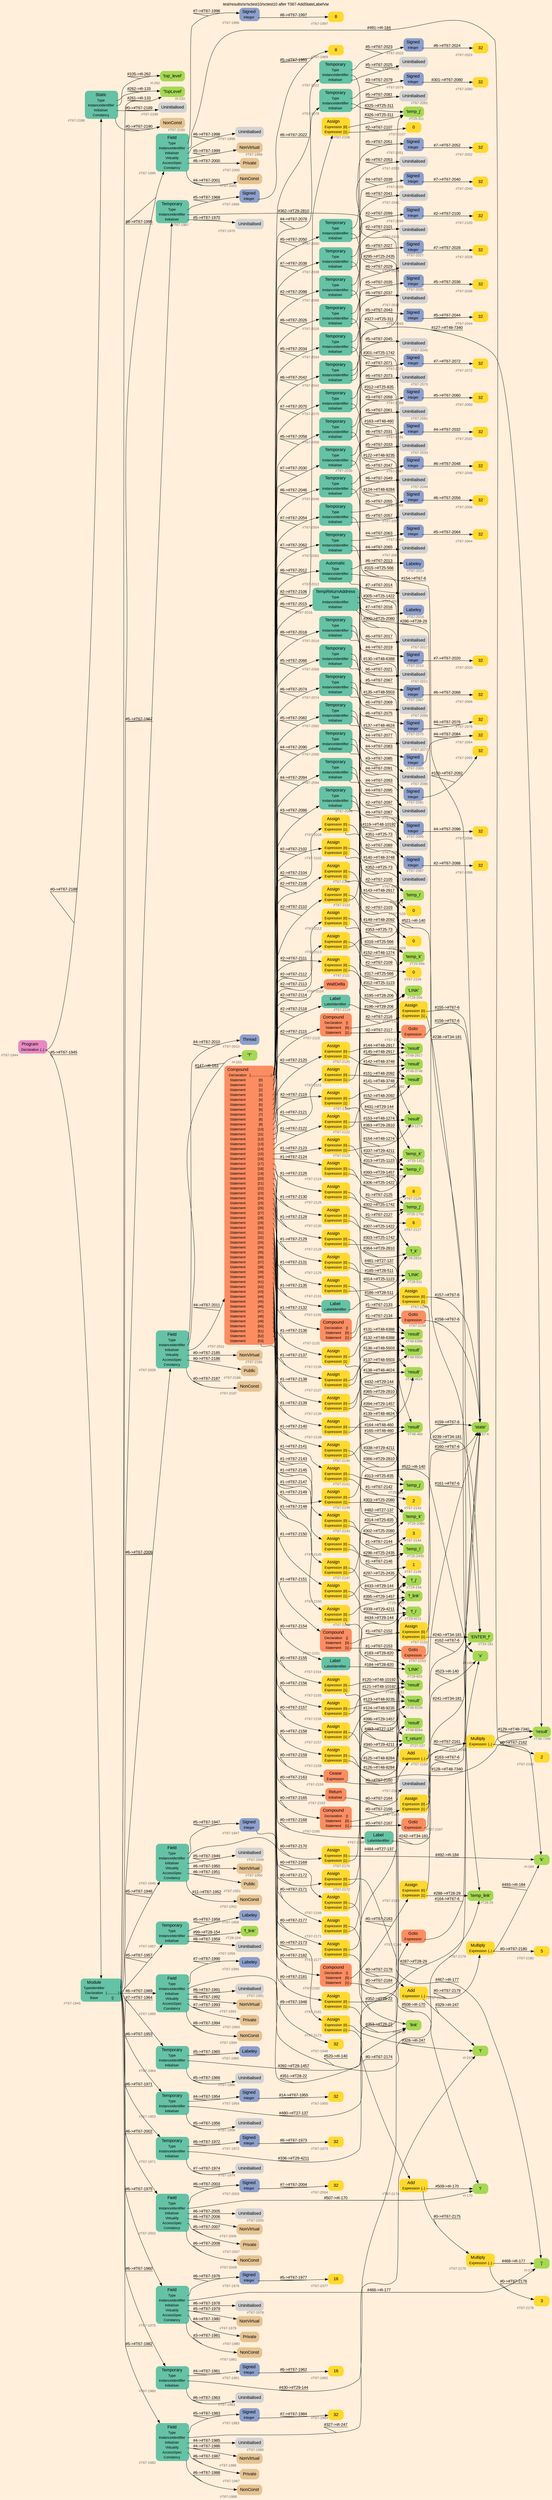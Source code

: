 digraph "test/results/sr/sctest10/sctest10 after T067-AddStateLabelVar" {
label = "test/results/sr/sctest10/sctest10 after T067-AddStateLabelVar"
labelloc = t
graph [
    rankdir = "LR"
    ranksep = 0.3
    bgcolor = antiquewhite1
    color = black
    fontcolor = black
    fontname = "Arial"
];
node [
    fontname = "Arial"
];
edge [
    fontname = "Arial"
];

// -------------------- node figure --------------------
// -------- block #T67-1944 ----------
"#T67-1944" [
    fillcolor = "/set28/4"
    xlabel = "#T67-1944"
    fontsize = "12"
    fontcolor = grey40
    shape = "plaintext"
    label = <<TABLE BORDER="0" CELLBORDER="0" CELLSPACING="0">
     <TR><TD><FONT COLOR="black" POINT-SIZE="15">Program</FONT></TD></TR>
     <TR><TD><FONT COLOR="black" POINT-SIZE="12">Declaration</FONT></TD><TD PORT="port0"><FONT COLOR="black" POINT-SIZE="12">{..}</FONT></TD></TR>
    </TABLE>>
    style = "rounded,filled"
];

// -------- block #T67-1945 ----------
"#T67-1945" [
    fillcolor = "/set28/1"
    xlabel = "#T67-1945"
    fontsize = "12"
    fontcolor = grey40
    shape = "plaintext"
    label = <<TABLE BORDER="0" CELLBORDER="0" CELLSPACING="0">
     <TR><TD><FONT COLOR="black" POINT-SIZE="15">Module</FONT></TD></TR>
     <TR><TD><FONT COLOR="black" POINT-SIZE="12">TypeIdentifier</FONT></TD><TD PORT="port0"></TD></TR>
     <TR><TD><FONT COLOR="black" POINT-SIZE="12">Declaration</FONT></TD><TD PORT="port1"><FONT COLOR="black" POINT-SIZE="12">{.............}</FONT></TD></TR>
     <TR><TD><FONT COLOR="black" POINT-SIZE="12">Base</FONT></TD><TD PORT="port2"><FONT COLOR="black" POINT-SIZE="12">{}</FONT></TD></TR>
    </TABLE>>
    style = "rounded,filled"
];

// -------- block #I-133 ----------
"#I-133" [
    fillcolor = "/set28/5"
    xlabel = "#I-133"
    fontsize = "12"
    fontcolor = grey40
    shape = "plaintext"
    label = <<TABLE BORDER="0" CELLBORDER="0" CELLSPACING="0">
     <TR><TD><FONT COLOR="black" POINT-SIZE="15">'TopLevel'</FONT></TD></TR>
    </TABLE>>
    style = "rounded,filled"
];

// -------- block #T67-1946 ----------
"#T67-1946" [
    fillcolor = "/set28/1"
    xlabel = "#T67-1946"
    fontsize = "12"
    fontcolor = grey40
    shape = "plaintext"
    label = <<TABLE BORDER="0" CELLBORDER="0" CELLSPACING="0">
     <TR><TD><FONT COLOR="black" POINT-SIZE="15">Field</FONT></TD></TR>
     <TR><TD><FONT COLOR="black" POINT-SIZE="12">Type</FONT></TD><TD PORT="port0"></TD></TR>
     <TR><TD><FONT COLOR="black" POINT-SIZE="12">InstanceIdentifier</FONT></TD><TD PORT="port1"></TD></TR>
     <TR><TD><FONT COLOR="black" POINT-SIZE="12">Initialiser</FONT></TD><TD PORT="port2"></TD></TR>
     <TR><TD><FONT COLOR="black" POINT-SIZE="12">Virtuality</FONT></TD><TD PORT="port3"></TD></TR>
     <TR><TD><FONT COLOR="black" POINT-SIZE="12">AccessSpec</FONT></TD><TD PORT="port4"></TD></TR>
     <TR><TD><FONT COLOR="black" POINT-SIZE="12">Constancy</FONT></TD><TD PORT="port5"></TD></TR>
    </TABLE>>
    style = "rounded,filled"
];

// -------- block #T67-1947 ----------
"#T67-1947" [
    fillcolor = "/set28/3"
    xlabel = "#T67-1947"
    fontsize = "12"
    fontcolor = grey40
    shape = "plaintext"
    label = <<TABLE BORDER="0" CELLBORDER="0" CELLSPACING="0">
     <TR><TD><FONT COLOR="black" POINT-SIZE="15">Signed</FONT></TD></TR>
     <TR><TD><FONT COLOR="black" POINT-SIZE="12">Integer</FONT></TD><TD PORT="port0"></TD></TR>
    </TABLE>>
    style = "rounded,filled"
];

// -------- block #T67-1948 ----------
"#T67-1948" [
    fillcolor = "/set28/6"
    xlabel = "#T67-1948"
    fontsize = "12"
    fontcolor = grey40
    shape = "plaintext"
    label = <<TABLE BORDER="0" CELLBORDER="0" CELLSPACING="0">
     <TR><TD><FONT COLOR="black" POINT-SIZE="15">32</FONT></TD></TR>
    </TABLE>>
    style = "rounded,filled"
];

// -------- block #I-140 ----------
"#I-140" [
    fillcolor = "/set28/5"
    xlabel = "#I-140"
    fontsize = "12"
    fontcolor = grey40
    shape = "plaintext"
    label = <<TABLE BORDER="0" CELLBORDER="0" CELLSPACING="0">
     <TR><TD><FONT COLOR="black" POINT-SIZE="15">'x'</FONT></TD></TR>
    </TABLE>>
    style = "rounded,filled"
];

// -------- block #T67-1949 ----------
"#T67-1949" [
    xlabel = "#T67-1949"
    fontsize = "12"
    fontcolor = grey40
    shape = "plaintext"
    label = <<TABLE BORDER="0" CELLBORDER="0" CELLSPACING="0">
     <TR><TD><FONT COLOR="black" POINT-SIZE="15">Uninitialised</FONT></TD></TR>
    </TABLE>>
    style = "rounded,filled"
];

// -------- block #T67-1950 ----------
"#T67-1950" [
    fillcolor = "/set28/7"
    xlabel = "#T67-1950"
    fontsize = "12"
    fontcolor = grey40
    shape = "plaintext"
    label = <<TABLE BORDER="0" CELLBORDER="0" CELLSPACING="0">
     <TR><TD><FONT COLOR="black" POINT-SIZE="15">NonVirtual</FONT></TD></TR>
    </TABLE>>
    style = "rounded,filled"
];

// -------- block #T67-1951 ----------
"#T67-1951" [
    fillcolor = "/set28/7"
    xlabel = "#T67-1951"
    fontsize = "12"
    fontcolor = grey40
    shape = "plaintext"
    label = <<TABLE BORDER="0" CELLBORDER="0" CELLSPACING="0">
     <TR><TD><FONT COLOR="black" POINT-SIZE="15">Public</FONT></TD></TR>
    </TABLE>>
    style = "rounded,filled"
];

// -------- block #T67-1952 ----------
"#T67-1952" [
    fillcolor = "/set28/7"
    xlabel = "#T67-1952"
    fontsize = "12"
    fontcolor = grey40
    shape = "plaintext"
    label = <<TABLE BORDER="0" CELLBORDER="0" CELLSPACING="0">
     <TR><TD><FONT COLOR="black" POINT-SIZE="15">NonConst</FONT></TD></TR>
    </TABLE>>
    style = "rounded,filled"
];

// -------- block #T67-1953 ----------
"#T67-1953" [
    fillcolor = "/set28/1"
    xlabel = "#T67-1953"
    fontsize = "12"
    fontcolor = grey40
    shape = "plaintext"
    label = <<TABLE BORDER="0" CELLBORDER="0" CELLSPACING="0">
     <TR><TD><FONT COLOR="black" POINT-SIZE="15">Temporary</FONT></TD></TR>
     <TR><TD><FONT COLOR="black" POINT-SIZE="12">Type</FONT></TD><TD PORT="port0"></TD></TR>
     <TR><TD><FONT COLOR="black" POINT-SIZE="12">InstanceIdentifier</FONT></TD><TD PORT="port1"></TD></TR>
     <TR><TD><FONT COLOR="black" POINT-SIZE="12">Initialiser</FONT></TD><TD PORT="port2"></TD></TR>
    </TABLE>>
    style = "rounded,filled"
];

// -------- block #T67-1954 ----------
"#T67-1954" [
    fillcolor = "/set28/3"
    xlabel = "#T67-1954"
    fontsize = "12"
    fontcolor = grey40
    shape = "plaintext"
    label = <<TABLE BORDER="0" CELLBORDER="0" CELLSPACING="0">
     <TR><TD><FONT COLOR="black" POINT-SIZE="15">Signed</FONT></TD></TR>
     <TR><TD><FONT COLOR="black" POINT-SIZE="12">Integer</FONT></TD><TD PORT="port0"></TD></TR>
    </TABLE>>
    style = "rounded,filled"
];

// -------- block #T67-1955 ----------
"#T67-1955" [
    fillcolor = "/set28/6"
    xlabel = "#T67-1955"
    fontsize = "12"
    fontcolor = grey40
    shape = "plaintext"
    label = <<TABLE BORDER="0" CELLBORDER="0" CELLSPACING="0">
     <TR><TD><FONT COLOR="black" POINT-SIZE="15">32</FONT></TD></TR>
    </TABLE>>
    style = "rounded,filled"
];

// -------- block #T27-137 ----------
"#T27-137" [
    fillcolor = "/set28/5"
    xlabel = "#T27-137"
    fontsize = "12"
    fontcolor = grey40
    shape = "plaintext"
    label = <<TABLE BORDER="0" CELLBORDER="0" CELLSPACING="0">
     <TR><TD><FONT COLOR="black" POINT-SIZE="15">'f_return'</FONT></TD></TR>
    </TABLE>>
    style = "rounded,filled"
];

// -------- block #T67-1956 ----------
"#T67-1956" [
    xlabel = "#T67-1956"
    fontsize = "12"
    fontcolor = grey40
    shape = "plaintext"
    label = <<TABLE BORDER="0" CELLBORDER="0" CELLSPACING="0">
     <TR><TD><FONT COLOR="black" POINT-SIZE="15">Uninitialised</FONT></TD></TR>
    </TABLE>>
    style = "rounded,filled"
];

// -------- block #T67-1957 ----------
"#T67-1957" [
    fillcolor = "/set28/1"
    xlabel = "#T67-1957"
    fontsize = "12"
    fontcolor = grey40
    shape = "plaintext"
    label = <<TABLE BORDER="0" CELLBORDER="0" CELLSPACING="0">
     <TR><TD><FONT COLOR="black" POINT-SIZE="15">Temporary</FONT></TD></TR>
     <TR><TD><FONT COLOR="black" POINT-SIZE="12">Type</FONT></TD><TD PORT="port0"></TD></TR>
     <TR><TD><FONT COLOR="black" POINT-SIZE="12">InstanceIdentifier</FONT></TD><TD PORT="port1"></TD></TR>
     <TR><TD><FONT COLOR="black" POINT-SIZE="12">Initialiser</FONT></TD><TD PORT="port2"></TD></TR>
    </TABLE>>
    style = "rounded,filled"
];

// -------- block #T67-1958 ----------
"#T67-1958" [
    fillcolor = "/set28/3"
    xlabel = "#T67-1958"
    fontsize = "12"
    fontcolor = grey40
    shape = "plaintext"
    label = <<TABLE BORDER="0" CELLBORDER="0" CELLSPACING="0">
     <TR><TD><FONT COLOR="black" POINT-SIZE="15">Labeley</FONT></TD></TR>
    </TABLE>>
    style = "rounded,filled"
];

// -------- block #T28-154 ----------
"#T28-154" [
    fillcolor = "/set28/5"
    xlabel = "#T28-154"
    fontsize = "12"
    fontcolor = grey40
    shape = "plaintext"
    label = <<TABLE BORDER="0" CELLBORDER="0" CELLSPACING="0">
     <TR><TD><FONT COLOR="black" POINT-SIZE="15">'f_link'</FONT></TD></TR>
    </TABLE>>
    style = "rounded,filled"
];

// -------- block #T67-1959 ----------
"#T67-1959" [
    xlabel = "#T67-1959"
    fontsize = "12"
    fontcolor = grey40
    shape = "plaintext"
    label = <<TABLE BORDER="0" CELLBORDER="0" CELLSPACING="0">
     <TR><TD><FONT COLOR="black" POINT-SIZE="15">Uninitialised</FONT></TD></TR>
    </TABLE>>
    style = "rounded,filled"
];

// -------- block #T67-1960 ----------
"#T67-1960" [
    fillcolor = "/set28/1"
    xlabel = "#T67-1960"
    fontsize = "12"
    fontcolor = grey40
    shape = "plaintext"
    label = <<TABLE BORDER="0" CELLBORDER="0" CELLSPACING="0">
     <TR><TD><FONT COLOR="black" POINT-SIZE="15">Temporary</FONT></TD></TR>
     <TR><TD><FONT COLOR="black" POINT-SIZE="12">Type</FONT></TD><TD PORT="port0"></TD></TR>
     <TR><TD><FONT COLOR="black" POINT-SIZE="12">InstanceIdentifier</FONT></TD><TD PORT="port1"></TD></TR>
     <TR><TD><FONT COLOR="black" POINT-SIZE="12">Initialiser</FONT></TD><TD PORT="port2"></TD></TR>
    </TABLE>>
    style = "rounded,filled"
];

// -------- block #T67-1961 ----------
"#T67-1961" [
    fillcolor = "/set28/3"
    xlabel = "#T67-1961"
    fontsize = "12"
    fontcolor = grey40
    shape = "plaintext"
    label = <<TABLE BORDER="0" CELLBORDER="0" CELLSPACING="0">
     <TR><TD><FONT COLOR="black" POINT-SIZE="15">Signed</FONT></TD></TR>
     <TR><TD><FONT COLOR="black" POINT-SIZE="12">Integer</FONT></TD><TD PORT="port0"></TD></TR>
    </TABLE>>
    style = "rounded,filled"
];

// -------- block #T67-1962 ----------
"#T67-1962" [
    fillcolor = "/set28/6"
    xlabel = "#T67-1962"
    fontsize = "12"
    fontcolor = grey40
    shape = "plaintext"
    label = <<TABLE BORDER="0" CELLBORDER="0" CELLSPACING="0">
     <TR><TD><FONT COLOR="black" POINT-SIZE="15">16</FONT></TD></TR>
    </TABLE>>
    style = "rounded,filled"
];

// -------- block #T29-144 ----------
"#T29-144" [
    fillcolor = "/set28/5"
    xlabel = "#T29-144"
    fontsize = "12"
    fontcolor = grey40
    shape = "plaintext"
    label = <<TABLE BORDER="0" CELLBORDER="0" CELLSPACING="0">
     <TR><TD><FONT COLOR="black" POINT-SIZE="15">'f_j'</FONT></TD></TR>
    </TABLE>>
    style = "rounded,filled"
];

// -------- block #T67-1963 ----------
"#T67-1963" [
    xlabel = "#T67-1963"
    fontsize = "12"
    fontcolor = grey40
    shape = "plaintext"
    label = <<TABLE BORDER="0" CELLBORDER="0" CELLSPACING="0">
     <TR><TD><FONT COLOR="black" POINT-SIZE="15">Uninitialised</FONT></TD></TR>
    </TABLE>>
    style = "rounded,filled"
];

// -------- block #T67-1964 ----------
"#T67-1964" [
    fillcolor = "/set28/1"
    xlabel = "#T67-1964"
    fontsize = "12"
    fontcolor = grey40
    shape = "plaintext"
    label = <<TABLE BORDER="0" CELLBORDER="0" CELLSPACING="0">
     <TR><TD><FONT COLOR="black" POINT-SIZE="15">Temporary</FONT></TD></TR>
     <TR><TD><FONT COLOR="black" POINT-SIZE="12">Type</FONT></TD><TD PORT="port0"></TD></TR>
     <TR><TD><FONT COLOR="black" POINT-SIZE="12">InstanceIdentifier</FONT></TD><TD PORT="port1"></TD></TR>
     <TR><TD><FONT COLOR="black" POINT-SIZE="12">Initialiser</FONT></TD><TD PORT="port2"></TD></TR>
    </TABLE>>
    style = "rounded,filled"
];

// -------- block #T67-1965 ----------
"#T67-1965" [
    fillcolor = "/set28/3"
    xlabel = "#T67-1965"
    fontsize = "12"
    fontcolor = grey40
    shape = "plaintext"
    label = <<TABLE BORDER="0" CELLBORDER="0" CELLSPACING="0">
     <TR><TD><FONT COLOR="black" POINT-SIZE="15">Labeley</FONT></TD></TR>
    </TABLE>>
    style = "rounded,filled"
];

// -------- block #T29-1457 ----------
"#T29-1457" [
    fillcolor = "/set28/5"
    xlabel = "#T29-1457"
    fontsize = "12"
    fontcolor = grey40
    shape = "plaintext"
    label = <<TABLE BORDER="0" CELLBORDER="0" CELLSPACING="0">
     <TR><TD><FONT COLOR="black" POINT-SIZE="15">'f_link'</FONT></TD></TR>
    </TABLE>>
    style = "rounded,filled"
];

// -------- block #T67-1966 ----------
"#T67-1966" [
    xlabel = "#T67-1966"
    fontsize = "12"
    fontcolor = grey40
    shape = "plaintext"
    label = <<TABLE BORDER="0" CELLBORDER="0" CELLSPACING="0">
     <TR><TD><FONT COLOR="black" POINT-SIZE="15">Uninitialised</FONT></TD></TR>
    </TABLE>>
    style = "rounded,filled"
];

// -------- block #T67-1967 ----------
"#T67-1967" [
    fillcolor = "/set28/1"
    xlabel = "#T67-1967"
    fontsize = "12"
    fontcolor = grey40
    shape = "plaintext"
    label = <<TABLE BORDER="0" CELLBORDER="0" CELLSPACING="0">
     <TR><TD><FONT COLOR="black" POINT-SIZE="15">Temporary</FONT></TD></TR>
     <TR><TD><FONT COLOR="black" POINT-SIZE="12">Type</FONT></TD><TD PORT="port0"></TD></TR>
     <TR><TD><FONT COLOR="black" POINT-SIZE="12">InstanceIdentifier</FONT></TD><TD PORT="port1"></TD></TR>
     <TR><TD><FONT COLOR="black" POINT-SIZE="12">Initialiser</FONT></TD><TD PORT="port2"></TD></TR>
    </TABLE>>
    style = "rounded,filled"
];

// -------- block #T67-1968 ----------
"#T67-1968" [
    fillcolor = "/set28/3"
    xlabel = "#T67-1968"
    fontsize = "12"
    fontcolor = grey40
    shape = "plaintext"
    label = <<TABLE BORDER="0" CELLBORDER="0" CELLSPACING="0">
     <TR><TD><FONT COLOR="black" POINT-SIZE="15">Signed</FONT></TD></TR>
     <TR><TD><FONT COLOR="black" POINT-SIZE="12">Integer</FONT></TD><TD PORT="port0"></TD></TR>
    </TABLE>>
    style = "rounded,filled"
];

// -------- block #T67-1969 ----------
"#T67-1969" [
    fillcolor = "/set28/6"
    xlabel = "#T67-1969"
    fontsize = "12"
    fontcolor = grey40
    shape = "plaintext"
    label = <<TABLE BORDER="0" CELLBORDER="0" CELLSPACING="0">
     <TR><TD><FONT COLOR="black" POINT-SIZE="15">8</FONT></TD></TR>
    </TABLE>>
    style = "rounded,filled"
];

// -------- block #T29-2810 ----------
"#T29-2810" [
    fillcolor = "/set28/5"
    xlabel = "#T29-2810"
    fontsize = "12"
    fontcolor = grey40
    shape = "plaintext"
    label = <<TABLE BORDER="0" CELLBORDER="0" CELLSPACING="0">
     <TR><TD><FONT COLOR="black" POINT-SIZE="15">'f_k'</FONT></TD></TR>
    </TABLE>>
    style = "rounded,filled"
];

// -------- block #T67-1970 ----------
"#T67-1970" [
    xlabel = "#T67-1970"
    fontsize = "12"
    fontcolor = grey40
    shape = "plaintext"
    label = <<TABLE BORDER="0" CELLBORDER="0" CELLSPACING="0">
     <TR><TD><FONT COLOR="black" POINT-SIZE="15">Uninitialised</FONT></TD></TR>
    </TABLE>>
    style = "rounded,filled"
];

// -------- block #T67-1971 ----------
"#T67-1971" [
    fillcolor = "/set28/1"
    xlabel = "#T67-1971"
    fontsize = "12"
    fontcolor = grey40
    shape = "plaintext"
    label = <<TABLE BORDER="0" CELLBORDER="0" CELLSPACING="0">
     <TR><TD><FONT COLOR="black" POINT-SIZE="15">Temporary</FONT></TD></TR>
     <TR><TD><FONT COLOR="black" POINT-SIZE="12">Type</FONT></TD><TD PORT="port0"></TD></TR>
     <TR><TD><FONT COLOR="black" POINT-SIZE="12">InstanceIdentifier</FONT></TD><TD PORT="port1"></TD></TR>
     <TR><TD><FONT COLOR="black" POINT-SIZE="12">Initialiser</FONT></TD><TD PORT="port2"></TD></TR>
    </TABLE>>
    style = "rounded,filled"
];

// -------- block #T67-1972 ----------
"#T67-1972" [
    fillcolor = "/set28/3"
    xlabel = "#T67-1972"
    fontsize = "12"
    fontcolor = grey40
    shape = "plaintext"
    label = <<TABLE BORDER="0" CELLBORDER="0" CELLSPACING="0">
     <TR><TD><FONT COLOR="black" POINT-SIZE="15">Signed</FONT></TD></TR>
     <TR><TD><FONT COLOR="black" POINT-SIZE="12">Integer</FONT></TD><TD PORT="port0"></TD></TR>
    </TABLE>>
    style = "rounded,filled"
];

// -------- block #T67-1973 ----------
"#T67-1973" [
    fillcolor = "/set28/6"
    xlabel = "#T67-1973"
    fontsize = "12"
    fontcolor = grey40
    shape = "plaintext"
    label = <<TABLE BORDER="0" CELLBORDER="0" CELLSPACING="0">
     <TR><TD><FONT COLOR="black" POINT-SIZE="15">32</FONT></TD></TR>
    </TABLE>>
    style = "rounded,filled"
];

// -------- block #T29-4211 ----------
"#T29-4211" [
    fillcolor = "/set28/5"
    xlabel = "#T29-4211"
    fontsize = "12"
    fontcolor = grey40
    shape = "plaintext"
    label = <<TABLE BORDER="0" CELLBORDER="0" CELLSPACING="0">
     <TR><TD><FONT COLOR="black" POINT-SIZE="15">'f_i'</FONT></TD></TR>
    </TABLE>>
    style = "rounded,filled"
];

// -------- block #T67-1974 ----------
"#T67-1974" [
    xlabel = "#T67-1974"
    fontsize = "12"
    fontcolor = grey40
    shape = "plaintext"
    label = <<TABLE BORDER="0" CELLBORDER="0" CELLSPACING="0">
     <TR><TD><FONT COLOR="black" POINT-SIZE="15">Uninitialised</FONT></TD></TR>
    </TABLE>>
    style = "rounded,filled"
];

// -------- block #T67-1975 ----------
"#T67-1975" [
    fillcolor = "/set28/1"
    xlabel = "#T67-1975"
    fontsize = "12"
    fontcolor = grey40
    shape = "plaintext"
    label = <<TABLE BORDER="0" CELLBORDER="0" CELLSPACING="0">
     <TR><TD><FONT COLOR="black" POINT-SIZE="15">Field</FONT></TD></TR>
     <TR><TD><FONT COLOR="black" POINT-SIZE="12">Type</FONT></TD><TD PORT="port0"></TD></TR>
     <TR><TD><FONT COLOR="black" POINT-SIZE="12">InstanceIdentifier</FONT></TD><TD PORT="port1"></TD></TR>
     <TR><TD><FONT COLOR="black" POINT-SIZE="12">Initialiser</FONT></TD><TD PORT="port2"></TD></TR>
     <TR><TD><FONT COLOR="black" POINT-SIZE="12">Virtuality</FONT></TD><TD PORT="port3"></TD></TR>
     <TR><TD><FONT COLOR="black" POINT-SIZE="12">AccessSpec</FONT></TD><TD PORT="port4"></TD></TR>
     <TR><TD><FONT COLOR="black" POINT-SIZE="12">Constancy</FONT></TD><TD PORT="port5"></TD></TR>
    </TABLE>>
    style = "rounded,filled"
];

// -------- block #T67-1976 ----------
"#T67-1976" [
    fillcolor = "/set28/3"
    xlabel = "#T67-1976"
    fontsize = "12"
    fontcolor = grey40
    shape = "plaintext"
    label = <<TABLE BORDER="0" CELLBORDER="0" CELLSPACING="0">
     <TR><TD><FONT COLOR="black" POINT-SIZE="15">Signed</FONT></TD></TR>
     <TR><TD><FONT COLOR="black" POINT-SIZE="12">Integer</FONT></TD><TD PORT="port0"></TD></TR>
    </TABLE>>
    style = "rounded,filled"
];

// -------- block #T67-1977 ----------
"#T67-1977" [
    fillcolor = "/set28/6"
    xlabel = "#T67-1977"
    fontsize = "12"
    fontcolor = grey40
    shape = "plaintext"
    label = <<TABLE BORDER="0" CELLBORDER="0" CELLSPACING="0">
     <TR><TD><FONT COLOR="black" POINT-SIZE="15">16</FONT></TD></TR>
    </TABLE>>
    style = "rounded,filled"
];

// -------- block #I-177 ----------
"#I-177" [
    fillcolor = "/set28/5"
    xlabel = "#I-177"
    fontsize = "12"
    fontcolor = grey40
    shape = "plaintext"
    label = <<TABLE BORDER="0" CELLBORDER="0" CELLSPACING="0">
     <TR><TD><FONT COLOR="black" POINT-SIZE="15">'j'</FONT></TD></TR>
    </TABLE>>
    style = "rounded,filled"
];

// -------- block #T67-1978 ----------
"#T67-1978" [
    xlabel = "#T67-1978"
    fontsize = "12"
    fontcolor = grey40
    shape = "plaintext"
    label = <<TABLE BORDER="0" CELLBORDER="0" CELLSPACING="0">
     <TR><TD><FONT COLOR="black" POINT-SIZE="15">Uninitialised</FONT></TD></TR>
    </TABLE>>
    style = "rounded,filled"
];

// -------- block #T67-1979 ----------
"#T67-1979" [
    fillcolor = "/set28/7"
    xlabel = "#T67-1979"
    fontsize = "12"
    fontcolor = grey40
    shape = "plaintext"
    label = <<TABLE BORDER="0" CELLBORDER="0" CELLSPACING="0">
     <TR><TD><FONT COLOR="black" POINT-SIZE="15">NonVirtual</FONT></TD></TR>
    </TABLE>>
    style = "rounded,filled"
];

// -------- block #T67-1980 ----------
"#T67-1980" [
    fillcolor = "/set28/7"
    xlabel = "#T67-1980"
    fontsize = "12"
    fontcolor = grey40
    shape = "plaintext"
    label = <<TABLE BORDER="0" CELLBORDER="0" CELLSPACING="0">
     <TR><TD><FONT COLOR="black" POINT-SIZE="15">Private</FONT></TD></TR>
    </TABLE>>
    style = "rounded,filled"
];

// -------- block #T67-1981 ----------
"#T67-1981" [
    fillcolor = "/set28/7"
    xlabel = "#T67-1981"
    fontsize = "12"
    fontcolor = grey40
    shape = "plaintext"
    label = <<TABLE BORDER="0" CELLBORDER="0" CELLSPACING="0">
     <TR><TD><FONT COLOR="black" POINT-SIZE="15">NonConst</FONT></TD></TR>
    </TABLE>>
    style = "rounded,filled"
];

// -------- block #T67-1982 ----------
"#T67-1982" [
    fillcolor = "/set28/1"
    xlabel = "#T67-1982"
    fontsize = "12"
    fontcolor = grey40
    shape = "plaintext"
    label = <<TABLE BORDER="0" CELLBORDER="0" CELLSPACING="0">
     <TR><TD><FONT COLOR="black" POINT-SIZE="15">Field</FONT></TD></TR>
     <TR><TD><FONT COLOR="black" POINT-SIZE="12">Type</FONT></TD><TD PORT="port0"></TD></TR>
     <TR><TD><FONT COLOR="black" POINT-SIZE="12">InstanceIdentifier</FONT></TD><TD PORT="port1"></TD></TR>
     <TR><TD><FONT COLOR="black" POINT-SIZE="12">Initialiser</FONT></TD><TD PORT="port2"></TD></TR>
     <TR><TD><FONT COLOR="black" POINT-SIZE="12">Virtuality</FONT></TD><TD PORT="port3"></TD></TR>
     <TR><TD><FONT COLOR="black" POINT-SIZE="12">AccessSpec</FONT></TD><TD PORT="port4"></TD></TR>
     <TR><TD><FONT COLOR="black" POINT-SIZE="12">Constancy</FONT></TD><TD PORT="port5"></TD></TR>
    </TABLE>>
    style = "rounded,filled"
];

// -------- block #T67-1983 ----------
"#T67-1983" [
    fillcolor = "/set28/3"
    xlabel = "#T67-1983"
    fontsize = "12"
    fontcolor = grey40
    shape = "plaintext"
    label = <<TABLE BORDER="0" CELLBORDER="0" CELLSPACING="0">
     <TR><TD><FONT COLOR="black" POINT-SIZE="15">Signed</FONT></TD></TR>
     <TR><TD><FONT COLOR="black" POINT-SIZE="12">Integer</FONT></TD><TD PORT="port0"></TD></TR>
    </TABLE>>
    style = "rounded,filled"
];

// -------- block #T67-1984 ----------
"#T67-1984" [
    fillcolor = "/set28/6"
    xlabel = "#T67-1984"
    fontsize = "12"
    fontcolor = grey40
    shape = "plaintext"
    label = <<TABLE BORDER="0" CELLBORDER="0" CELLSPACING="0">
     <TR><TD><FONT COLOR="black" POINT-SIZE="15">32</FONT></TD></TR>
    </TABLE>>
    style = "rounded,filled"
];

// -------- block #I-247 ----------
"#I-247" [
    fillcolor = "/set28/5"
    xlabel = "#I-247"
    fontsize = "12"
    fontcolor = grey40
    shape = "plaintext"
    label = <<TABLE BORDER="0" CELLBORDER="0" CELLSPACING="0">
     <TR><TD><FONT COLOR="black" POINT-SIZE="15">'t'</FONT></TD></TR>
    </TABLE>>
    style = "rounded,filled"
];

// -------- block #T67-1985 ----------
"#T67-1985" [
    xlabel = "#T67-1985"
    fontsize = "12"
    fontcolor = grey40
    shape = "plaintext"
    label = <<TABLE BORDER="0" CELLBORDER="0" CELLSPACING="0">
     <TR><TD><FONT COLOR="black" POINT-SIZE="15">Uninitialised</FONT></TD></TR>
    </TABLE>>
    style = "rounded,filled"
];

// -------- block #T67-1986 ----------
"#T67-1986" [
    fillcolor = "/set28/7"
    xlabel = "#T67-1986"
    fontsize = "12"
    fontcolor = grey40
    shape = "plaintext"
    label = <<TABLE BORDER="0" CELLBORDER="0" CELLSPACING="0">
     <TR><TD><FONT COLOR="black" POINT-SIZE="15">NonVirtual</FONT></TD></TR>
    </TABLE>>
    style = "rounded,filled"
];

// -------- block #T67-1987 ----------
"#T67-1987" [
    fillcolor = "/set28/7"
    xlabel = "#T67-1987"
    fontsize = "12"
    fontcolor = grey40
    shape = "plaintext"
    label = <<TABLE BORDER="0" CELLBORDER="0" CELLSPACING="0">
     <TR><TD><FONT COLOR="black" POINT-SIZE="15">Private</FONT></TD></TR>
    </TABLE>>
    style = "rounded,filled"
];

// -------- block #T67-1988 ----------
"#T67-1988" [
    fillcolor = "/set28/7"
    xlabel = "#T67-1988"
    fontsize = "12"
    fontcolor = grey40
    shape = "plaintext"
    label = <<TABLE BORDER="0" CELLBORDER="0" CELLSPACING="0">
     <TR><TD><FONT COLOR="black" POINT-SIZE="15">NonConst</FONT></TD></TR>
    </TABLE>>
    style = "rounded,filled"
];

// -------- block #T67-1989 ----------
"#T67-1989" [
    fillcolor = "/set28/1"
    xlabel = "#T67-1989"
    fontsize = "12"
    fontcolor = grey40
    shape = "plaintext"
    label = <<TABLE BORDER="0" CELLBORDER="0" CELLSPACING="0">
     <TR><TD><FONT COLOR="black" POINT-SIZE="15">Field</FONT></TD></TR>
     <TR><TD><FONT COLOR="black" POINT-SIZE="12">Type</FONT></TD><TD PORT="port0"></TD></TR>
     <TR><TD><FONT COLOR="black" POINT-SIZE="12">InstanceIdentifier</FONT></TD><TD PORT="port1"></TD></TR>
     <TR><TD><FONT COLOR="black" POINT-SIZE="12">Initialiser</FONT></TD><TD PORT="port2"></TD></TR>
     <TR><TD><FONT COLOR="black" POINT-SIZE="12">Virtuality</FONT></TD><TD PORT="port3"></TD></TR>
     <TR><TD><FONT COLOR="black" POINT-SIZE="12">AccessSpec</FONT></TD><TD PORT="port4"></TD></TR>
     <TR><TD><FONT COLOR="black" POINT-SIZE="12">Constancy</FONT></TD><TD PORT="port5"></TD></TR>
    </TABLE>>
    style = "rounded,filled"
];

// -------- block #T67-1990 ----------
"#T67-1990" [
    fillcolor = "/set28/3"
    xlabel = "#T67-1990"
    fontsize = "12"
    fontcolor = grey40
    shape = "plaintext"
    label = <<TABLE BORDER="0" CELLBORDER="0" CELLSPACING="0">
     <TR><TD><FONT COLOR="black" POINT-SIZE="15">Labeley</FONT></TD></TR>
    </TABLE>>
    style = "rounded,filled"
];

// -------- block #T28-22 ----------
"#T28-22" [
    fillcolor = "/set28/5"
    xlabel = "#T28-22"
    fontsize = "12"
    fontcolor = grey40
    shape = "plaintext"
    label = <<TABLE BORDER="0" CELLBORDER="0" CELLSPACING="0">
     <TR><TD><FONT COLOR="black" POINT-SIZE="15">'link'</FONT></TD></TR>
    </TABLE>>
    style = "rounded,filled"
];

// -------- block #T67-1991 ----------
"#T67-1991" [
    xlabel = "#T67-1991"
    fontsize = "12"
    fontcolor = grey40
    shape = "plaintext"
    label = <<TABLE BORDER="0" CELLBORDER="0" CELLSPACING="0">
     <TR><TD><FONT COLOR="black" POINT-SIZE="15">Uninitialised</FONT></TD></TR>
    </TABLE>>
    style = "rounded,filled"
];

// -------- block #T67-1992 ----------
"#T67-1992" [
    fillcolor = "/set28/7"
    xlabel = "#T67-1992"
    fontsize = "12"
    fontcolor = grey40
    shape = "plaintext"
    label = <<TABLE BORDER="0" CELLBORDER="0" CELLSPACING="0">
     <TR><TD><FONT COLOR="black" POINT-SIZE="15">NonVirtual</FONT></TD></TR>
    </TABLE>>
    style = "rounded,filled"
];

// -------- block #T67-1993 ----------
"#T67-1993" [
    fillcolor = "/set28/7"
    xlabel = "#T67-1993"
    fontsize = "12"
    fontcolor = grey40
    shape = "plaintext"
    label = <<TABLE BORDER="0" CELLBORDER="0" CELLSPACING="0">
     <TR><TD><FONT COLOR="black" POINT-SIZE="15">Private</FONT></TD></TR>
    </TABLE>>
    style = "rounded,filled"
];

// -------- block #T67-1994 ----------
"#T67-1994" [
    fillcolor = "/set28/7"
    xlabel = "#T67-1994"
    fontsize = "12"
    fontcolor = grey40
    shape = "plaintext"
    label = <<TABLE BORDER="0" CELLBORDER="0" CELLSPACING="0">
     <TR><TD><FONT COLOR="black" POINT-SIZE="15">NonConst</FONT></TD></TR>
    </TABLE>>
    style = "rounded,filled"
];

// -------- block #T67-1995 ----------
"#T67-1995" [
    fillcolor = "/set28/1"
    xlabel = "#T67-1995"
    fontsize = "12"
    fontcolor = grey40
    shape = "plaintext"
    label = <<TABLE BORDER="0" CELLBORDER="0" CELLSPACING="0">
     <TR><TD><FONT COLOR="black" POINT-SIZE="15">Field</FONT></TD></TR>
     <TR><TD><FONT COLOR="black" POINT-SIZE="12">Type</FONT></TD><TD PORT="port0"></TD></TR>
     <TR><TD><FONT COLOR="black" POINT-SIZE="12">InstanceIdentifier</FONT></TD><TD PORT="port1"></TD></TR>
     <TR><TD><FONT COLOR="black" POINT-SIZE="12">Initialiser</FONT></TD><TD PORT="port2"></TD></TR>
     <TR><TD><FONT COLOR="black" POINT-SIZE="12">Virtuality</FONT></TD><TD PORT="port3"></TD></TR>
     <TR><TD><FONT COLOR="black" POINT-SIZE="12">AccessSpec</FONT></TD><TD PORT="port4"></TD></TR>
     <TR><TD><FONT COLOR="black" POINT-SIZE="12">Constancy</FONT></TD><TD PORT="port5"></TD></TR>
    </TABLE>>
    style = "rounded,filled"
];

// -------- block #T67-1996 ----------
"#T67-1996" [
    fillcolor = "/set28/3"
    xlabel = "#T67-1996"
    fontsize = "12"
    fontcolor = grey40
    shape = "plaintext"
    label = <<TABLE BORDER="0" CELLBORDER="0" CELLSPACING="0">
     <TR><TD><FONT COLOR="black" POINT-SIZE="15">Signed</FONT></TD></TR>
     <TR><TD><FONT COLOR="black" POINT-SIZE="12">Integer</FONT></TD><TD PORT="port0"></TD></TR>
    </TABLE>>
    style = "rounded,filled"
];

// -------- block #T67-1997 ----------
"#T67-1997" [
    fillcolor = "/set28/6"
    xlabel = "#T67-1997"
    fontsize = "12"
    fontcolor = grey40
    shape = "plaintext"
    label = <<TABLE BORDER="0" CELLBORDER="0" CELLSPACING="0">
     <TR><TD><FONT COLOR="black" POINT-SIZE="15">8</FONT></TD></TR>
    </TABLE>>
    style = "rounded,filled"
];

// -------- block #I-184 ----------
"#I-184" [
    fillcolor = "/set28/5"
    xlabel = "#I-184"
    fontsize = "12"
    fontcolor = grey40
    shape = "plaintext"
    label = <<TABLE BORDER="0" CELLBORDER="0" CELLSPACING="0">
     <TR><TD><FONT COLOR="black" POINT-SIZE="15">'k'</FONT></TD></TR>
    </TABLE>>
    style = "rounded,filled"
];

// -------- block #T67-1998 ----------
"#T67-1998" [
    xlabel = "#T67-1998"
    fontsize = "12"
    fontcolor = grey40
    shape = "plaintext"
    label = <<TABLE BORDER="0" CELLBORDER="0" CELLSPACING="0">
     <TR><TD><FONT COLOR="black" POINT-SIZE="15">Uninitialised</FONT></TD></TR>
    </TABLE>>
    style = "rounded,filled"
];

// -------- block #T67-1999 ----------
"#T67-1999" [
    fillcolor = "/set28/7"
    xlabel = "#T67-1999"
    fontsize = "12"
    fontcolor = grey40
    shape = "plaintext"
    label = <<TABLE BORDER="0" CELLBORDER="0" CELLSPACING="0">
     <TR><TD><FONT COLOR="black" POINT-SIZE="15">NonVirtual</FONT></TD></TR>
    </TABLE>>
    style = "rounded,filled"
];

// -------- block #T67-2000 ----------
"#T67-2000" [
    fillcolor = "/set28/7"
    xlabel = "#T67-2000"
    fontsize = "12"
    fontcolor = grey40
    shape = "plaintext"
    label = <<TABLE BORDER="0" CELLBORDER="0" CELLSPACING="0">
     <TR><TD><FONT COLOR="black" POINT-SIZE="15">Private</FONT></TD></TR>
    </TABLE>>
    style = "rounded,filled"
];

// -------- block #T67-2001 ----------
"#T67-2001" [
    fillcolor = "/set28/7"
    xlabel = "#T67-2001"
    fontsize = "12"
    fontcolor = grey40
    shape = "plaintext"
    label = <<TABLE BORDER="0" CELLBORDER="0" CELLSPACING="0">
     <TR><TD><FONT COLOR="black" POINT-SIZE="15">NonConst</FONT></TD></TR>
    </TABLE>>
    style = "rounded,filled"
];

// -------- block #T67-2002 ----------
"#T67-2002" [
    fillcolor = "/set28/1"
    xlabel = "#T67-2002"
    fontsize = "12"
    fontcolor = grey40
    shape = "plaintext"
    label = <<TABLE BORDER="0" CELLBORDER="0" CELLSPACING="0">
     <TR><TD><FONT COLOR="black" POINT-SIZE="15">Field</FONT></TD></TR>
     <TR><TD><FONT COLOR="black" POINT-SIZE="12">Type</FONT></TD><TD PORT="port0"></TD></TR>
     <TR><TD><FONT COLOR="black" POINT-SIZE="12">InstanceIdentifier</FONT></TD><TD PORT="port1"></TD></TR>
     <TR><TD><FONT COLOR="black" POINT-SIZE="12">Initialiser</FONT></TD><TD PORT="port2"></TD></TR>
     <TR><TD><FONT COLOR="black" POINT-SIZE="12">Virtuality</FONT></TD><TD PORT="port3"></TD></TR>
     <TR><TD><FONT COLOR="black" POINT-SIZE="12">AccessSpec</FONT></TD><TD PORT="port4"></TD></TR>
     <TR><TD><FONT COLOR="black" POINT-SIZE="12">Constancy</FONT></TD><TD PORT="port5"></TD></TR>
    </TABLE>>
    style = "rounded,filled"
];

// -------- block #T67-2003 ----------
"#T67-2003" [
    fillcolor = "/set28/3"
    xlabel = "#T67-2003"
    fontsize = "12"
    fontcolor = grey40
    shape = "plaintext"
    label = <<TABLE BORDER="0" CELLBORDER="0" CELLSPACING="0">
     <TR><TD><FONT COLOR="black" POINT-SIZE="15">Signed</FONT></TD></TR>
     <TR><TD><FONT COLOR="black" POINT-SIZE="12">Integer</FONT></TD><TD PORT="port0"></TD></TR>
    </TABLE>>
    style = "rounded,filled"
];

// -------- block #T67-2004 ----------
"#T67-2004" [
    fillcolor = "/set28/6"
    xlabel = "#T67-2004"
    fontsize = "12"
    fontcolor = grey40
    shape = "plaintext"
    label = <<TABLE BORDER="0" CELLBORDER="0" CELLSPACING="0">
     <TR><TD><FONT COLOR="black" POINT-SIZE="15">32</FONT></TD></TR>
    </TABLE>>
    style = "rounded,filled"
];

// -------- block #I-170 ----------
"#I-170" [
    fillcolor = "/set28/5"
    xlabel = "#I-170"
    fontsize = "12"
    fontcolor = grey40
    shape = "plaintext"
    label = <<TABLE BORDER="0" CELLBORDER="0" CELLSPACING="0">
     <TR><TD><FONT COLOR="black" POINT-SIZE="15">'i'</FONT></TD></TR>
    </TABLE>>
    style = "rounded,filled"
];

// -------- block #T67-2005 ----------
"#T67-2005" [
    xlabel = "#T67-2005"
    fontsize = "12"
    fontcolor = grey40
    shape = "plaintext"
    label = <<TABLE BORDER="0" CELLBORDER="0" CELLSPACING="0">
     <TR><TD><FONT COLOR="black" POINT-SIZE="15">Uninitialised</FONT></TD></TR>
    </TABLE>>
    style = "rounded,filled"
];

// -------- block #T67-2006 ----------
"#T67-2006" [
    fillcolor = "/set28/7"
    xlabel = "#T67-2006"
    fontsize = "12"
    fontcolor = grey40
    shape = "plaintext"
    label = <<TABLE BORDER="0" CELLBORDER="0" CELLSPACING="0">
     <TR><TD><FONT COLOR="black" POINT-SIZE="15">NonVirtual</FONT></TD></TR>
    </TABLE>>
    style = "rounded,filled"
];

// -------- block #T67-2007 ----------
"#T67-2007" [
    fillcolor = "/set28/7"
    xlabel = "#T67-2007"
    fontsize = "12"
    fontcolor = grey40
    shape = "plaintext"
    label = <<TABLE BORDER="0" CELLBORDER="0" CELLSPACING="0">
     <TR><TD><FONT COLOR="black" POINT-SIZE="15">Private</FONT></TD></TR>
    </TABLE>>
    style = "rounded,filled"
];

// -------- block #T67-2008 ----------
"#T67-2008" [
    fillcolor = "/set28/7"
    xlabel = "#T67-2008"
    fontsize = "12"
    fontcolor = grey40
    shape = "plaintext"
    label = <<TABLE BORDER="0" CELLBORDER="0" CELLSPACING="0">
     <TR><TD><FONT COLOR="black" POINT-SIZE="15">NonConst</FONT></TD></TR>
    </TABLE>>
    style = "rounded,filled"
];

// -------- block #T67-2009 ----------
"#T67-2009" [
    fillcolor = "/set28/1"
    xlabel = "#T67-2009"
    fontsize = "12"
    fontcolor = grey40
    shape = "plaintext"
    label = <<TABLE BORDER="0" CELLBORDER="0" CELLSPACING="0">
     <TR><TD><FONT COLOR="black" POINT-SIZE="15">Field</FONT></TD></TR>
     <TR><TD><FONT COLOR="black" POINT-SIZE="12">Type</FONT></TD><TD PORT="port0"></TD></TR>
     <TR><TD><FONT COLOR="black" POINT-SIZE="12">InstanceIdentifier</FONT></TD><TD PORT="port1"></TD></TR>
     <TR><TD><FONT COLOR="black" POINT-SIZE="12">Initialiser</FONT></TD><TD PORT="port2"></TD></TR>
     <TR><TD><FONT COLOR="black" POINT-SIZE="12">Virtuality</FONT></TD><TD PORT="port3"></TD></TR>
     <TR><TD><FONT COLOR="black" POINT-SIZE="12">AccessSpec</FONT></TD><TD PORT="port4"></TD></TR>
     <TR><TD><FONT COLOR="black" POINT-SIZE="12">Constancy</FONT></TD><TD PORT="port5"></TD></TR>
    </TABLE>>
    style = "rounded,filled"
];

// -------- block #T67-2010 ----------
"#T67-2010" [
    fillcolor = "/set28/3"
    xlabel = "#T67-2010"
    fontsize = "12"
    fontcolor = grey40
    shape = "plaintext"
    label = <<TABLE BORDER="0" CELLBORDER="0" CELLSPACING="0">
     <TR><TD><FONT COLOR="black" POINT-SIZE="15">Thread</FONT></TD></TR>
    </TABLE>>
    style = "rounded,filled"
];

// -------- block #I-163 ----------
"#I-163" [
    fillcolor = "/set28/5"
    xlabel = "#I-163"
    fontsize = "12"
    fontcolor = grey40
    shape = "plaintext"
    label = <<TABLE BORDER="0" CELLBORDER="0" CELLSPACING="0">
     <TR><TD><FONT COLOR="black" POINT-SIZE="15">'T'</FONT></TD></TR>
    </TABLE>>
    style = "rounded,filled"
];

// -------- block #T67-2011 ----------
"#T67-2011" [
    fillcolor = "/set28/2"
    xlabel = "#T67-2011"
    fontsize = "12"
    fontcolor = grey40
    shape = "plaintext"
    label = <<TABLE BORDER="0" CELLBORDER="0" CELLSPACING="0">
     <TR><TD><FONT COLOR="black" POINT-SIZE="15">Compound</FONT></TD></TR>
     <TR><TD><FONT COLOR="black" POINT-SIZE="12">Declaration</FONT></TD><TD PORT="port0"><FONT COLOR="black" POINT-SIZE="12">{.......................}</FONT></TD></TR>
     <TR><TD><FONT COLOR="black" POINT-SIZE="12">Statement</FONT></TD><TD PORT="port1"><FONT COLOR="black" POINT-SIZE="12">[0]</FONT></TD></TR>
     <TR><TD><FONT COLOR="black" POINT-SIZE="12">Statement</FONT></TD><TD PORT="port2"><FONT COLOR="black" POINT-SIZE="12">[1]</FONT></TD></TR>
     <TR><TD><FONT COLOR="black" POINT-SIZE="12">Statement</FONT></TD><TD PORT="port3"><FONT COLOR="black" POINT-SIZE="12">[2]</FONT></TD></TR>
     <TR><TD><FONT COLOR="black" POINT-SIZE="12">Statement</FONT></TD><TD PORT="port4"><FONT COLOR="black" POINT-SIZE="12">[3]</FONT></TD></TR>
     <TR><TD><FONT COLOR="black" POINT-SIZE="12">Statement</FONT></TD><TD PORT="port5"><FONT COLOR="black" POINT-SIZE="12">[4]</FONT></TD></TR>
     <TR><TD><FONT COLOR="black" POINT-SIZE="12">Statement</FONT></TD><TD PORT="port6"><FONT COLOR="black" POINT-SIZE="12">[5]</FONT></TD></TR>
     <TR><TD><FONT COLOR="black" POINT-SIZE="12">Statement</FONT></TD><TD PORT="port7"><FONT COLOR="black" POINT-SIZE="12">[6]</FONT></TD></TR>
     <TR><TD><FONT COLOR="black" POINT-SIZE="12">Statement</FONT></TD><TD PORT="port8"><FONT COLOR="black" POINT-SIZE="12">[7]</FONT></TD></TR>
     <TR><TD><FONT COLOR="black" POINT-SIZE="12">Statement</FONT></TD><TD PORT="port9"><FONT COLOR="black" POINT-SIZE="12">[8]</FONT></TD></TR>
     <TR><TD><FONT COLOR="black" POINT-SIZE="12">Statement</FONT></TD><TD PORT="port10"><FONT COLOR="black" POINT-SIZE="12">[9]</FONT></TD></TR>
     <TR><TD><FONT COLOR="black" POINT-SIZE="12">Statement</FONT></TD><TD PORT="port11"><FONT COLOR="black" POINT-SIZE="12">[10]</FONT></TD></TR>
     <TR><TD><FONT COLOR="black" POINT-SIZE="12">Statement</FONT></TD><TD PORT="port12"><FONT COLOR="black" POINT-SIZE="12">[11]</FONT></TD></TR>
     <TR><TD><FONT COLOR="black" POINT-SIZE="12">Statement</FONT></TD><TD PORT="port13"><FONT COLOR="black" POINT-SIZE="12">[12]</FONT></TD></TR>
     <TR><TD><FONT COLOR="black" POINT-SIZE="12">Statement</FONT></TD><TD PORT="port14"><FONT COLOR="black" POINT-SIZE="12">[13]</FONT></TD></TR>
     <TR><TD><FONT COLOR="black" POINT-SIZE="12">Statement</FONT></TD><TD PORT="port15"><FONT COLOR="black" POINT-SIZE="12">[14]</FONT></TD></TR>
     <TR><TD><FONT COLOR="black" POINT-SIZE="12">Statement</FONT></TD><TD PORT="port16"><FONT COLOR="black" POINT-SIZE="12">[15]</FONT></TD></TR>
     <TR><TD><FONT COLOR="black" POINT-SIZE="12">Statement</FONT></TD><TD PORT="port17"><FONT COLOR="black" POINT-SIZE="12">[16]</FONT></TD></TR>
     <TR><TD><FONT COLOR="black" POINT-SIZE="12">Statement</FONT></TD><TD PORT="port18"><FONT COLOR="black" POINT-SIZE="12">[17]</FONT></TD></TR>
     <TR><TD><FONT COLOR="black" POINT-SIZE="12">Statement</FONT></TD><TD PORT="port19"><FONT COLOR="black" POINT-SIZE="12">[18]</FONT></TD></TR>
     <TR><TD><FONT COLOR="black" POINT-SIZE="12">Statement</FONT></TD><TD PORT="port20"><FONT COLOR="black" POINT-SIZE="12">[19]</FONT></TD></TR>
     <TR><TD><FONT COLOR="black" POINT-SIZE="12">Statement</FONT></TD><TD PORT="port21"><FONT COLOR="black" POINT-SIZE="12">[20]</FONT></TD></TR>
     <TR><TD><FONT COLOR="black" POINT-SIZE="12">Statement</FONT></TD><TD PORT="port22"><FONT COLOR="black" POINT-SIZE="12">[21]</FONT></TD></TR>
     <TR><TD><FONT COLOR="black" POINT-SIZE="12">Statement</FONT></TD><TD PORT="port23"><FONT COLOR="black" POINT-SIZE="12">[22]</FONT></TD></TR>
     <TR><TD><FONT COLOR="black" POINT-SIZE="12">Statement</FONT></TD><TD PORT="port24"><FONT COLOR="black" POINT-SIZE="12">[23]</FONT></TD></TR>
     <TR><TD><FONT COLOR="black" POINT-SIZE="12">Statement</FONT></TD><TD PORT="port25"><FONT COLOR="black" POINT-SIZE="12">[24]</FONT></TD></TR>
     <TR><TD><FONT COLOR="black" POINT-SIZE="12">Statement</FONT></TD><TD PORT="port26"><FONT COLOR="black" POINT-SIZE="12">[25]</FONT></TD></TR>
     <TR><TD><FONT COLOR="black" POINT-SIZE="12">Statement</FONT></TD><TD PORT="port27"><FONT COLOR="black" POINT-SIZE="12">[26]</FONT></TD></TR>
     <TR><TD><FONT COLOR="black" POINT-SIZE="12">Statement</FONT></TD><TD PORT="port28"><FONT COLOR="black" POINT-SIZE="12">[27]</FONT></TD></TR>
     <TR><TD><FONT COLOR="black" POINT-SIZE="12">Statement</FONT></TD><TD PORT="port29"><FONT COLOR="black" POINT-SIZE="12">[28]</FONT></TD></TR>
     <TR><TD><FONT COLOR="black" POINT-SIZE="12">Statement</FONT></TD><TD PORT="port30"><FONT COLOR="black" POINT-SIZE="12">[29]</FONT></TD></TR>
     <TR><TD><FONT COLOR="black" POINT-SIZE="12">Statement</FONT></TD><TD PORT="port31"><FONT COLOR="black" POINT-SIZE="12">[30]</FONT></TD></TR>
     <TR><TD><FONT COLOR="black" POINT-SIZE="12">Statement</FONT></TD><TD PORT="port32"><FONT COLOR="black" POINT-SIZE="12">[31]</FONT></TD></TR>
     <TR><TD><FONT COLOR="black" POINT-SIZE="12">Statement</FONT></TD><TD PORT="port33"><FONT COLOR="black" POINT-SIZE="12">[32]</FONT></TD></TR>
     <TR><TD><FONT COLOR="black" POINT-SIZE="12">Statement</FONT></TD><TD PORT="port34"><FONT COLOR="black" POINT-SIZE="12">[33]</FONT></TD></TR>
     <TR><TD><FONT COLOR="black" POINT-SIZE="12">Statement</FONT></TD><TD PORT="port35"><FONT COLOR="black" POINT-SIZE="12">[34]</FONT></TD></TR>
     <TR><TD><FONT COLOR="black" POINT-SIZE="12">Statement</FONT></TD><TD PORT="port36"><FONT COLOR="black" POINT-SIZE="12">[35]</FONT></TD></TR>
     <TR><TD><FONT COLOR="black" POINT-SIZE="12">Statement</FONT></TD><TD PORT="port37"><FONT COLOR="black" POINT-SIZE="12">[36]</FONT></TD></TR>
     <TR><TD><FONT COLOR="black" POINT-SIZE="12">Statement</FONT></TD><TD PORT="port38"><FONT COLOR="black" POINT-SIZE="12">[37]</FONT></TD></TR>
     <TR><TD><FONT COLOR="black" POINT-SIZE="12">Statement</FONT></TD><TD PORT="port39"><FONT COLOR="black" POINT-SIZE="12">[38]</FONT></TD></TR>
     <TR><TD><FONT COLOR="black" POINT-SIZE="12">Statement</FONT></TD><TD PORT="port40"><FONT COLOR="black" POINT-SIZE="12">[39]</FONT></TD></TR>
     <TR><TD><FONT COLOR="black" POINT-SIZE="12">Statement</FONT></TD><TD PORT="port41"><FONT COLOR="black" POINT-SIZE="12">[40]</FONT></TD></TR>
     <TR><TD><FONT COLOR="black" POINT-SIZE="12">Statement</FONT></TD><TD PORT="port42"><FONT COLOR="black" POINT-SIZE="12">[41]</FONT></TD></TR>
     <TR><TD><FONT COLOR="black" POINT-SIZE="12">Statement</FONT></TD><TD PORT="port43"><FONT COLOR="black" POINT-SIZE="12">[42]</FONT></TD></TR>
     <TR><TD><FONT COLOR="black" POINT-SIZE="12">Statement</FONT></TD><TD PORT="port44"><FONT COLOR="black" POINT-SIZE="12">[43]</FONT></TD></TR>
     <TR><TD><FONT COLOR="black" POINT-SIZE="12">Statement</FONT></TD><TD PORT="port45"><FONT COLOR="black" POINT-SIZE="12">[44]</FONT></TD></TR>
     <TR><TD><FONT COLOR="black" POINT-SIZE="12">Statement</FONT></TD><TD PORT="port46"><FONT COLOR="black" POINT-SIZE="12">[45]</FONT></TD></TR>
     <TR><TD><FONT COLOR="black" POINT-SIZE="12">Statement</FONT></TD><TD PORT="port47"><FONT COLOR="black" POINT-SIZE="12">[46]</FONT></TD></TR>
     <TR><TD><FONT COLOR="black" POINT-SIZE="12">Statement</FONT></TD><TD PORT="port48"><FONT COLOR="black" POINT-SIZE="12">[47]</FONT></TD></TR>
     <TR><TD><FONT COLOR="black" POINT-SIZE="12">Statement</FONT></TD><TD PORT="port49"><FONT COLOR="black" POINT-SIZE="12">[48]</FONT></TD></TR>
     <TR><TD><FONT COLOR="black" POINT-SIZE="12">Statement</FONT></TD><TD PORT="port50"><FONT COLOR="black" POINT-SIZE="12">[49]</FONT></TD></TR>
     <TR><TD><FONT COLOR="black" POINT-SIZE="12">Statement</FONT></TD><TD PORT="port51"><FONT COLOR="black" POINT-SIZE="12">[50]</FONT></TD></TR>
     <TR><TD><FONT COLOR="black" POINT-SIZE="12">Statement</FONT></TD><TD PORT="port52"><FONT COLOR="black" POINT-SIZE="12">[51]</FONT></TD></TR>
     <TR><TD><FONT COLOR="black" POINT-SIZE="12">Statement</FONT></TD><TD PORT="port53"><FONT COLOR="black" POINT-SIZE="12">[52]</FONT></TD></TR>
     <TR><TD><FONT COLOR="black" POINT-SIZE="12">Statement</FONT></TD><TD PORT="port54"><FONT COLOR="black" POINT-SIZE="12">[53]</FONT></TD></TR>
    </TABLE>>
    style = "rounded,filled"
];

// -------- block #T67-2012 ----------
"#T67-2012" [
    fillcolor = "/set28/1"
    xlabel = "#T67-2012"
    fontsize = "12"
    fontcolor = grey40
    shape = "plaintext"
    label = <<TABLE BORDER="0" CELLBORDER="0" CELLSPACING="0">
     <TR><TD><FONT COLOR="black" POINT-SIZE="15">Automatic</FONT></TD></TR>
     <TR><TD><FONT COLOR="black" POINT-SIZE="12">Type</FONT></TD><TD PORT="port0"></TD></TR>
     <TR><TD><FONT COLOR="black" POINT-SIZE="12">InstanceIdentifier</FONT></TD><TD PORT="port1"></TD></TR>
     <TR><TD><FONT COLOR="black" POINT-SIZE="12">Initialiser</FONT></TD><TD PORT="port2"></TD></TR>
    </TABLE>>
    style = "rounded,filled"
];

// -------- block #T67-2013 ----------
"#T67-2013" [
    fillcolor = "/set28/3"
    xlabel = "#T67-2013"
    fontsize = "12"
    fontcolor = grey40
    shape = "plaintext"
    label = <<TABLE BORDER="0" CELLBORDER="0" CELLSPACING="0">
     <TR><TD><FONT COLOR="black" POINT-SIZE="15">Labeley</FONT></TD></TR>
    </TABLE>>
    style = "rounded,filled"
];

// -------- block #T67-6 ----------
"#T67-6" [
    fillcolor = "/set28/5"
    xlabel = "#T67-6"
    fontsize = "12"
    fontcolor = grey40
    shape = "plaintext"
    label = <<TABLE BORDER="0" CELLBORDER="0" CELLSPACING="0">
     <TR><TD><FONT COLOR="black" POINT-SIZE="15">'state'</FONT></TD></TR>
    </TABLE>>
    style = "rounded,filled"
];

// -------- block #T67-2014 ----------
"#T67-2014" [
    xlabel = "#T67-2014"
    fontsize = "12"
    fontcolor = grey40
    shape = "plaintext"
    label = <<TABLE BORDER="0" CELLBORDER="0" CELLSPACING="0">
     <TR><TD><FONT COLOR="black" POINT-SIZE="15">Uninitialised</FONT></TD></TR>
    </TABLE>>
    style = "rounded,filled"
];

// -------- block #T67-2015 ----------
"#T67-2015" [
    fillcolor = "/set28/1"
    xlabel = "#T67-2015"
    fontsize = "12"
    fontcolor = grey40
    shape = "plaintext"
    label = <<TABLE BORDER="0" CELLBORDER="0" CELLSPACING="0">
     <TR><TD><FONT COLOR="black" POINT-SIZE="15">TempReturnAddress</FONT></TD></TR>
     <TR><TD><FONT COLOR="black" POINT-SIZE="12">Type</FONT></TD><TD PORT="port0"></TD></TR>
     <TR><TD><FONT COLOR="black" POINT-SIZE="12">InstanceIdentifier</FONT></TD><TD PORT="port1"></TD></TR>
     <TR><TD><FONT COLOR="black" POINT-SIZE="12">Initialiser</FONT></TD><TD PORT="port2"></TD></TR>
    </TABLE>>
    style = "rounded,filled"
];

// -------- block #T67-2016 ----------
"#T67-2016" [
    fillcolor = "/set28/3"
    xlabel = "#T67-2016"
    fontsize = "12"
    fontcolor = grey40
    shape = "plaintext"
    label = <<TABLE BORDER="0" CELLBORDER="0" CELLSPACING="0">
     <TR><TD><FONT COLOR="black" POINT-SIZE="15">Labeley</FONT></TD></TR>
    </TABLE>>
    style = "rounded,filled"
];

// -------- block #T28-29 ----------
"#T28-29" [
    fillcolor = "/set28/5"
    xlabel = "#T28-29"
    fontsize = "12"
    fontcolor = grey40
    shape = "plaintext"
    label = <<TABLE BORDER="0" CELLBORDER="0" CELLSPACING="0">
     <TR><TD><FONT COLOR="black" POINT-SIZE="15">'temp_link'</FONT></TD></TR>
    </TABLE>>
    style = "rounded,filled"
];

// -------- block #T67-2017 ----------
"#T67-2017" [
    xlabel = "#T67-2017"
    fontsize = "12"
    fontcolor = grey40
    shape = "plaintext"
    label = <<TABLE BORDER="0" CELLBORDER="0" CELLSPACING="0">
     <TR><TD><FONT COLOR="black" POINT-SIZE="15">Uninitialised</FONT></TD></TR>
    </TABLE>>
    style = "rounded,filled"
];

// -------- block #T67-2018 ----------
"#T67-2018" [
    fillcolor = "/set28/1"
    xlabel = "#T67-2018"
    fontsize = "12"
    fontcolor = grey40
    shape = "plaintext"
    label = <<TABLE BORDER="0" CELLBORDER="0" CELLSPACING="0">
     <TR><TD><FONT COLOR="black" POINT-SIZE="15">Temporary</FONT></TD></TR>
     <TR><TD><FONT COLOR="black" POINT-SIZE="12">Type</FONT></TD><TD PORT="port0"></TD></TR>
     <TR><TD><FONT COLOR="black" POINT-SIZE="12">InstanceIdentifier</FONT></TD><TD PORT="port1"></TD></TR>
     <TR><TD><FONT COLOR="black" POINT-SIZE="12">Initialiser</FONT></TD><TD PORT="port2"></TD></TR>
    </TABLE>>
    style = "rounded,filled"
];

// -------- block #T67-2019 ----------
"#T67-2019" [
    fillcolor = "/set28/3"
    xlabel = "#T67-2019"
    fontsize = "12"
    fontcolor = grey40
    shape = "plaintext"
    label = <<TABLE BORDER="0" CELLBORDER="0" CELLSPACING="0">
     <TR><TD><FONT COLOR="black" POINT-SIZE="15">Signed</FONT></TD></TR>
     <TR><TD><FONT COLOR="black" POINT-SIZE="12">Integer</FONT></TD><TD PORT="port0"></TD></TR>
    </TABLE>>
    style = "rounded,filled"
];

// -------- block #T67-2020 ----------
"#T67-2020" [
    fillcolor = "/set28/6"
    xlabel = "#T67-2020"
    fontsize = "12"
    fontcolor = grey40
    shape = "plaintext"
    label = <<TABLE BORDER="0" CELLBORDER="0" CELLSPACING="0">
     <TR><TD><FONT COLOR="black" POINT-SIZE="15">32</FONT></TD></TR>
    </TABLE>>
    style = "rounded,filled"
];

// -------- block #T48-10192 ----------
"#T48-10192" [
    fillcolor = "/set28/5"
    xlabel = "#T48-10192"
    fontsize = "12"
    fontcolor = grey40
    shape = "plaintext"
    label = <<TABLE BORDER="0" CELLBORDER="0" CELLSPACING="0">
     <TR><TD><FONT COLOR="black" POINT-SIZE="15">'result'</FONT></TD></TR>
    </TABLE>>
    style = "rounded,filled"
];

// -------- block #T67-2021 ----------
"#T67-2021" [
    xlabel = "#T67-2021"
    fontsize = "12"
    fontcolor = grey40
    shape = "plaintext"
    label = <<TABLE BORDER="0" CELLBORDER="0" CELLSPACING="0">
     <TR><TD><FONT COLOR="black" POINT-SIZE="15">Uninitialised</FONT></TD></TR>
    </TABLE>>
    style = "rounded,filled"
];

// -------- block #T67-2022 ----------
"#T67-2022" [
    fillcolor = "/set28/1"
    xlabel = "#T67-2022"
    fontsize = "12"
    fontcolor = grey40
    shape = "plaintext"
    label = <<TABLE BORDER="0" CELLBORDER="0" CELLSPACING="0">
     <TR><TD><FONT COLOR="black" POINT-SIZE="15">Temporary</FONT></TD></TR>
     <TR><TD><FONT COLOR="black" POINT-SIZE="12">Type</FONT></TD><TD PORT="port0"></TD></TR>
     <TR><TD><FONT COLOR="black" POINT-SIZE="12">InstanceIdentifier</FONT></TD><TD PORT="port1"></TD></TR>
     <TR><TD><FONT COLOR="black" POINT-SIZE="12">Initialiser</FONT></TD><TD PORT="port2"></TD></TR>
    </TABLE>>
    style = "rounded,filled"
];

// -------- block #T67-2023 ----------
"#T67-2023" [
    fillcolor = "/set28/3"
    xlabel = "#T67-2023"
    fontsize = "12"
    fontcolor = grey40
    shape = "plaintext"
    label = <<TABLE BORDER="0" CELLBORDER="0" CELLSPACING="0">
     <TR><TD><FONT COLOR="black" POINT-SIZE="15">Signed</FONT></TD></TR>
     <TR><TD><FONT COLOR="black" POINT-SIZE="12">Integer</FONT></TD><TD PORT="port0"></TD></TR>
    </TABLE>>
    style = "rounded,filled"
];

// -------- block #T67-2024 ----------
"#T67-2024" [
    fillcolor = "/set28/6"
    xlabel = "#T67-2024"
    fontsize = "12"
    fontcolor = grey40
    shape = "plaintext"
    label = <<TABLE BORDER="0" CELLBORDER="0" CELLSPACING="0">
     <TR><TD><FONT COLOR="black" POINT-SIZE="15">32</FONT></TD></TR>
    </TABLE>>
    style = "rounded,filled"
];

// -------- block #T25-2435 ----------
"#T25-2435" [
    fillcolor = "/set28/5"
    xlabel = "#T25-2435"
    fontsize = "12"
    fontcolor = grey40
    shape = "plaintext"
    label = <<TABLE BORDER="0" CELLBORDER="0" CELLSPACING="0">
     <TR><TD><FONT COLOR="black" POINT-SIZE="15">'temp_i'</FONT></TD></TR>
    </TABLE>>
    style = "rounded,filled"
];

// -------- block #T67-2025 ----------
"#T67-2025" [
    xlabel = "#T67-2025"
    fontsize = "12"
    fontcolor = grey40
    shape = "plaintext"
    label = <<TABLE BORDER="0" CELLBORDER="0" CELLSPACING="0">
     <TR><TD><FONT COLOR="black" POINT-SIZE="15">Uninitialised</FONT></TD></TR>
    </TABLE>>
    style = "rounded,filled"
];

// -------- block #T67-2026 ----------
"#T67-2026" [
    fillcolor = "/set28/1"
    xlabel = "#T67-2026"
    fontsize = "12"
    fontcolor = grey40
    shape = "plaintext"
    label = <<TABLE BORDER="0" CELLBORDER="0" CELLSPACING="0">
     <TR><TD><FONT COLOR="black" POINT-SIZE="15">Temporary</FONT></TD></TR>
     <TR><TD><FONT COLOR="black" POINT-SIZE="12">Type</FONT></TD><TD PORT="port0"></TD></TR>
     <TR><TD><FONT COLOR="black" POINT-SIZE="12">InstanceIdentifier</FONT></TD><TD PORT="port1"></TD></TR>
     <TR><TD><FONT COLOR="black" POINT-SIZE="12">Initialiser</FONT></TD><TD PORT="port2"></TD></TR>
    </TABLE>>
    style = "rounded,filled"
];

// -------- block #T67-2027 ----------
"#T67-2027" [
    fillcolor = "/set28/3"
    xlabel = "#T67-2027"
    fontsize = "12"
    fontcolor = grey40
    shape = "plaintext"
    label = <<TABLE BORDER="0" CELLBORDER="0" CELLSPACING="0">
     <TR><TD><FONT COLOR="black" POINT-SIZE="15">Signed</FONT></TD></TR>
     <TR><TD><FONT COLOR="black" POINT-SIZE="12">Integer</FONT></TD><TD PORT="port0"></TD></TR>
    </TABLE>>
    style = "rounded,filled"
];

// -------- block #T67-2028 ----------
"#T67-2028" [
    fillcolor = "/set28/6"
    xlabel = "#T67-2028"
    fontsize = "12"
    fontcolor = grey40
    shape = "plaintext"
    label = <<TABLE BORDER="0" CELLBORDER="0" CELLSPACING="0">
     <TR><TD><FONT COLOR="black" POINT-SIZE="15">32</FONT></TD></TR>
    </TABLE>>
    style = "rounded,filled"
];

// -------- block #T48-9235 ----------
"#T48-9235" [
    fillcolor = "/set28/5"
    xlabel = "#T48-9235"
    fontsize = "12"
    fontcolor = grey40
    shape = "plaintext"
    label = <<TABLE BORDER="0" CELLBORDER="0" CELLSPACING="0">
     <TR><TD><FONT COLOR="black" POINT-SIZE="15">'result'</FONT></TD></TR>
    </TABLE>>
    style = "rounded,filled"
];

// -------- block #T67-2029 ----------
"#T67-2029" [
    xlabel = "#T67-2029"
    fontsize = "12"
    fontcolor = grey40
    shape = "plaintext"
    label = <<TABLE BORDER="0" CELLBORDER="0" CELLSPACING="0">
     <TR><TD><FONT COLOR="black" POINT-SIZE="15">Uninitialised</FONT></TD></TR>
    </TABLE>>
    style = "rounded,filled"
];

// -------- block #T67-2030 ----------
"#T67-2030" [
    fillcolor = "/set28/1"
    xlabel = "#T67-2030"
    fontsize = "12"
    fontcolor = grey40
    shape = "plaintext"
    label = <<TABLE BORDER="0" CELLBORDER="0" CELLSPACING="0">
     <TR><TD><FONT COLOR="black" POINT-SIZE="15">Temporary</FONT></TD></TR>
     <TR><TD><FONT COLOR="black" POINT-SIZE="12">Type</FONT></TD><TD PORT="port0"></TD></TR>
     <TR><TD><FONT COLOR="black" POINT-SIZE="12">InstanceIdentifier</FONT></TD><TD PORT="port1"></TD></TR>
     <TR><TD><FONT COLOR="black" POINT-SIZE="12">Initialiser</FONT></TD><TD PORT="port2"></TD></TR>
    </TABLE>>
    style = "rounded,filled"
];

// -------- block #T67-2031 ----------
"#T67-2031" [
    fillcolor = "/set28/3"
    xlabel = "#T67-2031"
    fontsize = "12"
    fontcolor = grey40
    shape = "plaintext"
    label = <<TABLE BORDER="0" CELLBORDER="0" CELLSPACING="0">
     <TR><TD><FONT COLOR="black" POINT-SIZE="15">Signed</FONT></TD></TR>
     <TR><TD><FONT COLOR="black" POINT-SIZE="12">Integer</FONT></TD><TD PORT="port0"></TD></TR>
    </TABLE>>
    style = "rounded,filled"
];

// -------- block #T67-2032 ----------
"#T67-2032" [
    fillcolor = "/set28/6"
    xlabel = "#T67-2032"
    fontsize = "12"
    fontcolor = grey40
    shape = "plaintext"
    label = <<TABLE BORDER="0" CELLBORDER="0" CELLSPACING="0">
     <TR><TD><FONT COLOR="black" POINT-SIZE="15">32</FONT></TD></TR>
    </TABLE>>
    style = "rounded,filled"
];

// -------- block #T25-2080 ----------
"#T25-2080" [
    fillcolor = "/set28/5"
    xlabel = "#T25-2080"
    fontsize = "12"
    fontcolor = grey40
    shape = "plaintext"
    label = <<TABLE BORDER="0" CELLBORDER="0" CELLSPACING="0">
     <TR><TD><FONT COLOR="black" POINT-SIZE="15">'temp_k'</FONT></TD></TR>
    </TABLE>>
    style = "rounded,filled"
];

// -------- block #T67-2033 ----------
"#T67-2033" [
    xlabel = "#T67-2033"
    fontsize = "12"
    fontcolor = grey40
    shape = "plaintext"
    label = <<TABLE BORDER="0" CELLBORDER="0" CELLSPACING="0">
     <TR><TD><FONT COLOR="black" POINT-SIZE="15">Uninitialised</FONT></TD></TR>
    </TABLE>>
    style = "rounded,filled"
];

// -------- block #T67-2034 ----------
"#T67-2034" [
    fillcolor = "/set28/1"
    xlabel = "#T67-2034"
    fontsize = "12"
    fontcolor = grey40
    shape = "plaintext"
    label = <<TABLE BORDER="0" CELLBORDER="0" CELLSPACING="0">
     <TR><TD><FONT COLOR="black" POINT-SIZE="15">Temporary</FONT></TD></TR>
     <TR><TD><FONT COLOR="black" POINT-SIZE="12">Type</FONT></TD><TD PORT="port0"></TD></TR>
     <TR><TD><FONT COLOR="black" POINT-SIZE="12">InstanceIdentifier</FONT></TD><TD PORT="port1"></TD></TR>
     <TR><TD><FONT COLOR="black" POINT-SIZE="12">Initialiser</FONT></TD><TD PORT="port2"></TD></TR>
    </TABLE>>
    style = "rounded,filled"
];

// -------- block #T67-2035 ----------
"#T67-2035" [
    fillcolor = "/set28/3"
    xlabel = "#T67-2035"
    fontsize = "12"
    fontcolor = grey40
    shape = "plaintext"
    label = <<TABLE BORDER="0" CELLBORDER="0" CELLSPACING="0">
     <TR><TD><FONT COLOR="black" POINT-SIZE="15">Signed</FONT></TD></TR>
     <TR><TD><FONT COLOR="black" POINT-SIZE="12">Integer</FONT></TD><TD PORT="port0"></TD></TR>
    </TABLE>>
    style = "rounded,filled"
];

// -------- block #T67-2036 ----------
"#T67-2036" [
    fillcolor = "/set28/6"
    xlabel = "#T67-2036"
    fontsize = "12"
    fontcolor = grey40
    shape = "plaintext"
    label = <<TABLE BORDER="0" CELLBORDER="0" CELLSPACING="0">
     <TR><TD><FONT COLOR="black" POINT-SIZE="15">32</FONT></TD></TR>
    </TABLE>>
    style = "rounded,filled"
];

// -------- block #T48-8284 ----------
"#T48-8284" [
    fillcolor = "/set28/5"
    xlabel = "#T48-8284"
    fontsize = "12"
    fontcolor = grey40
    shape = "plaintext"
    label = <<TABLE BORDER="0" CELLBORDER="0" CELLSPACING="0">
     <TR><TD><FONT COLOR="black" POINT-SIZE="15">'result'</FONT></TD></TR>
    </TABLE>>
    style = "rounded,filled"
];

// -------- block #T67-2037 ----------
"#T67-2037" [
    xlabel = "#T67-2037"
    fontsize = "12"
    fontcolor = grey40
    shape = "plaintext"
    label = <<TABLE BORDER="0" CELLBORDER="0" CELLSPACING="0">
     <TR><TD><FONT COLOR="black" POINT-SIZE="15">Uninitialised</FONT></TD></TR>
    </TABLE>>
    style = "rounded,filled"
];

// -------- block #T67-2038 ----------
"#T67-2038" [
    fillcolor = "/set28/1"
    xlabel = "#T67-2038"
    fontsize = "12"
    fontcolor = grey40
    shape = "plaintext"
    label = <<TABLE BORDER="0" CELLBORDER="0" CELLSPACING="0">
     <TR><TD><FONT COLOR="black" POINT-SIZE="15">Temporary</FONT></TD></TR>
     <TR><TD><FONT COLOR="black" POINT-SIZE="12">Type</FONT></TD><TD PORT="port0"></TD></TR>
     <TR><TD><FONT COLOR="black" POINT-SIZE="12">InstanceIdentifier</FONT></TD><TD PORT="port1"></TD></TR>
     <TR><TD><FONT COLOR="black" POINT-SIZE="12">Initialiser</FONT></TD><TD PORT="port2"></TD></TR>
    </TABLE>>
    style = "rounded,filled"
];

// -------- block #T67-2039 ----------
"#T67-2039" [
    fillcolor = "/set28/3"
    xlabel = "#T67-2039"
    fontsize = "12"
    fontcolor = grey40
    shape = "plaintext"
    label = <<TABLE BORDER="0" CELLBORDER="0" CELLSPACING="0">
     <TR><TD><FONT COLOR="black" POINT-SIZE="15">Signed</FONT></TD></TR>
     <TR><TD><FONT COLOR="black" POINT-SIZE="12">Integer</FONT></TD><TD PORT="port0"></TD></TR>
    </TABLE>>
    style = "rounded,filled"
];

// -------- block #T67-2040 ----------
"#T67-2040" [
    fillcolor = "/set28/6"
    xlabel = "#T67-2040"
    fontsize = "12"
    fontcolor = grey40
    shape = "plaintext"
    label = <<TABLE BORDER="0" CELLBORDER="0" CELLSPACING="0">
     <TR><TD><FONT COLOR="black" POINT-SIZE="15">32</FONT></TD></TR>
    </TABLE>>
    style = "rounded,filled"
];

// -------- block #T25-835 ----------
"#T25-835" [
    fillcolor = "/set28/5"
    xlabel = "#T25-835"
    fontsize = "12"
    fontcolor = grey40
    shape = "plaintext"
    label = <<TABLE BORDER="0" CELLBORDER="0" CELLSPACING="0">
     <TR><TD><FONT COLOR="black" POINT-SIZE="15">'temp_j'</FONT></TD></TR>
    </TABLE>>
    style = "rounded,filled"
];

// -------- block #T67-2041 ----------
"#T67-2041" [
    xlabel = "#T67-2041"
    fontsize = "12"
    fontcolor = grey40
    shape = "plaintext"
    label = <<TABLE BORDER="0" CELLBORDER="0" CELLSPACING="0">
     <TR><TD><FONT COLOR="black" POINT-SIZE="15">Uninitialised</FONT></TD></TR>
    </TABLE>>
    style = "rounded,filled"
];

// -------- block #T67-2042 ----------
"#T67-2042" [
    fillcolor = "/set28/1"
    xlabel = "#T67-2042"
    fontsize = "12"
    fontcolor = grey40
    shape = "plaintext"
    label = <<TABLE BORDER="0" CELLBORDER="0" CELLSPACING="0">
     <TR><TD><FONT COLOR="black" POINT-SIZE="15">Temporary</FONT></TD></TR>
     <TR><TD><FONT COLOR="black" POINT-SIZE="12">Type</FONT></TD><TD PORT="port0"></TD></TR>
     <TR><TD><FONT COLOR="black" POINT-SIZE="12">InstanceIdentifier</FONT></TD><TD PORT="port1"></TD></TR>
     <TR><TD><FONT COLOR="black" POINT-SIZE="12">Initialiser</FONT></TD><TD PORT="port2"></TD></TR>
    </TABLE>>
    style = "rounded,filled"
];

// -------- block #T67-2043 ----------
"#T67-2043" [
    fillcolor = "/set28/3"
    xlabel = "#T67-2043"
    fontsize = "12"
    fontcolor = grey40
    shape = "plaintext"
    label = <<TABLE BORDER="0" CELLBORDER="0" CELLSPACING="0">
     <TR><TD><FONT COLOR="black" POINT-SIZE="15">Signed</FONT></TD></TR>
     <TR><TD><FONT COLOR="black" POINT-SIZE="12">Integer</FONT></TD><TD PORT="port0"></TD></TR>
    </TABLE>>
    style = "rounded,filled"
];

// -------- block #T67-2044 ----------
"#T67-2044" [
    fillcolor = "/set28/6"
    xlabel = "#T67-2044"
    fontsize = "12"
    fontcolor = grey40
    shape = "plaintext"
    label = <<TABLE BORDER="0" CELLBORDER="0" CELLSPACING="0">
     <TR><TD><FONT COLOR="black" POINT-SIZE="15">32</FONT></TD></TR>
    </TABLE>>
    style = "rounded,filled"
];

// -------- block #T48-7340 ----------
"#T48-7340" [
    fillcolor = "/set28/5"
    xlabel = "#T48-7340"
    fontsize = "12"
    fontcolor = grey40
    shape = "plaintext"
    label = <<TABLE BORDER="0" CELLBORDER="0" CELLSPACING="0">
     <TR><TD><FONT COLOR="black" POINT-SIZE="15">'result'</FONT></TD></TR>
    </TABLE>>
    style = "rounded,filled"
];

// -------- block #T67-2045 ----------
"#T67-2045" [
    xlabel = "#T67-2045"
    fontsize = "12"
    fontcolor = grey40
    shape = "plaintext"
    label = <<TABLE BORDER="0" CELLBORDER="0" CELLSPACING="0">
     <TR><TD><FONT COLOR="black" POINT-SIZE="15">Uninitialised</FONT></TD></TR>
    </TABLE>>
    style = "rounded,filled"
];

// -------- block #T67-2046 ----------
"#T67-2046" [
    fillcolor = "/set28/1"
    xlabel = "#T67-2046"
    fontsize = "12"
    fontcolor = grey40
    shape = "plaintext"
    label = <<TABLE BORDER="0" CELLBORDER="0" CELLSPACING="0">
     <TR><TD><FONT COLOR="black" POINT-SIZE="15">Temporary</FONT></TD></TR>
     <TR><TD><FONT COLOR="black" POINT-SIZE="12">Type</FONT></TD><TD PORT="port0"></TD></TR>
     <TR><TD><FONT COLOR="black" POINT-SIZE="12">InstanceIdentifier</FONT></TD><TD PORT="port1"></TD></TR>
     <TR><TD><FONT COLOR="black" POINT-SIZE="12">Initialiser</FONT></TD><TD PORT="port2"></TD></TR>
    </TABLE>>
    style = "rounded,filled"
];

// -------- block #T67-2047 ----------
"#T67-2047" [
    fillcolor = "/set28/3"
    xlabel = "#T67-2047"
    fontsize = "12"
    fontcolor = grey40
    shape = "plaintext"
    label = <<TABLE BORDER="0" CELLBORDER="0" CELLSPACING="0">
     <TR><TD><FONT COLOR="black" POINT-SIZE="15">Signed</FONT></TD></TR>
     <TR><TD><FONT COLOR="black" POINT-SIZE="12">Integer</FONT></TD><TD PORT="port0"></TD></TR>
    </TABLE>>
    style = "rounded,filled"
];

// -------- block #T67-2048 ----------
"#T67-2048" [
    fillcolor = "/set28/6"
    xlabel = "#T67-2048"
    fontsize = "12"
    fontcolor = grey40
    shape = "plaintext"
    label = <<TABLE BORDER="0" CELLBORDER="0" CELLSPACING="0">
     <TR><TD><FONT COLOR="black" POINT-SIZE="15">32</FONT></TD></TR>
    </TABLE>>
    style = "rounded,filled"
];

// -------- block #T48-6388 ----------
"#T48-6388" [
    fillcolor = "/set28/5"
    xlabel = "#T48-6388"
    fontsize = "12"
    fontcolor = grey40
    shape = "plaintext"
    label = <<TABLE BORDER="0" CELLBORDER="0" CELLSPACING="0">
     <TR><TD><FONT COLOR="black" POINT-SIZE="15">'result'</FONT></TD></TR>
    </TABLE>>
    style = "rounded,filled"
];

// -------- block #T67-2049 ----------
"#T67-2049" [
    xlabel = "#T67-2049"
    fontsize = "12"
    fontcolor = grey40
    shape = "plaintext"
    label = <<TABLE BORDER="0" CELLBORDER="0" CELLSPACING="0">
     <TR><TD><FONT COLOR="black" POINT-SIZE="15">Uninitialised</FONT></TD></TR>
    </TABLE>>
    style = "rounded,filled"
];

// -------- block #T67-2050 ----------
"#T67-2050" [
    fillcolor = "/set28/1"
    xlabel = "#T67-2050"
    fontsize = "12"
    fontcolor = grey40
    shape = "plaintext"
    label = <<TABLE BORDER="0" CELLBORDER="0" CELLSPACING="0">
     <TR><TD><FONT COLOR="black" POINT-SIZE="15">Temporary</FONT></TD></TR>
     <TR><TD><FONT COLOR="black" POINT-SIZE="12">Type</FONT></TD><TD PORT="port0"></TD></TR>
     <TR><TD><FONT COLOR="black" POINT-SIZE="12">InstanceIdentifier</FONT></TD><TD PORT="port1"></TD></TR>
     <TR><TD><FONT COLOR="black" POINT-SIZE="12">Initialiser</FONT></TD><TD PORT="port2"></TD></TR>
    </TABLE>>
    style = "rounded,filled"
];

// -------- block #T67-2051 ----------
"#T67-2051" [
    fillcolor = "/set28/3"
    xlabel = "#T67-2051"
    fontsize = "12"
    fontcolor = grey40
    shape = "plaintext"
    label = <<TABLE BORDER="0" CELLBORDER="0" CELLSPACING="0">
     <TR><TD><FONT COLOR="black" POINT-SIZE="15">Signed</FONT></TD></TR>
     <TR><TD><FONT COLOR="black" POINT-SIZE="12">Integer</FONT></TD><TD PORT="port0"></TD></TR>
    </TABLE>>
    style = "rounded,filled"
];

// -------- block #T67-2052 ----------
"#T67-2052" [
    fillcolor = "/set28/6"
    xlabel = "#T67-2052"
    fontsize = "12"
    fontcolor = grey40
    shape = "plaintext"
    label = <<TABLE BORDER="0" CELLBORDER="0" CELLSPACING="0">
     <TR><TD><FONT COLOR="black" POINT-SIZE="15">32</FONT></TD></TR>
    </TABLE>>
    style = "rounded,filled"
];

// -------- block #T25-1742 ----------
"#T25-1742" [
    fillcolor = "/set28/5"
    xlabel = "#T25-1742"
    fontsize = "12"
    fontcolor = grey40
    shape = "plaintext"
    label = <<TABLE BORDER="0" CELLBORDER="0" CELLSPACING="0">
     <TR><TD><FONT COLOR="black" POINT-SIZE="15">'temp_j'</FONT></TD></TR>
    </TABLE>>
    style = "rounded,filled"
];

// -------- block #T67-2053 ----------
"#T67-2053" [
    xlabel = "#T67-2053"
    fontsize = "12"
    fontcolor = grey40
    shape = "plaintext"
    label = <<TABLE BORDER="0" CELLBORDER="0" CELLSPACING="0">
     <TR><TD><FONT COLOR="black" POINT-SIZE="15">Uninitialised</FONT></TD></TR>
    </TABLE>>
    style = "rounded,filled"
];

// -------- block #T67-2054 ----------
"#T67-2054" [
    fillcolor = "/set28/1"
    xlabel = "#T67-2054"
    fontsize = "12"
    fontcolor = grey40
    shape = "plaintext"
    label = <<TABLE BORDER="0" CELLBORDER="0" CELLSPACING="0">
     <TR><TD><FONT COLOR="black" POINT-SIZE="15">Temporary</FONT></TD></TR>
     <TR><TD><FONT COLOR="black" POINT-SIZE="12">Type</FONT></TD><TD PORT="port0"></TD></TR>
     <TR><TD><FONT COLOR="black" POINT-SIZE="12">InstanceIdentifier</FONT></TD><TD PORT="port1"></TD></TR>
     <TR><TD><FONT COLOR="black" POINT-SIZE="12">Initialiser</FONT></TD><TD PORT="port2"></TD></TR>
    </TABLE>>
    style = "rounded,filled"
];

// -------- block #T67-2055 ----------
"#T67-2055" [
    fillcolor = "/set28/3"
    xlabel = "#T67-2055"
    fontsize = "12"
    fontcolor = grey40
    shape = "plaintext"
    label = <<TABLE BORDER="0" CELLBORDER="0" CELLSPACING="0">
     <TR><TD><FONT COLOR="black" POINT-SIZE="15">Signed</FONT></TD></TR>
     <TR><TD><FONT COLOR="black" POINT-SIZE="12">Integer</FONT></TD><TD PORT="port0"></TD></TR>
    </TABLE>>
    style = "rounded,filled"
];

// -------- block #T67-2056 ----------
"#T67-2056" [
    fillcolor = "/set28/6"
    xlabel = "#T67-2056"
    fontsize = "12"
    fontcolor = grey40
    shape = "plaintext"
    label = <<TABLE BORDER="0" CELLBORDER="0" CELLSPACING="0">
     <TR><TD><FONT COLOR="black" POINT-SIZE="15">32</FONT></TD></TR>
    </TABLE>>
    style = "rounded,filled"
];

// -------- block #T48-5503 ----------
"#T48-5503" [
    fillcolor = "/set28/5"
    xlabel = "#T48-5503"
    fontsize = "12"
    fontcolor = grey40
    shape = "plaintext"
    label = <<TABLE BORDER="0" CELLBORDER="0" CELLSPACING="0">
     <TR><TD><FONT COLOR="black" POINT-SIZE="15">'result'</FONT></TD></TR>
    </TABLE>>
    style = "rounded,filled"
];

// -------- block #T67-2057 ----------
"#T67-2057" [
    xlabel = "#T67-2057"
    fontsize = "12"
    fontcolor = grey40
    shape = "plaintext"
    label = <<TABLE BORDER="0" CELLBORDER="0" CELLSPACING="0">
     <TR><TD><FONT COLOR="black" POINT-SIZE="15">Uninitialised</FONT></TD></TR>
    </TABLE>>
    style = "rounded,filled"
];

// -------- block #T67-2058 ----------
"#T67-2058" [
    fillcolor = "/set28/1"
    xlabel = "#T67-2058"
    fontsize = "12"
    fontcolor = grey40
    shape = "plaintext"
    label = <<TABLE BORDER="0" CELLBORDER="0" CELLSPACING="0">
     <TR><TD><FONT COLOR="black" POINT-SIZE="15">Temporary</FONT></TD></TR>
     <TR><TD><FONT COLOR="black" POINT-SIZE="12">Type</FONT></TD><TD PORT="port0"></TD></TR>
     <TR><TD><FONT COLOR="black" POINT-SIZE="12">InstanceIdentifier</FONT></TD><TD PORT="port1"></TD></TR>
     <TR><TD><FONT COLOR="black" POINT-SIZE="12">Initialiser</FONT></TD><TD PORT="port2"></TD></TR>
    </TABLE>>
    style = "rounded,filled"
];

// -------- block #T67-2059 ----------
"#T67-2059" [
    fillcolor = "/set28/3"
    xlabel = "#T67-2059"
    fontsize = "12"
    fontcolor = grey40
    shape = "plaintext"
    label = <<TABLE BORDER="0" CELLBORDER="0" CELLSPACING="0">
     <TR><TD><FONT COLOR="black" POINT-SIZE="15">Signed</FONT></TD></TR>
     <TR><TD><FONT COLOR="black" POINT-SIZE="12">Integer</FONT></TD><TD PORT="port0"></TD></TR>
    </TABLE>>
    style = "rounded,filled"
];

// -------- block #T67-2060 ----------
"#T67-2060" [
    fillcolor = "/set28/6"
    xlabel = "#T67-2060"
    fontsize = "12"
    fontcolor = grey40
    shape = "plaintext"
    label = <<TABLE BORDER="0" CELLBORDER="0" CELLSPACING="0">
     <TR><TD><FONT COLOR="black" POINT-SIZE="15">32</FONT></TD></TR>
    </TABLE>>
    style = "rounded,filled"
];

// -------- block #T25-1422 ----------
"#T25-1422" [
    fillcolor = "/set28/5"
    xlabel = "#T25-1422"
    fontsize = "12"
    fontcolor = grey40
    shape = "plaintext"
    label = <<TABLE BORDER="0" CELLBORDER="0" CELLSPACING="0">
     <TR><TD><FONT COLOR="black" POINT-SIZE="15">'temp_k'</FONT></TD></TR>
    </TABLE>>
    style = "rounded,filled"
];

// -------- block #T67-2061 ----------
"#T67-2061" [
    xlabel = "#T67-2061"
    fontsize = "12"
    fontcolor = grey40
    shape = "plaintext"
    label = <<TABLE BORDER="0" CELLBORDER="0" CELLSPACING="0">
     <TR><TD><FONT COLOR="black" POINT-SIZE="15">Uninitialised</FONT></TD></TR>
    </TABLE>>
    style = "rounded,filled"
];

// -------- block #T67-2062 ----------
"#T67-2062" [
    fillcolor = "/set28/1"
    xlabel = "#T67-2062"
    fontsize = "12"
    fontcolor = grey40
    shape = "plaintext"
    label = <<TABLE BORDER="0" CELLBORDER="0" CELLSPACING="0">
     <TR><TD><FONT COLOR="black" POINT-SIZE="15">Temporary</FONT></TD></TR>
     <TR><TD><FONT COLOR="black" POINT-SIZE="12">Type</FONT></TD><TD PORT="port0"></TD></TR>
     <TR><TD><FONT COLOR="black" POINT-SIZE="12">InstanceIdentifier</FONT></TD><TD PORT="port1"></TD></TR>
     <TR><TD><FONT COLOR="black" POINT-SIZE="12">Initialiser</FONT></TD><TD PORT="port2"></TD></TR>
    </TABLE>>
    style = "rounded,filled"
];

// -------- block #T67-2063 ----------
"#T67-2063" [
    fillcolor = "/set28/3"
    xlabel = "#T67-2063"
    fontsize = "12"
    fontcolor = grey40
    shape = "plaintext"
    label = <<TABLE BORDER="0" CELLBORDER="0" CELLSPACING="0">
     <TR><TD><FONT COLOR="black" POINT-SIZE="15">Signed</FONT></TD></TR>
     <TR><TD><FONT COLOR="black" POINT-SIZE="12">Integer</FONT></TD><TD PORT="port0"></TD></TR>
    </TABLE>>
    style = "rounded,filled"
];

// -------- block #T67-2064 ----------
"#T67-2064" [
    fillcolor = "/set28/6"
    xlabel = "#T67-2064"
    fontsize = "12"
    fontcolor = grey40
    shape = "plaintext"
    label = <<TABLE BORDER="0" CELLBORDER="0" CELLSPACING="0">
     <TR><TD><FONT COLOR="black" POINT-SIZE="15">32</FONT></TD></TR>
    </TABLE>>
    style = "rounded,filled"
];

// -------- block #T48-4624 ----------
"#T48-4624" [
    fillcolor = "/set28/5"
    xlabel = "#T48-4624"
    fontsize = "12"
    fontcolor = grey40
    shape = "plaintext"
    label = <<TABLE BORDER="0" CELLBORDER="0" CELLSPACING="0">
     <TR><TD><FONT COLOR="black" POINT-SIZE="15">'result'</FONT></TD></TR>
    </TABLE>>
    style = "rounded,filled"
];

// -------- block #T67-2065 ----------
"#T67-2065" [
    xlabel = "#T67-2065"
    fontsize = "12"
    fontcolor = grey40
    shape = "plaintext"
    label = <<TABLE BORDER="0" CELLBORDER="0" CELLSPACING="0">
     <TR><TD><FONT COLOR="black" POINT-SIZE="15">Uninitialised</FONT></TD></TR>
    </TABLE>>
    style = "rounded,filled"
];

// -------- block #T67-2066 ----------
"#T67-2066" [
    fillcolor = "/set28/1"
    xlabel = "#T67-2066"
    fontsize = "12"
    fontcolor = grey40
    shape = "plaintext"
    label = <<TABLE BORDER="0" CELLBORDER="0" CELLSPACING="0">
     <TR><TD><FONT COLOR="black" POINT-SIZE="15">Temporary</FONT></TD></TR>
     <TR><TD><FONT COLOR="black" POINT-SIZE="12">Type</FONT></TD><TD PORT="port0"></TD></TR>
     <TR><TD><FONT COLOR="black" POINT-SIZE="12">InstanceIdentifier</FONT></TD><TD PORT="port1"></TD></TR>
     <TR><TD><FONT COLOR="black" POINT-SIZE="12">Initialiser</FONT></TD><TD PORT="port2"></TD></TR>
    </TABLE>>
    style = "rounded,filled"
];

// -------- block #T67-2067 ----------
"#T67-2067" [
    fillcolor = "/set28/3"
    xlabel = "#T67-2067"
    fontsize = "12"
    fontcolor = grey40
    shape = "plaintext"
    label = <<TABLE BORDER="0" CELLBORDER="0" CELLSPACING="0">
     <TR><TD><FONT COLOR="black" POINT-SIZE="15">Signed</FONT></TD></TR>
     <TR><TD><FONT COLOR="black" POINT-SIZE="12">Integer</FONT></TD><TD PORT="port0"></TD></TR>
    </TABLE>>
    style = "rounded,filled"
];

// -------- block #T67-2068 ----------
"#T67-2068" [
    fillcolor = "/set28/6"
    xlabel = "#T67-2068"
    fontsize = "12"
    fontcolor = grey40
    shape = "plaintext"
    label = <<TABLE BORDER="0" CELLBORDER="0" CELLSPACING="0">
     <TR><TD><FONT COLOR="black" POINT-SIZE="15">32</FONT></TD></TR>
    </TABLE>>
    style = "rounded,filled"
];

// -------- block #T48-3748 ----------
"#T48-3748" [
    fillcolor = "/set28/5"
    xlabel = "#T48-3748"
    fontsize = "12"
    fontcolor = grey40
    shape = "plaintext"
    label = <<TABLE BORDER="0" CELLBORDER="0" CELLSPACING="0">
     <TR><TD><FONT COLOR="black" POINT-SIZE="15">'result'</FONT></TD></TR>
    </TABLE>>
    style = "rounded,filled"
];

// -------- block #T67-2069 ----------
"#T67-2069" [
    xlabel = "#T67-2069"
    fontsize = "12"
    fontcolor = grey40
    shape = "plaintext"
    label = <<TABLE BORDER="0" CELLBORDER="0" CELLSPACING="0">
     <TR><TD><FONT COLOR="black" POINT-SIZE="15">Uninitialised</FONT></TD></TR>
    </TABLE>>
    style = "rounded,filled"
];

// -------- block #T67-2070 ----------
"#T67-2070" [
    fillcolor = "/set28/1"
    xlabel = "#T67-2070"
    fontsize = "12"
    fontcolor = grey40
    shape = "plaintext"
    label = <<TABLE BORDER="0" CELLBORDER="0" CELLSPACING="0">
     <TR><TD><FONT COLOR="black" POINT-SIZE="15">Temporary</FONT></TD></TR>
     <TR><TD><FONT COLOR="black" POINT-SIZE="12">Type</FONT></TD><TD PORT="port0"></TD></TR>
     <TR><TD><FONT COLOR="black" POINT-SIZE="12">InstanceIdentifier</FONT></TD><TD PORT="port1"></TD></TR>
     <TR><TD><FONT COLOR="black" POINT-SIZE="12">Initialiser</FONT></TD><TD PORT="port2"></TD></TR>
    </TABLE>>
    style = "rounded,filled"
];

// -------- block #T67-2071 ----------
"#T67-2071" [
    fillcolor = "/set28/3"
    xlabel = "#T67-2071"
    fontsize = "12"
    fontcolor = grey40
    shape = "plaintext"
    label = <<TABLE BORDER="0" CELLBORDER="0" CELLSPACING="0">
     <TR><TD><FONT COLOR="black" POINT-SIZE="15">Signed</FONT></TD></TR>
     <TR><TD><FONT COLOR="black" POINT-SIZE="12">Integer</FONT></TD><TD PORT="port0"></TD></TR>
    </TABLE>>
    style = "rounded,filled"
];

// -------- block #T67-2072 ----------
"#T67-2072" [
    fillcolor = "/set28/6"
    xlabel = "#T67-2072"
    fontsize = "12"
    fontcolor = grey40
    shape = "plaintext"
    label = <<TABLE BORDER="0" CELLBORDER="0" CELLSPACING="0">
     <TR><TD><FONT COLOR="black" POINT-SIZE="15">32</FONT></TD></TR>
    </TABLE>>
    style = "rounded,filled"
];

// -------- block #T25-566 ----------
"#T25-566" [
    fillcolor = "/set28/5"
    xlabel = "#T25-566"
    fontsize = "12"
    fontcolor = grey40
    shape = "plaintext"
    label = <<TABLE BORDER="0" CELLBORDER="0" CELLSPACING="0">
     <TR><TD><FONT COLOR="black" POINT-SIZE="15">'temp_k'</FONT></TD></TR>
    </TABLE>>
    style = "rounded,filled"
];

// -------- block #T67-2073 ----------
"#T67-2073" [
    xlabel = "#T67-2073"
    fontsize = "12"
    fontcolor = grey40
    shape = "plaintext"
    label = <<TABLE BORDER="0" CELLBORDER="0" CELLSPACING="0">
     <TR><TD><FONT COLOR="black" POINT-SIZE="15">Uninitialised</FONT></TD></TR>
    </TABLE>>
    style = "rounded,filled"
];

// -------- block #T67-2074 ----------
"#T67-2074" [
    fillcolor = "/set28/1"
    xlabel = "#T67-2074"
    fontsize = "12"
    fontcolor = grey40
    shape = "plaintext"
    label = <<TABLE BORDER="0" CELLBORDER="0" CELLSPACING="0">
     <TR><TD><FONT COLOR="black" POINT-SIZE="15">Temporary</FONT></TD></TR>
     <TR><TD><FONT COLOR="black" POINT-SIZE="12">Type</FONT></TD><TD PORT="port0"></TD></TR>
     <TR><TD><FONT COLOR="black" POINT-SIZE="12">InstanceIdentifier</FONT></TD><TD PORT="port1"></TD></TR>
     <TR><TD><FONT COLOR="black" POINT-SIZE="12">Initialiser</FONT></TD><TD PORT="port2"></TD></TR>
    </TABLE>>
    style = "rounded,filled"
];

// -------- block #T67-2075 ----------
"#T67-2075" [
    fillcolor = "/set28/3"
    xlabel = "#T67-2075"
    fontsize = "12"
    fontcolor = grey40
    shape = "plaintext"
    label = <<TABLE BORDER="0" CELLBORDER="0" CELLSPACING="0">
     <TR><TD><FONT COLOR="black" POINT-SIZE="15">Signed</FONT></TD></TR>
     <TR><TD><FONT COLOR="black" POINT-SIZE="12">Integer</FONT></TD><TD PORT="port0"></TD></TR>
    </TABLE>>
    style = "rounded,filled"
];

// -------- block #T67-2076 ----------
"#T67-2076" [
    fillcolor = "/set28/6"
    xlabel = "#T67-2076"
    fontsize = "12"
    fontcolor = grey40
    shape = "plaintext"
    label = <<TABLE BORDER="0" CELLBORDER="0" CELLSPACING="0">
     <TR><TD><FONT COLOR="black" POINT-SIZE="15">32</FONT></TD></TR>
    </TABLE>>
    style = "rounded,filled"
];

// -------- block #T48-2917 ----------
"#T48-2917" [
    fillcolor = "/set28/5"
    xlabel = "#T48-2917"
    fontsize = "12"
    fontcolor = grey40
    shape = "plaintext"
    label = <<TABLE BORDER="0" CELLBORDER="0" CELLSPACING="0">
     <TR><TD><FONT COLOR="black" POINT-SIZE="15">'result'</FONT></TD></TR>
    </TABLE>>
    style = "rounded,filled"
];

// -------- block #T67-2077 ----------
"#T67-2077" [
    xlabel = "#T67-2077"
    fontsize = "12"
    fontcolor = grey40
    shape = "plaintext"
    label = <<TABLE BORDER="0" CELLBORDER="0" CELLSPACING="0">
     <TR><TD><FONT COLOR="black" POINT-SIZE="15">Uninitialised</FONT></TD></TR>
    </TABLE>>
    style = "rounded,filled"
];

// -------- block #T67-2078 ----------
"#T67-2078" [
    fillcolor = "/set28/1"
    xlabel = "#T67-2078"
    fontsize = "12"
    fontcolor = grey40
    shape = "plaintext"
    label = <<TABLE BORDER="0" CELLBORDER="0" CELLSPACING="0">
     <TR><TD><FONT COLOR="black" POINT-SIZE="15">Temporary</FONT></TD></TR>
     <TR><TD><FONT COLOR="black" POINT-SIZE="12">Type</FONT></TD><TD PORT="port0"></TD></TR>
     <TR><TD><FONT COLOR="black" POINT-SIZE="12">InstanceIdentifier</FONT></TD><TD PORT="port1"></TD></TR>
     <TR><TD><FONT COLOR="black" POINT-SIZE="12">Initialiser</FONT></TD><TD PORT="port2"></TD></TR>
    </TABLE>>
    style = "rounded,filled"
];

// -------- block #T67-2079 ----------
"#T67-2079" [
    fillcolor = "/set28/3"
    xlabel = "#T67-2079"
    fontsize = "12"
    fontcolor = grey40
    shape = "plaintext"
    label = <<TABLE BORDER="0" CELLBORDER="0" CELLSPACING="0">
     <TR><TD><FONT COLOR="black" POINT-SIZE="15">Signed</FONT></TD></TR>
     <TR><TD><FONT COLOR="black" POINT-SIZE="12">Integer</FONT></TD><TD PORT="port0"></TD></TR>
    </TABLE>>
    style = "rounded,filled"
];

// -------- block #T67-2080 ----------
"#T67-2080" [
    fillcolor = "/set28/6"
    xlabel = "#T67-2080"
    fontsize = "12"
    fontcolor = grey40
    shape = "plaintext"
    label = <<TABLE BORDER="0" CELLBORDER="0" CELLSPACING="0">
     <TR><TD><FONT COLOR="black" POINT-SIZE="15">32</FONT></TD></TR>
    </TABLE>>
    style = "rounded,filled"
];

// -------- block #T25-311 ----------
"#T25-311" [
    fillcolor = "/set28/5"
    xlabel = "#T25-311"
    fontsize = "12"
    fontcolor = grey40
    shape = "plaintext"
    label = <<TABLE BORDER="0" CELLBORDER="0" CELLSPACING="0">
     <TR><TD><FONT COLOR="black" POINT-SIZE="15">'temp_j'</FONT></TD></TR>
    </TABLE>>
    style = "rounded,filled"
];

// -------- block #T67-2081 ----------
"#T67-2081" [
    xlabel = "#T67-2081"
    fontsize = "12"
    fontcolor = grey40
    shape = "plaintext"
    label = <<TABLE BORDER="0" CELLBORDER="0" CELLSPACING="0">
     <TR><TD><FONT COLOR="black" POINT-SIZE="15">Uninitialised</FONT></TD></TR>
    </TABLE>>
    style = "rounded,filled"
];

// -------- block #T67-2082 ----------
"#T67-2082" [
    fillcolor = "/set28/1"
    xlabel = "#T67-2082"
    fontsize = "12"
    fontcolor = grey40
    shape = "plaintext"
    label = <<TABLE BORDER="0" CELLBORDER="0" CELLSPACING="0">
     <TR><TD><FONT COLOR="black" POINT-SIZE="15">Temporary</FONT></TD></TR>
     <TR><TD><FONT COLOR="black" POINT-SIZE="12">Type</FONT></TD><TD PORT="port0"></TD></TR>
     <TR><TD><FONT COLOR="black" POINT-SIZE="12">InstanceIdentifier</FONT></TD><TD PORT="port1"></TD></TR>
     <TR><TD><FONT COLOR="black" POINT-SIZE="12">Initialiser</FONT></TD><TD PORT="port2"></TD></TR>
    </TABLE>>
    style = "rounded,filled"
];

// -------- block #T67-2083 ----------
"#T67-2083" [
    fillcolor = "/set28/3"
    xlabel = "#T67-2083"
    fontsize = "12"
    fontcolor = grey40
    shape = "plaintext"
    label = <<TABLE BORDER="0" CELLBORDER="0" CELLSPACING="0">
     <TR><TD><FONT COLOR="black" POINT-SIZE="15">Signed</FONT></TD></TR>
     <TR><TD><FONT COLOR="black" POINT-SIZE="12">Integer</FONT></TD><TD PORT="port0"></TD></TR>
    </TABLE>>
    style = "rounded,filled"
];

// -------- block #T67-2084 ----------
"#T67-2084" [
    fillcolor = "/set28/6"
    xlabel = "#T67-2084"
    fontsize = "12"
    fontcolor = grey40
    shape = "plaintext"
    label = <<TABLE BORDER="0" CELLBORDER="0" CELLSPACING="0">
     <TR><TD><FONT COLOR="black" POINT-SIZE="15">32</FONT></TD></TR>
    </TABLE>>
    style = "rounded,filled"
];

// -------- block #T48-2092 ----------
"#T48-2092" [
    fillcolor = "/set28/5"
    xlabel = "#T48-2092"
    fontsize = "12"
    fontcolor = grey40
    shape = "plaintext"
    label = <<TABLE BORDER="0" CELLBORDER="0" CELLSPACING="0">
     <TR><TD><FONT COLOR="black" POINT-SIZE="15">'result'</FONT></TD></TR>
    </TABLE>>
    style = "rounded,filled"
];

// -------- block #T67-2085 ----------
"#T67-2085" [
    xlabel = "#T67-2085"
    fontsize = "12"
    fontcolor = grey40
    shape = "plaintext"
    label = <<TABLE BORDER="0" CELLBORDER="0" CELLSPACING="0">
     <TR><TD><FONT COLOR="black" POINT-SIZE="15">Uninitialised</FONT></TD></TR>
    </TABLE>>
    style = "rounded,filled"
];

// -------- block #T67-2086 ----------
"#T67-2086" [
    fillcolor = "/set28/1"
    xlabel = "#T67-2086"
    fontsize = "12"
    fontcolor = grey40
    shape = "plaintext"
    label = <<TABLE BORDER="0" CELLBORDER="0" CELLSPACING="0">
     <TR><TD><FONT COLOR="black" POINT-SIZE="15">Temporary</FONT></TD></TR>
     <TR><TD><FONT COLOR="black" POINT-SIZE="12">Type</FONT></TD><TD PORT="port0"></TD></TR>
     <TR><TD><FONT COLOR="black" POINT-SIZE="12">InstanceIdentifier</FONT></TD><TD PORT="port1"></TD></TR>
     <TR><TD><FONT COLOR="black" POINT-SIZE="12">Initialiser</FONT></TD><TD PORT="port2"></TD></TR>
    </TABLE>>
    style = "rounded,filled"
];

// -------- block #T67-2087 ----------
"#T67-2087" [
    fillcolor = "/set28/3"
    xlabel = "#T67-2087"
    fontsize = "12"
    fontcolor = grey40
    shape = "plaintext"
    label = <<TABLE BORDER="0" CELLBORDER="0" CELLSPACING="0">
     <TR><TD><FONT COLOR="black" POINT-SIZE="15">Signed</FONT></TD></TR>
     <TR><TD><FONT COLOR="black" POINT-SIZE="12">Integer</FONT></TD><TD PORT="port0"></TD></TR>
    </TABLE>>
    style = "rounded,filled"
];

// -------- block #T67-2088 ----------
"#T67-2088" [
    fillcolor = "/set28/6"
    xlabel = "#T67-2088"
    fontsize = "12"
    fontcolor = grey40
    shape = "plaintext"
    label = <<TABLE BORDER="0" CELLBORDER="0" CELLSPACING="0">
     <TR><TD><FONT COLOR="black" POINT-SIZE="15">32</FONT></TD></TR>
    </TABLE>>
    style = "rounded,filled"
];

// -------- block #T25-73 ----------
"#T25-73" [
    fillcolor = "/set28/5"
    xlabel = "#T25-73"
    fontsize = "12"
    fontcolor = grey40
    shape = "plaintext"
    label = <<TABLE BORDER="0" CELLBORDER="0" CELLSPACING="0">
     <TR><TD><FONT COLOR="black" POINT-SIZE="15">'temp_i'</FONT></TD></TR>
    </TABLE>>
    style = "rounded,filled"
];

// -------- block #T67-2089 ----------
"#T67-2089" [
    xlabel = "#T67-2089"
    fontsize = "12"
    fontcolor = grey40
    shape = "plaintext"
    label = <<TABLE BORDER="0" CELLBORDER="0" CELLSPACING="0">
     <TR><TD><FONT COLOR="black" POINT-SIZE="15">Uninitialised</FONT></TD></TR>
    </TABLE>>
    style = "rounded,filled"
];

// -------- block #T67-2090 ----------
"#T67-2090" [
    fillcolor = "/set28/1"
    xlabel = "#T67-2090"
    fontsize = "12"
    fontcolor = grey40
    shape = "plaintext"
    label = <<TABLE BORDER="0" CELLBORDER="0" CELLSPACING="0">
     <TR><TD><FONT COLOR="black" POINT-SIZE="15">Temporary</FONT></TD></TR>
     <TR><TD><FONT COLOR="black" POINT-SIZE="12">Type</FONT></TD><TD PORT="port0"></TD></TR>
     <TR><TD><FONT COLOR="black" POINT-SIZE="12">InstanceIdentifier</FONT></TD><TD PORT="port1"></TD></TR>
     <TR><TD><FONT COLOR="black" POINT-SIZE="12">Initialiser</FONT></TD><TD PORT="port2"></TD></TR>
    </TABLE>>
    style = "rounded,filled"
];

// -------- block #T67-2091 ----------
"#T67-2091" [
    fillcolor = "/set28/3"
    xlabel = "#T67-2091"
    fontsize = "12"
    fontcolor = grey40
    shape = "plaintext"
    label = <<TABLE BORDER="0" CELLBORDER="0" CELLSPACING="0">
     <TR><TD><FONT COLOR="black" POINT-SIZE="15">Signed</FONT></TD></TR>
     <TR><TD><FONT COLOR="black" POINT-SIZE="12">Integer</FONT></TD><TD PORT="port0"></TD></TR>
    </TABLE>>
    style = "rounded,filled"
];

// -------- block #T67-2092 ----------
"#T67-2092" [
    fillcolor = "/set28/6"
    xlabel = "#T67-2092"
    fontsize = "12"
    fontcolor = grey40
    shape = "plaintext"
    label = <<TABLE BORDER="0" CELLBORDER="0" CELLSPACING="0">
     <TR><TD><FONT COLOR="black" POINT-SIZE="15">32</FONT></TD></TR>
    </TABLE>>
    style = "rounded,filled"
];

// -------- block #T48-1274 ----------
"#T48-1274" [
    fillcolor = "/set28/5"
    xlabel = "#T48-1274"
    fontsize = "12"
    fontcolor = grey40
    shape = "plaintext"
    label = <<TABLE BORDER="0" CELLBORDER="0" CELLSPACING="0">
     <TR><TD><FONT COLOR="black" POINT-SIZE="15">'result'</FONT></TD></TR>
    </TABLE>>
    style = "rounded,filled"
];

// -------- block #T67-2093 ----------
"#T67-2093" [
    xlabel = "#T67-2093"
    fontsize = "12"
    fontcolor = grey40
    shape = "plaintext"
    label = <<TABLE BORDER="0" CELLBORDER="0" CELLSPACING="0">
     <TR><TD><FONT COLOR="black" POINT-SIZE="15">Uninitialised</FONT></TD></TR>
    </TABLE>>
    style = "rounded,filled"
];

// -------- block #T67-2094 ----------
"#T67-2094" [
    fillcolor = "/set28/1"
    xlabel = "#T67-2094"
    fontsize = "12"
    fontcolor = grey40
    shape = "plaintext"
    label = <<TABLE BORDER="0" CELLBORDER="0" CELLSPACING="0">
     <TR><TD><FONT COLOR="black" POINT-SIZE="15">Temporary</FONT></TD></TR>
     <TR><TD><FONT COLOR="black" POINT-SIZE="12">Type</FONT></TD><TD PORT="port0"></TD></TR>
     <TR><TD><FONT COLOR="black" POINT-SIZE="12">InstanceIdentifier</FONT></TD><TD PORT="port1"></TD></TR>
     <TR><TD><FONT COLOR="black" POINT-SIZE="12">Initialiser</FONT></TD><TD PORT="port2"></TD></TR>
    </TABLE>>
    style = "rounded,filled"
];

// -------- block #T67-2095 ----------
"#T67-2095" [
    fillcolor = "/set28/3"
    xlabel = "#T67-2095"
    fontsize = "12"
    fontcolor = grey40
    shape = "plaintext"
    label = <<TABLE BORDER="0" CELLBORDER="0" CELLSPACING="0">
     <TR><TD><FONT COLOR="black" POINT-SIZE="15">Signed</FONT></TD></TR>
     <TR><TD><FONT COLOR="black" POINT-SIZE="12">Integer</FONT></TD><TD PORT="port0"></TD></TR>
    </TABLE>>
    style = "rounded,filled"
];

// -------- block #T67-2096 ----------
"#T67-2096" [
    fillcolor = "/set28/6"
    xlabel = "#T67-2096"
    fontsize = "12"
    fontcolor = grey40
    shape = "plaintext"
    label = <<TABLE BORDER="0" CELLBORDER="0" CELLSPACING="0">
     <TR><TD><FONT COLOR="black" POINT-SIZE="15">32</FONT></TD></TR>
    </TABLE>>
    style = "rounded,filled"
];

// -------- block #T25-1123 ----------
"#T25-1123" [
    fillcolor = "/set28/5"
    xlabel = "#T25-1123"
    fontsize = "12"
    fontcolor = grey40
    shape = "plaintext"
    label = <<TABLE BORDER="0" CELLBORDER="0" CELLSPACING="0">
     <TR><TD><FONT COLOR="black" POINT-SIZE="15">'temp_i'</FONT></TD></TR>
    </TABLE>>
    style = "rounded,filled"
];

// -------- block #T67-2097 ----------
"#T67-2097" [
    xlabel = "#T67-2097"
    fontsize = "12"
    fontcolor = grey40
    shape = "plaintext"
    label = <<TABLE BORDER="0" CELLBORDER="0" CELLSPACING="0">
     <TR><TD><FONT COLOR="black" POINT-SIZE="15">Uninitialised</FONT></TD></TR>
    </TABLE>>
    style = "rounded,filled"
];

// -------- block #T67-2098 ----------
"#T67-2098" [
    fillcolor = "/set28/1"
    xlabel = "#T67-2098"
    fontsize = "12"
    fontcolor = grey40
    shape = "plaintext"
    label = <<TABLE BORDER="0" CELLBORDER="0" CELLSPACING="0">
     <TR><TD><FONT COLOR="black" POINT-SIZE="15">Temporary</FONT></TD></TR>
     <TR><TD><FONT COLOR="black" POINT-SIZE="12">Type</FONT></TD><TD PORT="port0"></TD></TR>
     <TR><TD><FONT COLOR="black" POINT-SIZE="12">InstanceIdentifier</FONT></TD><TD PORT="port1"></TD></TR>
     <TR><TD><FONT COLOR="black" POINT-SIZE="12">Initialiser</FONT></TD><TD PORT="port2"></TD></TR>
    </TABLE>>
    style = "rounded,filled"
];

// -------- block #T67-2099 ----------
"#T67-2099" [
    fillcolor = "/set28/3"
    xlabel = "#T67-2099"
    fontsize = "12"
    fontcolor = grey40
    shape = "plaintext"
    label = <<TABLE BORDER="0" CELLBORDER="0" CELLSPACING="0">
     <TR><TD><FONT COLOR="black" POINT-SIZE="15">Signed</FONT></TD></TR>
     <TR><TD><FONT COLOR="black" POINT-SIZE="12">Integer</FONT></TD><TD PORT="port0"></TD></TR>
    </TABLE>>
    style = "rounded,filled"
];

// -------- block #T67-2100 ----------
"#T67-2100" [
    fillcolor = "/set28/6"
    xlabel = "#T67-2100"
    fontsize = "12"
    fontcolor = grey40
    shape = "plaintext"
    label = <<TABLE BORDER="0" CELLBORDER="0" CELLSPACING="0">
     <TR><TD><FONT COLOR="black" POINT-SIZE="15">32</FONT></TD></TR>
    </TABLE>>
    style = "rounded,filled"
];

// -------- block #T48-460 ----------
"#T48-460" [
    fillcolor = "/set28/5"
    xlabel = "#T48-460"
    fontsize = "12"
    fontcolor = grey40
    shape = "plaintext"
    label = <<TABLE BORDER="0" CELLBORDER="0" CELLSPACING="0">
     <TR><TD><FONT COLOR="black" POINT-SIZE="15">'result'</FONT></TD></TR>
    </TABLE>>
    style = "rounded,filled"
];

// -------- block #T67-2101 ----------
"#T67-2101" [
    xlabel = "#T67-2101"
    fontsize = "12"
    fontcolor = grey40
    shape = "plaintext"
    label = <<TABLE BORDER="0" CELLBORDER="0" CELLSPACING="0">
     <TR><TD><FONT COLOR="black" POINT-SIZE="15">Uninitialised</FONT></TD></TR>
    </TABLE>>
    style = "rounded,filled"
];

// -------- block #T67-2102 ----------
"#T67-2102" [
    fillcolor = "/set28/6"
    xlabel = "#T67-2102"
    fontsize = "12"
    fontcolor = grey40
    shape = "plaintext"
    label = <<TABLE BORDER="0" CELLBORDER="0" CELLSPACING="0">
     <TR><TD><FONT COLOR="black" POINT-SIZE="15">Assign</FONT></TD></TR>
     <TR><TD><FONT COLOR="black" POINT-SIZE="12">Expression</FONT></TD><TD PORT="port0"><FONT COLOR="black" POINT-SIZE="12">[0]</FONT></TD></TR>
     <TR><TD><FONT COLOR="black" POINT-SIZE="12">Expression</FONT></TD><TD PORT="port1"><FONT COLOR="black" POINT-SIZE="12">[1]</FONT></TD></TR>
    </TABLE>>
    style = "rounded,filled"
];

// -------- block #T67-2103 ----------
"#T67-2103" [
    fillcolor = "/set28/6"
    xlabel = "#T67-2103"
    fontsize = "12"
    fontcolor = grey40
    shape = "plaintext"
    label = <<TABLE BORDER="0" CELLBORDER="0" CELLSPACING="0">
     <TR><TD><FONT COLOR="black" POINT-SIZE="15">0</FONT></TD></TR>
    </TABLE>>
    style = "rounded,filled"
];

// -------- block #T67-2104 ----------
"#T67-2104" [
    fillcolor = "/set28/6"
    xlabel = "#T67-2104"
    fontsize = "12"
    fontcolor = grey40
    shape = "plaintext"
    label = <<TABLE BORDER="0" CELLBORDER="0" CELLSPACING="0">
     <TR><TD><FONT COLOR="black" POINT-SIZE="15">Assign</FONT></TD></TR>
     <TR><TD><FONT COLOR="black" POINT-SIZE="12">Expression</FONT></TD><TD PORT="port0"><FONT COLOR="black" POINT-SIZE="12">[0]</FONT></TD></TR>
     <TR><TD><FONT COLOR="black" POINT-SIZE="12">Expression</FONT></TD><TD PORT="port1"><FONT COLOR="black" POINT-SIZE="12">[1]</FONT></TD></TR>
    </TABLE>>
    style = "rounded,filled"
];

// -------- block #T67-2105 ----------
"#T67-2105" [
    fillcolor = "/set28/6"
    xlabel = "#T67-2105"
    fontsize = "12"
    fontcolor = grey40
    shape = "plaintext"
    label = <<TABLE BORDER="0" CELLBORDER="0" CELLSPACING="0">
     <TR><TD><FONT COLOR="black" POINT-SIZE="15">0</FONT></TD></TR>
    </TABLE>>
    style = "rounded,filled"
];

// -------- block #T67-2106 ----------
"#T67-2106" [
    fillcolor = "/set28/6"
    xlabel = "#T67-2106"
    fontsize = "12"
    fontcolor = grey40
    shape = "plaintext"
    label = <<TABLE BORDER="0" CELLBORDER="0" CELLSPACING="0">
     <TR><TD><FONT COLOR="black" POINT-SIZE="15">Assign</FONT></TD></TR>
     <TR><TD><FONT COLOR="black" POINT-SIZE="12">Expression</FONT></TD><TD PORT="port0"><FONT COLOR="black" POINT-SIZE="12">[0]</FONT></TD></TR>
     <TR><TD><FONT COLOR="black" POINT-SIZE="12">Expression</FONT></TD><TD PORT="port1"><FONT COLOR="black" POINT-SIZE="12">[1]</FONT></TD></TR>
    </TABLE>>
    style = "rounded,filled"
];

// -------- block #T67-2107 ----------
"#T67-2107" [
    fillcolor = "/set28/6"
    xlabel = "#T67-2107"
    fontsize = "12"
    fontcolor = grey40
    shape = "plaintext"
    label = <<TABLE BORDER="0" CELLBORDER="0" CELLSPACING="0">
     <TR><TD><FONT COLOR="black" POINT-SIZE="15">0</FONT></TD></TR>
    </TABLE>>
    style = "rounded,filled"
];

// -------- block #T67-2108 ----------
"#T67-2108" [
    fillcolor = "/set28/6"
    xlabel = "#T67-2108"
    fontsize = "12"
    fontcolor = grey40
    shape = "plaintext"
    label = <<TABLE BORDER="0" CELLBORDER="0" CELLSPACING="0">
     <TR><TD><FONT COLOR="black" POINT-SIZE="15">Assign</FONT></TD></TR>
     <TR><TD><FONT COLOR="black" POINT-SIZE="12">Expression</FONT></TD><TD PORT="port0"><FONT COLOR="black" POINT-SIZE="12">[0]</FONT></TD></TR>
     <TR><TD><FONT COLOR="black" POINT-SIZE="12">Expression</FONT></TD><TD PORT="port1"><FONT COLOR="black" POINT-SIZE="12">[1]</FONT></TD></TR>
    </TABLE>>
    style = "rounded,filled"
];

// -------- block #T67-2109 ----------
"#T67-2109" [
    fillcolor = "/set28/6"
    xlabel = "#T67-2109"
    fontsize = "12"
    fontcolor = grey40
    shape = "plaintext"
    label = <<TABLE BORDER="0" CELLBORDER="0" CELLSPACING="0">
     <TR><TD><FONT COLOR="black" POINT-SIZE="15">0</FONT></TD></TR>
    </TABLE>>
    style = "rounded,filled"
];

// -------- block #T67-2110 ----------
"#T67-2110" [
    fillcolor = "/set28/6"
    xlabel = "#T67-2110"
    fontsize = "12"
    fontcolor = grey40
    shape = "plaintext"
    label = <<TABLE BORDER="0" CELLBORDER="0" CELLSPACING="0">
     <TR><TD><FONT COLOR="black" POINT-SIZE="15">Assign</FONT></TD></TR>
     <TR><TD><FONT COLOR="black" POINT-SIZE="12">Expression</FONT></TD><TD PORT="port0"><FONT COLOR="black" POINT-SIZE="12">[0]</FONT></TD></TR>
     <TR><TD><FONT COLOR="black" POINT-SIZE="12">Expression</FONT></TD><TD PORT="port1"><FONT COLOR="black" POINT-SIZE="12">[1]</FONT></TD></TR>
    </TABLE>>
    style = "rounded,filled"
];

// -------- block #T67-2111 ----------
"#T67-2111" [
    fillcolor = "/set28/6"
    xlabel = "#T67-2111"
    fontsize = "12"
    fontcolor = grey40
    shape = "plaintext"
    label = <<TABLE BORDER="0" CELLBORDER="0" CELLSPACING="0">
     <TR><TD><FONT COLOR="black" POINT-SIZE="15">Assign</FONT></TD></TR>
     <TR><TD><FONT COLOR="black" POINT-SIZE="12">Expression</FONT></TD><TD PORT="port0"><FONT COLOR="black" POINT-SIZE="12">[0]</FONT></TD></TR>
     <TR><TD><FONT COLOR="black" POINT-SIZE="12">Expression</FONT></TD><TD PORT="port1"><FONT COLOR="black" POINT-SIZE="12">[1]</FONT></TD></TR>
    </TABLE>>
    style = "rounded,filled"
];

// -------- block #T28-206 ----------
"#T28-206" [
    fillcolor = "/set28/5"
    xlabel = "#T28-206"
    fontsize = "12"
    fontcolor = grey40
    shape = "plaintext"
    label = <<TABLE BORDER="0" CELLBORDER="0" CELLSPACING="0">
     <TR><TD><FONT COLOR="black" POINT-SIZE="15">'LINK'</FONT></TD></TR>
    </TABLE>>
    style = "rounded,filled"
];

// -------- block #T67-2112 ----------
"#T67-2112" [
    fillcolor = "/set28/6"
    xlabel = "#T67-2112"
    fontsize = "12"
    fontcolor = grey40
    shape = "plaintext"
    label = <<TABLE BORDER="0" CELLBORDER="0" CELLSPACING="0">
     <TR><TD><FONT COLOR="black" POINT-SIZE="15">Assign</FONT></TD></TR>
     <TR><TD><FONT COLOR="black" POINT-SIZE="12">Expression</FONT></TD><TD PORT="port0"><FONT COLOR="black" POINT-SIZE="12">[0]</FONT></TD></TR>
     <TR><TD><FONT COLOR="black" POINT-SIZE="12">Expression</FONT></TD><TD PORT="port1"><FONT COLOR="black" POINT-SIZE="12">[1]</FONT></TD></TR>
    </TABLE>>
    style = "rounded,filled"
];

// -------- block #T67-2113 ----------
"#T67-2113" [
    fillcolor = "/set28/6"
    xlabel = "#T67-2113"
    fontsize = "12"
    fontcolor = grey40
    shape = "plaintext"
    label = <<TABLE BORDER="0" CELLBORDER="0" CELLSPACING="0">
     <TR><TD><FONT COLOR="black" POINT-SIZE="15">Assign</FONT></TD></TR>
     <TR><TD><FONT COLOR="black" POINT-SIZE="12">Expression</FONT></TD><TD PORT="port0"><FONT COLOR="black" POINT-SIZE="12">[0]</FONT></TD></TR>
     <TR><TD><FONT COLOR="black" POINT-SIZE="12">Expression</FONT></TD><TD PORT="port1"><FONT COLOR="black" POINT-SIZE="12">[1]</FONT></TD></TR>
    </TABLE>>
    style = "rounded,filled"
];

// -------- block #T67-2114 ----------
"#T67-2114" [
    fillcolor = "/set28/2"
    xlabel = "#T67-2114"
    fontsize = "12"
    fontcolor = grey40
    shape = "plaintext"
    label = <<TABLE BORDER="0" CELLBORDER="0" CELLSPACING="0">
     <TR><TD><FONT COLOR="black" POINT-SIZE="15">WaitDelta</FONT></TD></TR>
    </TABLE>>
    style = "rounded,filled"
];

// -------- block #T67-2115 ----------
"#T67-2115" [
    fillcolor = "/set28/2"
    xlabel = "#T67-2115"
    fontsize = "12"
    fontcolor = grey40
    shape = "plaintext"
    label = <<TABLE BORDER="0" CELLBORDER="0" CELLSPACING="0">
     <TR><TD><FONT COLOR="black" POINT-SIZE="15">Compound</FONT></TD></TR>
     <TR><TD><FONT COLOR="black" POINT-SIZE="12">Declaration</FONT></TD><TD PORT="port0"><FONT COLOR="black" POINT-SIZE="12">{}</FONT></TD></TR>
     <TR><TD><FONT COLOR="black" POINT-SIZE="12">Statement</FONT></TD><TD PORT="port1"><FONT COLOR="black" POINT-SIZE="12">[0]</FONT></TD></TR>
     <TR><TD><FONT COLOR="black" POINT-SIZE="12">Statement</FONT></TD><TD PORT="port2"><FONT COLOR="black" POINT-SIZE="12">[1]</FONT></TD></TR>
    </TABLE>>
    style = "rounded,filled"
];

// -------- block #T67-2116 ----------
"#T67-2116" [
    fillcolor = "/set28/6"
    xlabel = "#T67-2116"
    fontsize = "12"
    fontcolor = grey40
    shape = "plaintext"
    label = <<TABLE BORDER="0" CELLBORDER="0" CELLSPACING="0">
     <TR><TD><FONT COLOR="black" POINT-SIZE="15">Assign</FONT></TD></TR>
     <TR><TD><FONT COLOR="black" POINT-SIZE="12">Expression</FONT></TD><TD PORT="port0"><FONT COLOR="black" POINT-SIZE="12">[0]</FONT></TD></TR>
     <TR><TD><FONT COLOR="black" POINT-SIZE="12">Expression</FONT></TD><TD PORT="port1"><FONT COLOR="black" POINT-SIZE="12">[1]</FONT></TD></TR>
    </TABLE>>
    style = "rounded,filled"
];

// -------- block #T34-181 ----------
"#T34-181" [
    fillcolor = "/set28/5"
    xlabel = "#T34-181"
    fontsize = "12"
    fontcolor = grey40
    shape = "plaintext"
    label = <<TABLE BORDER="0" CELLBORDER="0" CELLSPACING="0">
     <TR><TD><FONT COLOR="black" POINT-SIZE="15">'ENTER_f'</FONT></TD></TR>
    </TABLE>>
    style = "rounded,filled"
];

// -------- block #T67-2117 ----------
"#T67-2117" [
    fillcolor = "/set28/2"
    xlabel = "#T67-2117"
    fontsize = "12"
    fontcolor = grey40
    shape = "plaintext"
    label = <<TABLE BORDER="0" CELLBORDER="0" CELLSPACING="0">
     <TR><TD><FONT COLOR="black" POINT-SIZE="15">Goto</FONT></TD></TR>
     <TR><TD><FONT COLOR="black" POINT-SIZE="12">Expression</FONT></TD><TD PORT="port0"></TD></TR>
    </TABLE>>
    style = "rounded,filled"
];

// -------- block #T67-2118 ----------
"#T67-2118" [
    fillcolor = "/set28/1"
    xlabel = "#T67-2118"
    fontsize = "12"
    fontcolor = grey40
    shape = "plaintext"
    label = <<TABLE BORDER="0" CELLBORDER="0" CELLSPACING="0">
     <TR><TD><FONT COLOR="black" POINT-SIZE="15">Label</FONT></TD></TR>
     <TR><TD><FONT COLOR="black" POINT-SIZE="12">LabelIdentifier</FONT></TD><TD PORT="port0"></TD></TR>
    </TABLE>>
    style = "rounded,filled"
];

// -------- block #T67-2119 ----------
"#T67-2119" [
    fillcolor = "/set28/6"
    xlabel = "#T67-2119"
    fontsize = "12"
    fontcolor = grey40
    shape = "plaintext"
    label = <<TABLE BORDER="0" CELLBORDER="0" CELLSPACING="0">
     <TR><TD><FONT COLOR="black" POINT-SIZE="15">Assign</FONT></TD></TR>
     <TR><TD><FONT COLOR="black" POINT-SIZE="12">Expression</FONT></TD><TD PORT="port0"><FONT COLOR="black" POINT-SIZE="12">[0]</FONT></TD></TR>
     <TR><TD><FONT COLOR="black" POINT-SIZE="12">Expression</FONT></TD><TD PORT="port1"><FONT COLOR="black" POINT-SIZE="12">[1]</FONT></TD></TR>
    </TABLE>>
    style = "rounded,filled"
];

// -------- block #T67-2120 ----------
"#T67-2120" [
    fillcolor = "/set28/6"
    xlabel = "#T67-2120"
    fontsize = "12"
    fontcolor = grey40
    shape = "plaintext"
    label = <<TABLE BORDER="0" CELLBORDER="0" CELLSPACING="0">
     <TR><TD><FONT COLOR="black" POINT-SIZE="15">Assign</FONT></TD></TR>
     <TR><TD><FONT COLOR="black" POINT-SIZE="12">Expression</FONT></TD><TD PORT="port0"><FONT COLOR="black" POINT-SIZE="12">[0]</FONT></TD></TR>
     <TR><TD><FONT COLOR="black" POINT-SIZE="12">Expression</FONT></TD><TD PORT="port1"><FONT COLOR="black" POINT-SIZE="12">[1]</FONT></TD></TR>
    </TABLE>>
    style = "rounded,filled"
];

// -------- block #T67-2121 ----------
"#T67-2121" [
    fillcolor = "/set28/6"
    xlabel = "#T67-2121"
    fontsize = "12"
    fontcolor = grey40
    shape = "plaintext"
    label = <<TABLE BORDER="0" CELLBORDER="0" CELLSPACING="0">
     <TR><TD><FONT COLOR="black" POINT-SIZE="15">Assign</FONT></TD></TR>
     <TR><TD><FONT COLOR="black" POINT-SIZE="12">Expression</FONT></TD><TD PORT="port0"><FONT COLOR="black" POINT-SIZE="12">[0]</FONT></TD></TR>
     <TR><TD><FONT COLOR="black" POINT-SIZE="12">Expression</FONT></TD><TD PORT="port1"><FONT COLOR="black" POINT-SIZE="12">[1]</FONT></TD></TR>
    </TABLE>>
    style = "rounded,filled"
];

// -------- block #T67-2122 ----------
"#T67-2122" [
    fillcolor = "/set28/6"
    xlabel = "#T67-2122"
    fontsize = "12"
    fontcolor = grey40
    shape = "plaintext"
    label = <<TABLE BORDER="0" CELLBORDER="0" CELLSPACING="0">
     <TR><TD><FONT COLOR="black" POINT-SIZE="15">Assign</FONT></TD></TR>
     <TR><TD><FONT COLOR="black" POINT-SIZE="12">Expression</FONT></TD><TD PORT="port0"><FONT COLOR="black" POINT-SIZE="12">[0]</FONT></TD></TR>
     <TR><TD><FONT COLOR="black" POINT-SIZE="12">Expression</FONT></TD><TD PORT="port1"><FONT COLOR="black" POINT-SIZE="12">[1]</FONT></TD></TR>
    </TABLE>>
    style = "rounded,filled"
];

// -------- block #T67-2123 ----------
"#T67-2123" [
    fillcolor = "/set28/6"
    xlabel = "#T67-2123"
    fontsize = "12"
    fontcolor = grey40
    shape = "plaintext"
    label = <<TABLE BORDER="0" CELLBORDER="0" CELLSPACING="0">
     <TR><TD><FONT COLOR="black" POINT-SIZE="15">Assign</FONT></TD></TR>
     <TR><TD><FONT COLOR="black" POINT-SIZE="12">Expression</FONT></TD><TD PORT="port0"><FONT COLOR="black" POINT-SIZE="12">[0]</FONT></TD></TR>
     <TR><TD><FONT COLOR="black" POINT-SIZE="12">Expression</FONT></TD><TD PORT="port1"><FONT COLOR="black" POINT-SIZE="12">[1]</FONT></TD></TR>
    </TABLE>>
    style = "rounded,filled"
];

// -------- block #T67-2124 ----------
"#T67-2124" [
    fillcolor = "/set28/6"
    xlabel = "#T67-2124"
    fontsize = "12"
    fontcolor = grey40
    shape = "plaintext"
    label = <<TABLE BORDER="0" CELLBORDER="0" CELLSPACING="0">
     <TR><TD><FONT COLOR="black" POINT-SIZE="15">Assign</FONT></TD></TR>
     <TR><TD><FONT COLOR="black" POINT-SIZE="12">Expression</FONT></TD><TD PORT="port0"><FONT COLOR="black" POINT-SIZE="12">[0]</FONT></TD></TR>
     <TR><TD><FONT COLOR="black" POINT-SIZE="12">Expression</FONT></TD><TD PORT="port1"><FONT COLOR="black" POINT-SIZE="12">[1]</FONT></TD></TR>
    </TABLE>>
    style = "rounded,filled"
];

// -------- block #T67-2125 ----------
"#T67-2125" [
    fillcolor = "/set28/6"
    xlabel = "#T67-2125"
    fontsize = "12"
    fontcolor = grey40
    shape = "plaintext"
    label = <<TABLE BORDER="0" CELLBORDER="0" CELLSPACING="0">
     <TR><TD><FONT COLOR="black" POINT-SIZE="15">8</FONT></TD></TR>
    </TABLE>>
    style = "rounded,filled"
];

// -------- block #T67-2126 ----------
"#T67-2126" [
    fillcolor = "/set28/6"
    xlabel = "#T67-2126"
    fontsize = "12"
    fontcolor = grey40
    shape = "plaintext"
    label = <<TABLE BORDER="0" CELLBORDER="0" CELLSPACING="0">
     <TR><TD><FONT COLOR="black" POINT-SIZE="15">Assign</FONT></TD></TR>
     <TR><TD><FONT COLOR="black" POINT-SIZE="12">Expression</FONT></TD><TD PORT="port0"><FONT COLOR="black" POINT-SIZE="12">[0]</FONT></TD></TR>
     <TR><TD><FONT COLOR="black" POINT-SIZE="12">Expression</FONT></TD><TD PORT="port1"><FONT COLOR="black" POINT-SIZE="12">[1]</FONT></TD></TR>
    </TABLE>>
    style = "rounded,filled"
];

// -------- block #T67-2127 ----------
"#T67-2127" [
    fillcolor = "/set28/6"
    xlabel = "#T67-2127"
    fontsize = "12"
    fontcolor = grey40
    shape = "plaintext"
    label = <<TABLE BORDER="0" CELLBORDER="0" CELLSPACING="0">
     <TR><TD><FONT COLOR="black" POINT-SIZE="15">6</FONT></TD></TR>
    </TABLE>>
    style = "rounded,filled"
];

// -------- block #T67-2128 ----------
"#T67-2128" [
    fillcolor = "/set28/6"
    xlabel = "#T67-2128"
    fontsize = "12"
    fontcolor = grey40
    shape = "plaintext"
    label = <<TABLE BORDER="0" CELLBORDER="0" CELLSPACING="0">
     <TR><TD><FONT COLOR="black" POINT-SIZE="15">Assign</FONT></TD></TR>
     <TR><TD><FONT COLOR="black" POINT-SIZE="12">Expression</FONT></TD><TD PORT="port0"><FONT COLOR="black" POINT-SIZE="12">[0]</FONT></TD></TR>
     <TR><TD><FONT COLOR="black" POINT-SIZE="12">Expression</FONT></TD><TD PORT="port1"><FONT COLOR="black" POINT-SIZE="12">[1]</FONT></TD></TR>
    </TABLE>>
    style = "rounded,filled"
];

// -------- block #T67-2129 ----------
"#T67-2129" [
    fillcolor = "/set28/6"
    xlabel = "#T67-2129"
    fontsize = "12"
    fontcolor = grey40
    shape = "plaintext"
    label = <<TABLE BORDER="0" CELLBORDER="0" CELLSPACING="0">
     <TR><TD><FONT COLOR="black" POINT-SIZE="15">Assign</FONT></TD></TR>
     <TR><TD><FONT COLOR="black" POINT-SIZE="12">Expression</FONT></TD><TD PORT="port0"><FONT COLOR="black" POINT-SIZE="12">[0]</FONT></TD></TR>
     <TR><TD><FONT COLOR="black" POINT-SIZE="12">Expression</FONT></TD><TD PORT="port1"><FONT COLOR="black" POINT-SIZE="12">[1]</FONT></TD></TR>
    </TABLE>>
    style = "rounded,filled"
];

// -------- block #T28-511 ----------
"#T28-511" [
    fillcolor = "/set28/5"
    xlabel = "#T28-511"
    fontsize = "12"
    fontcolor = grey40
    shape = "plaintext"
    label = <<TABLE BORDER="0" CELLBORDER="0" CELLSPACING="0">
     <TR><TD><FONT COLOR="black" POINT-SIZE="15">'LINK'</FONT></TD></TR>
    </TABLE>>
    style = "rounded,filled"
];

// -------- block #T67-2130 ----------
"#T67-2130" [
    fillcolor = "/set28/6"
    xlabel = "#T67-2130"
    fontsize = "12"
    fontcolor = grey40
    shape = "plaintext"
    label = <<TABLE BORDER="0" CELLBORDER="0" CELLSPACING="0">
     <TR><TD><FONT COLOR="black" POINT-SIZE="15">Assign</FONT></TD></TR>
     <TR><TD><FONT COLOR="black" POINT-SIZE="12">Expression</FONT></TD><TD PORT="port0"><FONT COLOR="black" POINT-SIZE="12">[0]</FONT></TD></TR>
     <TR><TD><FONT COLOR="black" POINT-SIZE="12">Expression</FONT></TD><TD PORT="port1"><FONT COLOR="black" POINT-SIZE="12">[1]</FONT></TD></TR>
    </TABLE>>
    style = "rounded,filled"
];

// -------- block #T67-2131 ----------
"#T67-2131" [
    fillcolor = "/set28/6"
    xlabel = "#T67-2131"
    fontsize = "12"
    fontcolor = grey40
    shape = "plaintext"
    label = <<TABLE BORDER="0" CELLBORDER="0" CELLSPACING="0">
     <TR><TD><FONT COLOR="black" POINT-SIZE="15">Assign</FONT></TD></TR>
     <TR><TD><FONT COLOR="black" POINT-SIZE="12">Expression</FONT></TD><TD PORT="port0"><FONT COLOR="black" POINT-SIZE="12">[0]</FONT></TD></TR>
     <TR><TD><FONT COLOR="black" POINT-SIZE="12">Expression</FONT></TD><TD PORT="port1"><FONT COLOR="black" POINT-SIZE="12">[1]</FONT></TD></TR>
    </TABLE>>
    style = "rounded,filled"
];

// -------- block #T67-2132 ----------
"#T67-2132" [
    fillcolor = "/set28/2"
    xlabel = "#T67-2132"
    fontsize = "12"
    fontcolor = grey40
    shape = "plaintext"
    label = <<TABLE BORDER="0" CELLBORDER="0" CELLSPACING="0">
     <TR><TD><FONT COLOR="black" POINT-SIZE="15">Compound</FONT></TD></TR>
     <TR><TD><FONT COLOR="black" POINT-SIZE="12">Declaration</FONT></TD><TD PORT="port0"><FONT COLOR="black" POINT-SIZE="12">{}</FONT></TD></TR>
     <TR><TD><FONT COLOR="black" POINT-SIZE="12">Statement</FONT></TD><TD PORT="port1"><FONT COLOR="black" POINT-SIZE="12">[0]</FONT></TD></TR>
     <TR><TD><FONT COLOR="black" POINT-SIZE="12">Statement</FONT></TD><TD PORT="port2"><FONT COLOR="black" POINT-SIZE="12">[1]</FONT></TD></TR>
    </TABLE>>
    style = "rounded,filled"
];

// -------- block #T67-2133 ----------
"#T67-2133" [
    fillcolor = "/set28/6"
    xlabel = "#T67-2133"
    fontsize = "12"
    fontcolor = grey40
    shape = "plaintext"
    label = <<TABLE BORDER="0" CELLBORDER="0" CELLSPACING="0">
     <TR><TD><FONT COLOR="black" POINT-SIZE="15">Assign</FONT></TD></TR>
     <TR><TD><FONT COLOR="black" POINT-SIZE="12">Expression</FONT></TD><TD PORT="port0"><FONT COLOR="black" POINT-SIZE="12">[0]</FONT></TD></TR>
     <TR><TD><FONT COLOR="black" POINT-SIZE="12">Expression</FONT></TD><TD PORT="port1"><FONT COLOR="black" POINT-SIZE="12">[1]</FONT></TD></TR>
    </TABLE>>
    style = "rounded,filled"
];

// -------- block #T67-2134 ----------
"#T67-2134" [
    fillcolor = "/set28/2"
    xlabel = "#T67-2134"
    fontsize = "12"
    fontcolor = grey40
    shape = "plaintext"
    label = <<TABLE BORDER="0" CELLBORDER="0" CELLSPACING="0">
     <TR><TD><FONT COLOR="black" POINT-SIZE="15">Goto</FONT></TD></TR>
     <TR><TD><FONT COLOR="black" POINT-SIZE="12">Expression</FONT></TD><TD PORT="port0"></TD></TR>
    </TABLE>>
    style = "rounded,filled"
];

// -------- block #T67-2135 ----------
"#T67-2135" [
    fillcolor = "/set28/1"
    xlabel = "#T67-2135"
    fontsize = "12"
    fontcolor = grey40
    shape = "plaintext"
    label = <<TABLE BORDER="0" CELLBORDER="0" CELLSPACING="0">
     <TR><TD><FONT COLOR="black" POINT-SIZE="15">Label</FONT></TD></TR>
     <TR><TD><FONT COLOR="black" POINT-SIZE="12">LabelIdentifier</FONT></TD><TD PORT="port0"></TD></TR>
    </TABLE>>
    style = "rounded,filled"
];

// -------- block #T67-2136 ----------
"#T67-2136" [
    fillcolor = "/set28/6"
    xlabel = "#T67-2136"
    fontsize = "12"
    fontcolor = grey40
    shape = "plaintext"
    label = <<TABLE BORDER="0" CELLBORDER="0" CELLSPACING="0">
     <TR><TD><FONT COLOR="black" POINT-SIZE="15">Assign</FONT></TD></TR>
     <TR><TD><FONT COLOR="black" POINT-SIZE="12">Expression</FONT></TD><TD PORT="port0"><FONT COLOR="black" POINT-SIZE="12">[0]</FONT></TD></TR>
     <TR><TD><FONT COLOR="black" POINT-SIZE="12">Expression</FONT></TD><TD PORT="port1"><FONT COLOR="black" POINT-SIZE="12">[1]</FONT></TD></TR>
    </TABLE>>
    style = "rounded,filled"
];

// -------- block #T67-2137 ----------
"#T67-2137" [
    fillcolor = "/set28/6"
    xlabel = "#T67-2137"
    fontsize = "12"
    fontcolor = grey40
    shape = "plaintext"
    label = <<TABLE BORDER="0" CELLBORDER="0" CELLSPACING="0">
     <TR><TD><FONT COLOR="black" POINT-SIZE="15">Assign</FONT></TD></TR>
     <TR><TD><FONT COLOR="black" POINT-SIZE="12">Expression</FONT></TD><TD PORT="port0"><FONT COLOR="black" POINT-SIZE="12">[0]</FONT></TD></TR>
     <TR><TD><FONT COLOR="black" POINT-SIZE="12">Expression</FONT></TD><TD PORT="port1"><FONT COLOR="black" POINT-SIZE="12">[1]</FONT></TD></TR>
    </TABLE>>
    style = "rounded,filled"
];

// -------- block #T67-2138 ----------
"#T67-2138" [
    fillcolor = "/set28/6"
    xlabel = "#T67-2138"
    fontsize = "12"
    fontcolor = grey40
    shape = "plaintext"
    label = <<TABLE BORDER="0" CELLBORDER="0" CELLSPACING="0">
     <TR><TD><FONT COLOR="black" POINT-SIZE="15">Assign</FONT></TD></TR>
     <TR><TD><FONT COLOR="black" POINT-SIZE="12">Expression</FONT></TD><TD PORT="port0"><FONT COLOR="black" POINT-SIZE="12">[0]</FONT></TD></TR>
     <TR><TD><FONT COLOR="black" POINT-SIZE="12">Expression</FONT></TD><TD PORT="port1"><FONT COLOR="black" POINT-SIZE="12">[1]</FONT></TD></TR>
    </TABLE>>
    style = "rounded,filled"
];

// -------- block #T67-2139 ----------
"#T67-2139" [
    fillcolor = "/set28/6"
    xlabel = "#T67-2139"
    fontsize = "12"
    fontcolor = grey40
    shape = "plaintext"
    label = <<TABLE BORDER="0" CELLBORDER="0" CELLSPACING="0">
     <TR><TD><FONT COLOR="black" POINT-SIZE="15">Assign</FONT></TD></TR>
     <TR><TD><FONT COLOR="black" POINT-SIZE="12">Expression</FONT></TD><TD PORT="port0"><FONT COLOR="black" POINT-SIZE="12">[0]</FONT></TD></TR>
     <TR><TD><FONT COLOR="black" POINT-SIZE="12">Expression</FONT></TD><TD PORT="port1"><FONT COLOR="black" POINT-SIZE="12">[1]</FONT></TD></TR>
    </TABLE>>
    style = "rounded,filled"
];

// -------- block #T67-2140 ----------
"#T67-2140" [
    fillcolor = "/set28/6"
    xlabel = "#T67-2140"
    fontsize = "12"
    fontcolor = grey40
    shape = "plaintext"
    label = <<TABLE BORDER="0" CELLBORDER="0" CELLSPACING="0">
     <TR><TD><FONT COLOR="black" POINT-SIZE="15">Assign</FONT></TD></TR>
     <TR><TD><FONT COLOR="black" POINT-SIZE="12">Expression</FONT></TD><TD PORT="port0"><FONT COLOR="black" POINT-SIZE="12">[0]</FONT></TD></TR>
     <TR><TD><FONT COLOR="black" POINT-SIZE="12">Expression</FONT></TD><TD PORT="port1"><FONT COLOR="black" POINT-SIZE="12">[1]</FONT></TD></TR>
    </TABLE>>
    style = "rounded,filled"
];

// -------- block #T67-2141 ----------
"#T67-2141" [
    fillcolor = "/set28/6"
    xlabel = "#T67-2141"
    fontsize = "12"
    fontcolor = grey40
    shape = "plaintext"
    label = <<TABLE BORDER="0" CELLBORDER="0" CELLSPACING="0">
     <TR><TD><FONT COLOR="black" POINT-SIZE="15">Assign</FONT></TD></TR>
     <TR><TD><FONT COLOR="black" POINT-SIZE="12">Expression</FONT></TD><TD PORT="port0"><FONT COLOR="black" POINT-SIZE="12">[0]</FONT></TD></TR>
     <TR><TD><FONT COLOR="black" POINT-SIZE="12">Expression</FONT></TD><TD PORT="port1"><FONT COLOR="black" POINT-SIZE="12">[1]</FONT></TD></TR>
    </TABLE>>
    style = "rounded,filled"
];

// -------- block #T67-2142 ----------
"#T67-2142" [
    fillcolor = "/set28/6"
    xlabel = "#T67-2142"
    fontsize = "12"
    fontcolor = grey40
    shape = "plaintext"
    label = <<TABLE BORDER="0" CELLBORDER="0" CELLSPACING="0">
     <TR><TD><FONT COLOR="black" POINT-SIZE="15">2</FONT></TD></TR>
    </TABLE>>
    style = "rounded,filled"
];

// -------- block #T67-2143 ----------
"#T67-2143" [
    fillcolor = "/set28/6"
    xlabel = "#T67-2143"
    fontsize = "12"
    fontcolor = grey40
    shape = "plaintext"
    label = <<TABLE BORDER="0" CELLBORDER="0" CELLSPACING="0">
     <TR><TD><FONT COLOR="black" POINT-SIZE="15">Assign</FONT></TD></TR>
     <TR><TD><FONT COLOR="black" POINT-SIZE="12">Expression</FONT></TD><TD PORT="port0"><FONT COLOR="black" POINT-SIZE="12">[0]</FONT></TD></TR>
     <TR><TD><FONT COLOR="black" POINT-SIZE="12">Expression</FONT></TD><TD PORT="port1"><FONT COLOR="black" POINT-SIZE="12">[1]</FONT></TD></TR>
    </TABLE>>
    style = "rounded,filled"
];

// -------- block #T67-2144 ----------
"#T67-2144" [
    fillcolor = "/set28/6"
    xlabel = "#T67-2144"
    fontsize = "12"
    fontcolor = grey40
    shape = "plaintext"
    label = <<TABLE BORDER="0" CELLBORDER="0" CELLSPACING="0">
     <TR><TD><FONT COLOR="black" POINT-SIZE="15">3</FONT></TD></TR>
    </TABLE>>
    style = "rounded,filled"
];

// -------- block #T67-2145 ----------
"#T67-2145" [
    fillcolor = "/set28/6"
    xlabel = "#T67-2145"
    fontsize = "12"
    fontcolor = grey40
    shape = "plaintext"
    label = <<TABLE BORDER="0" CELLBORDER="0" CELLSPACING="0">
     <TR><TD><FONT COLOR="black" POINT-SIZE="15">Assign</FONT></TD></TR>
     <TR><TD><FONT COLOR="black" POINT-SIZE="12">Expression</FONT></TD><TD PORT="port0"><FONT COLOR="black" POINT-SIZE="12">[0]</FONT></TD></TR>
     <TR><TD><FONT COLOR="black" POINT-SIZE="12">Expression</FONT></TD><TD PORT="port1"><FONT COLOR="black" POINT-SIZE="12">[1]</FONT></TD></TR>
    </TABLE>>
    style = "rounded,filled"
];

// -------- block #T67-2146 ----------
"#T67-2146" [
    fillcolor = "/set28/6"
    xlabel = "#T67-2146"
    fontsize = "12"
    fontcolor = grey40
    shape = "plaintext"
    label = <<TABLE BORDER="0" CELLBORDER="0" CELLSPACING="0">
     <TR><TD><FONT COLOR="black" POINT-SIZE="15">1</FONT></TD></TR>
    </TABLE>>
    style = "rounded,filled"
];

// -------- block #T67-2147 ----------
"#T67-2147" [
    fillcolor = "/set28/6"
    xlabel = "#T67-2147"
    fontsize = "12"
    fontcolor = grey40
    shape = "plaintext"
    label = <<TABLE BORDER="0" CELLBORDER="0" CELLSPACING="0">
     <TR><TD><FONT COLOR="black" POINT-SIZE="15">Assign</FONT></TD></TR>
     <TR><TD><FONT COLOR="black" POINT-SIZE="12">Expression</FONT></TD><TD PORT="port0"><FONT COLOR="black" POINT-SIZE="12">[0]</FONT></TD></TR>
     <TR><TD><FONT COLOR="black" POINT-SIZE="12">Expression</FONT></TD><TD PORT="port1"><FONT COLOR="black" POINT-SIZE="12">[1]</FONT></TD></TR>
    </TABLE>>
    style = "rounded,filled"
];

// -------- block #T67-2148 ----------
"#T67-2148" [
    fillcolor = "/set28/6"
    xlabel = "#T67-2148"
    fontsize = "12"
    fontcolor = grey40
    shape = "plaintext"
    label = <<TABLE BORDER="0" CELLBORDER="0" CELLSPACING="0">
     <TR><TD><FONT COLOR="black" POINT-SIZE="15">Assign</FONT></TD></TR>
     <TR><TD><FONT COLOR="black" POINT-SIZE="12">Expression</FONT></TD><TD PORT="port0"><FONT COLOR="black" POINT-SIZE="12">[0]</FONT></TD></TR>
     <TR><TD><FONT COLOR="black" POINT-SIZE="12">Expression</FONT></TD><TD PORT="port1"><FONT COLOR="black" POINT-SIZE="12">[1]</FONT></TD></TR>
    </TABLE>>
    style = "rounded,filled"
];

// -------- block #T28-820 ----------
"#T28-820" [
    fillcolor = "/set28/5"
    xlabel = "#T28-820"
    fontsize = "12"
    fontcolor = grey40
    shape = "plaintext"
    label = <<TABLE BORDER="0" CELLBORDER="0" CELLSPACING="0">
     <TR><TD><FONT COLOR="black" POINT-SIZE="15">'LINK'</FONT></TD></TR>
    </TABLE>>
    style = "rounded,filled"
];

// -------- block #T67-2149 ----------
"#T67-2149" [
    fillcolor = "/set28/6"
    xlabel = "#T67-2149"
    fontsize = "12"
    fontcolor = grey40
    shape = "plaintext"
    label = <<TABLE BORDER="0" CELLBORDER="0" CELLSPACING="0">
     <TR><TD><FONT COLOR="black" POINT-SIZE="15">Assign</FONT></TD></TR>
     <TR><TD><FONT COLOR="black" POINT-SIZE="12">Expression</FONT></TD><TD PORT="port0"><FONT COLOR="black" POINT-SIZE="12">[0]</FONT></TD></TR>
     <TR><TD><FONT COLOR="black" POINT-SIZE="12">Expression</FONT></TD><TD PORT="port1"><FONT COLOR="black" POINT-SIZE="12">[1]</FONT></TD></TR>
    </TABLE>>
    style = "rounded,filled"
];

// -------- block #T67-2150 ----------
"#T67-2150" [
    fillcolor = "/set28/6"
    xlabel = "#T67-2150"
    fontsize = "12"
    fontcolor = grey40
    shape = "plaintext"
    label = <<TABLE BORDER="0" CELLBORDER="0" CELLSPACING="0">
     <TR><TD><FONT COLOR="black" POINT-SIZE="15">Assign</FONT></TD></TR>
     <TR><TD><FONT COLOR="black" POINT-SIZE="12">Expression</FONT></TD><TD PORT="port0"><FONT COLOR="black" POINT-SIZE="12">[0]</FONT></TD></TR>
     <TR><TD><FONT COLOR="black" POINT-SIZE="12">Expression</FONT></TD><TD PORT="port1"><FONT COLOR="black" POINT-SIZE="12">[1]</FONT></TD></TR>
    </TABLE>>
    style = "rounded,filled"
];

// -------- block #T67-2151 ----------
"#T67-2151" [
    fillcolor = "/set28/2"
    xlabel = "#T67-2151"
    fontsize = "12"
    fontcolor = grey40
    shape = "plaintext"
    label = <<TABLE BORDER="0" CELLBORDER="0" CELLSPACING="0">
     <TR><TD><FONT COLOR="black" POINT-SIZE="15">Compound</FONT></TD></TR>
     <TR><TD><FONT COLOR="black" POINT-SIZE="12">Declaration</FONT></TD><TD PORT="port0"><FONT COLOR="black" POINT-SIZE="12">{}</FONT></TD></TR>
     <TR><TD><FONT COLOR="black" POINT-SIZE="12">Statement</FONT></TD><TD PORT="port1"><FONT COLOR="black" POINT-SIZE="12">[0]</FONT></TD></TR>
     <TR><TD><FONT COLOR="black" POINT-SIZE="12">Statement</FONT></TD><TD PORT="port2"><FONT COLOR="black" POINT-SIZE="12">[1]</FONT></TD></TR>
    </TABLE>>
    style = "rounded,filled"
];

// -------- block #T67-2152 ----------
"#T67-2152" [
    fillcolor = "/set28/6"
    xlabel = "#T67-2152"
    fontsize = "12"
    fontcolor = grey40
    shape = "plaintext"
    label = <<TABLE BORDER="0" CELLBORDER="0" CELLSPACING="0">
     <TR><TD><FONT COLOR="black" POINT-SIZE="15">Assign</FONT></TD></TR>
     <TR><TD><FONT COLOR="black" POINT-SIZE="12">Expression</FONT></TD><TD PORT="port0"><FONT COLOR="black" POINT-SIZE="12">[0]</FONT></TD></TR>
     <TR><TD><FONT COLOR="black" POINT-SIZE="12">Expression</FONT></TD><TD PORT="port1"><FONT COLOR="black" POINT-SIZE="12">[1]</FONT></TD></TR>
    </TABLE>>
    style = "rounded,filled"
];

// -------- block #T67-2153 ----------
"#T67-2153" [
    fillcolor = "/set28/2"
    xlabel = "#T67-2153"
    fontsize = "12"
    fontcolor = grey40
    shape = "plaintext"
    label = <<TABLE BORDER="0" CELLBORDER="0" CELLSPACING="0">
     <TR><TD><FONT COLOR="black" POINT-SIZE="15">Goto</FONT></TD></TR>
     <TR><TD><FONT COLOR="black" POINT-SIZE="12">Expression</FONT></TD><TD PORT="port0"></TD></TR>
    </TABLE>>
    style = "rounded,filled"
];

// -------- block #T67-2154 ----------
"#T67-2154" [
    fillcolor = "/set28/1"
    xlabel = "#T67-2154"
    fontsize = "12"
    fontcolor = grey40
    shape = "plaintext"
    label = <<TABLE BORDER="0" CELLBORDER="0" CELLSPACING="0">
     <TR><TD><FONT COLOR="black" POINT-SIZE="15">Label</FONT></TD></TR>
     <TR><TD><FONT COLOR="black" POINT-SIZE="12">LabelIdentifier</FONT></TD><TD PORT="port0"></TD></TR>
    </TABLE>>
    style = "rounded,filled"
];

// -------- block #T67-2155 ----------
"#T67-2155" [
    fillcolor = "/set28/6"
    xlabel = "#T67-2155"
    fontsize = "12"
    fontcolor = grey40
    shape = "plaintext"
    label = <<TABLE BORDER="0" CELLBORDER="0" CELLSPACING="0">
     <TR><TD><FONT COLOR="black" POINT-SIZE="15">Assign</FONT></TD></TR>
     <TR><TD><FONT COLOR="black" POINT-SIZE="12">Expression</FONT></TD><TD PORT="port0"><FONT COLOR="black" POINT-SIZE="12">[0]</FONT></TD></TR>
     <TR><TD><FONT COLOR="black" POINT-SIZE="12">Expression</FONT></TD><TD PORT="port1"><FONT COLOR="black" POINT-SIZE="12">[1]</FONT></TD></TR>
    </TABLE>>
    style = "rounded,filled"
];

// -------- block #T67-2156 ----------
"#T67-2156" [
    fillcolor = "/set28/6"
    xlabel = "#T67-2156"
    fontsize = "12"
    fontcolor = grey40
    shape = "plaintext"
    label = <<TABLE BORDER="0" CELLBORDER="0" CELLSPACING="0">
     <TR><TD><FONT COLOR="black" POINT-SIZE="15">Assign</FONT></TD></TR>
     <TR><TD><FONT COLOR="black" POINT-SIZE="12">Expression</FONT></TD><TD PORT="port0"><FONT COLOR="black" POINT-SIZE="12">[0]</FONT></TD></TR>
     <TR><TD><FONT COLOR="black" POINT-SIZE="12">Expression</FONT></TD><TD PORT="port1"><FONT COLOR="black" POINT-SIZE="12">[1]</FONT></TD></TR>
    </TABLE>>
    style = "rounded,filled"
];

// -------- block #T67-2157 ----------
"#T67-2157" [
    fillcolor = "/set28/6"
    xlabel = "#T67-2157"
    fontsize = "12"
    fontcolor = grey40
    shape = "plaintext"
    label = <<TABLE BORDER="0" CELLBORDER="0" CELLSPACING="0">
     <TR><TD><FONT COLOR="black" POINT-SIZE="15">Assign</FONT></TD></TR>
     <TR><TD><FONT COLOR="black" POINT-SIZE="12">Expression</FONT></TD><TD PORT="port0"><FONT COLOR="black" POINT-SIZE="12">[0]</FONT></TD></TR>
     <TR><TD><FONT COLOR="black" POINT-SIZE="12">Expression</FONT></TD><TD PORT="port1"><FONT COLOR="black" POINT-SIZE="12">[1]</FONT></TD></TR>
    </TABLE>>
    style = "rounded,filled"
];

// -------- block #T67-2158 ----------
"#T67-2158" [
    fillcolor = "/set28/6"
    xlabel = "#T67-2158"
    fontsize = "12"
    fontcolor = grey40
    shape = "plaintext"
    label = <<TABLE BORDER="0" CELLBORDER="0" CELLSPACING="0">
     <TR><TD><FONT COLOR="black" POINT-SIZE="15">Assign</FONT></TD></TR>
     <TR><TD><FONT COLOR="black" POINT-SIZE="12">Expression</FONT></TD><TD PORT="port0"><FONT COLOR="black" POINT-SIZE="12">[0]</FONT></TD></TR>
     <TR><TD><FONT COLOR="black" POINT-SIZE="12">Expression</FONT></TD><TD PORT="port1"><FONT COLOR="black" POINT-SIZE="12">[1]</FONT></TD></TR>
    </TABLE>>
    style = "rounded,filled"
];

// -------- block #T67-2159 ----------
"#T67-2159" [
    fillcolor = "/set28/2"
    xlabel = "#T67-2159"
    fontsize = "12"
    fontcolor = grey40
    shape = "plaintext"
    label = <<TABLE BORDER="0" CELLBORDER="0" CELLSPACING="0">
     <TR><TD><FONT COLOR="black" POINT-SIZE="15">Cease</FONT></TD></TR>
     <TR><TD><FONT COLOR="black" POINT-SIZE="12">Expression</FONT></TD><TD PORT="port0"></TD></TR>
    </TABLE>>
    style = "rounded,filled"
];

// -------- block #T67-2160 ----------
"#T67-2160" [
    fillcolor = "/set28/6"
    xlabel = "#T67-2160"
    fontsize = "12"
    fontcolor = grey40
    shape = "plaintext"
    label = <<TABLE BORDER="0" CELLBORDER="0" CELLSPACING="0">
     <TR><TD><FONT COLOR="black" POINT-SIZE="15">Add</FONT></TD></TR>
     <TR><TD><FONT COLOR="black" POINT-SIZE="12">Expression</FONT></TD><TD PORT="port0"><FONT COLOR="black" POINT-SIZE="12">{..}</FONT></TD></TR>
    </TABLE>>
    style = "rounded,filled"
];

// -------- block #T67-2161 ----------
"#T67-2161" [
    fillcolor = "/set28/6"
    xlabel = "#T67-2161"
    fontsize = "12"
    fontcolor = grey40
    shape = "plaintext"
    label = <<TABLE BORDER="0" CELLBORDER="0" CELLSPACING="0">
     <TR><TD><FONT COLOR="black" POINT-SIZE="15">Multiply</FONT></TD></TR>
     <TR><TD><FONT COLOR="black" POINT-SIZE="12">Expression</FONT></TD><TD PORT="port0"><FONT COLOR="black" POINT-SIZE="12">{..}</FONT></TD></TR>
    </TABLE>>
    style = "rounded,filled"
];

// -------- block #T67-2162 ----------
"#T67-2162" [
    fillcolor = "/set28/6"
    xlabel = "#T67-2162"
    fontsize = "12"
    fontcolor = grey40
    shape = "plaintext"
    label = <<TABLE BORDER="0" CELLBORDER="0" CELLSPACING="0">
     <TR><TD><FONT COLOR="black" POINT-SIZE="15">2</FONT></TD></TR>
    </TABLE>>
    style = "rounded,filled"
];

// -------- block #T67-2163 ----------
"#T67-2163" [
    fillcolor = "/set28/2"
    xlabel = "#T67-2163"
    fontsize = "12"
    fontcolor = grey40
    shape = "plaintext"
    label = <<TABLE BORDER="0" CELLBORDER="0" CELLSPACING="0">
     <TR><TD><FONT COLOR="black" POINT-SIZE="15">Return</FONT></TD></TR>
     <TR><TD><FONT COLOR="black" POINT-SIZE="12">Initialiser</FONT></TD><TD PORT="port0"></TD></TR>
    </TABLE>>
    style = "rounded,filled"
];

// -------- block #T67-2164 ----------
"#T67-2164" [
    xlabel = "#T67-2164"
    fontsize = "12"
    fontcolor = grey40
    shape = "plaintext"
    label = <<TABLE BORDER="0" CELLBORDER="0" CELLSPACING="0">
     <TR><TD><FONT COLOR="black" POINT-SIZE="15">Uninitialised</FONT></TD></TR>
    </TABLE>>
    style = "rounded,filled"
];

// -------- block #T67-2165 ----------
"#T67-2165" [
    fillcolor = "/set28/2"
    xlabel = "#T67-2165"
    fontsize = "12"
    fontcolor = grey40
    shape = "plaintext"
    label = <<TABLE BORDER="0" CELLBORDER="0" CELLSPACING="0">
     <TR><TD><FONT COLOR="black" POINT-SIZE="15">Compound</FONT></TD></TR>
     <TR><TD><FONT COLOR="black" POINT-SIZE="12">Declaration</FONT></TD><TD PORT="port0"><FONT COLOR="black" POINT-SIZE="12">{}</FONT></TD></TR>
     <TR><TD><FONT COLOR="black" POINT-SIZE="12">Statement</FONT></TD><TD PORT="port1"><FONT COLOR="black" POINT-SIZE="12">[0]</FONT></TD></TR>
     <TR><TD><FONT COLOR="black" POINT-SIZE="12">Statement</FONT></TD><TD PORT="port2"><FONT COLOR="black" POINT-SIZE="12">[1]</FONT></TD></TR>
    </TABLE>>
    style = "rounded,filled"
];

// -------- block #T67-2166 ----------
"#T67-2166" [
    fillcolor = "/set28/6"
    xlabel = "#T67-2166"
    fontsize = "12"
    fontcolor = grey40
    shape = "plaintext"
    label = <<TABLE BORDER="0" CELLBORDER="0" CELLSPACING="0">
     <TR><TD><FONT COLOR="black" POINT-SIZE="15">Assign</FONT></TD></TR>
     <TR><TD><FONT COLOR="black" POINT-SIZE="12">Expression</FONT></TD><TD PORT="port0"><FONT COLOR="black" POINT-SIZE="12">[0]</FONT></TD></TR>
     <TR><TD><FONT COLOR="black" POINT-SIZE="12">Expression</FONT></TD><TD PORT="port1"><FONT COLOR="black" POINT-SIZE="12">[1]</FONT></TD></TR>
    </TABLE>>
    style = "rounded,filled"
];

// -------- block #T67-2167 ----------
"#T67-2167" [
    fillcolor = "/set28/2"
    xlabel = "#T67-2167"
    fontsize = "12"
    fontcolor = grey40
    shape = "plaintext"
    label = <<TABLE BORDER="0" CELLBORDER="0" CELLSPACING="0">
     <TR><TD><FONT COLOR="black" POINT-SIZE="15">Goto</FONT></TD></TR>
     <TR><TD><FONT COLOR="black" POINT-SIZE="12">Expression</FONT></TD><TD PORT="port0"></TD></TR>
    </TABLE>>
    style = "rounded,filled"
];

// -------- block #T67-2168 ----------
"#T67-2168" [
    fillcolor = "/set28/1"
    xlabel = "#T67-2168"
    fontsize = "12"
    fontcolor = grey40
    shape = "plaintext"
    label = <<TABLE BORDER="0" CELLBORDER="0" CELLSPACING="0">
     <TR><TD><FONT COLOR="black" POINT-SIZE="15">Label</FONT></TD></TR>
     <TR><TD><FONT COLOR="black" POINT-SIZE="12">LabelIdentifier</FONT></TD><TD PORT="port0"></TD></TR>
    </TABLE>>
    style = "rounded,filled"
];

// -------- block #T67-2169 ----------
"#T67-2169" [
    fillcolor = "/set28/6"
    xlabel = "#T67-2169"
    fontsize = "12"
    fontcolor = grey40
    shape = "plaintext"
    label = <<TABLE BORDER="0" CELLBORDER="0" CELLSPACING="0">
     <TR><TD><FONT COLOR="black" POINT-SIZE="15">Assign</FONT></TD></TR>
     <TR><TD><FONT COLOR="black" POINT-SIZE="12">Expression</FONT></TD><TD PORT="port0"><FONT COLOR="black" POINT-SIZE="12">[0]</FONT></TD></TR>
     <TR><TD><FONT COLOR="black" POINT-SIZE="12">Expression</FONT></TD><TD PORT="port1"><FONT COLOR="black" POINT-SIZE="12">[1]</FONT></TD></TR>
    </TABLE>>
    style = "rounded,filled"
];

// -------- block #T67-2170 ----------
"#T67-2170" [
    fillcolor = "/set28/6"
    xlabel = "#T67-2170"
    fontsize = "12"
    fontcolor = grey40
    shape = "plaintext"
    label = <<TABLE BORDER="0" CELLBORDER="0" CELLSPACING="0">
     <TR><TD><FONT COLOR="black" POINT-SIZE="15">Assign</FONT></TD></TR>
     <TR><TD><FONT COLOR="black" POINT-SIZE="12">Expression</FONT></TD><TD PORT="port0"><FONT COLOR="black" POINT-SIZE="12">[0]</FONT></TD></TR>
     <TR><TD><FONT COLOR="black" POINT-SIZE="12">Expression</FONT></TD><TD PORT="port1"><FONT COLOR="black" POINT-SIZE="12">[1]</FONT></TD></TR>
    </TABLE>>
    style = "rounded,filled"
];

// -------- block #T67-2171 ----------
"#T67-2171" [
    fillcolor = "/set28/6"
    xlabel = "#T67-2171"
    fontsize = "12"
    fontcolor = grey40
    shape = "plaintext"
    label = <<TABLE BORDER="0" CELLBORDER="0" CELLSPACING="0">
     <TR><TD><FONT COLOR="black" POINT-SIZE="15">Assign</FONT></TD></TR>
     <TR><TD><FONT COLOR="black" POINT-SIZE="12">Expression</FONT></TD><TD PORT="port0"><FONT COLOR="black" POINT-SIZE="12">[0]</FONT></TD></TR>
     <TR><TD><FONT COLOR="black" POINT-SIZE="12">Expression</FONT></TD><TD PORT="port1"><FONT COLOR="black" POINT-SIZE="12">[1]</FONT></TD></TR>
    </TABLE>>
    style = "rounded,filled"
];

// -------- block #T67-2172 ----------
"#T67-2172" [
    fillcolor = "/set28/6"
    xlabel = "#T67-2172"
    fontsize = "12"
    fontcolor = grey40
    shape = "plaintext"
    label = <<TABLE BORDER="0" CELLBORDER="0" CELLSPACING="0">
     <TR><TD><FONT COLOR="black" POINT-SIZE="15">Assign</FONT></TD></TR>
     <TR><TD><FONT COLOR="black" POINT-SIZE="12">Expression</FONT></TD><TD PORT="port0"><FONT COLOR="black" POINT-SIZE="12">[0]</FONT></TD></TR>
     <TR><TD><FONT COLOR="black" POINT-SIZE="12">Expression</FONT></TD><TD PORT="port1"><FONT COLOR="black" POINT-SIZE="12">[1]</FONT></TD></TR>
    </TABLE>>
    style = "rounded,filled"
];

// -------- block #T67-2173 ----------
"#T67-2173" [
    fillcolor = "/set28/6"
    xlabel = "#T67-2173"
    fontsize = "12"
    fontcolor = grey40
    shape = "plaintext"
    label = <<TABLE BORDER="0" CELLBORDER="0" CELLSPACING="0">
     <TR><TD><FONT COLOR="black" POINT-SIZE="15">Assign</FONT></TD></TR>
     <TR><TD><FONT COLOR="black" POINT-SIZE="12">Expression</FONT></TD><TD PORT="port0"><FONT COLOR="black" POINT-SIZE="12">[0]</FONT></TD></TR>
     <TR><TD><FONT COLOR="black" POINT-SIZE="12">Expression</FONT></TD><TD PORT="port1"><FONT COLOR="black" POINT-SIZE="12">[1]</FONT></TD></TR>
    </TABLE>>
    style = "rounded,filled"
];

// -------- block #T67-2174 ----------
"#T67-2174" [
    fillcolor = "/set28/6"
    xlabel = "#T67-2174"
    fontsize = "12"
    fontcolor = grey40
    shape = "plaintext"
    label = <<TABLE BORDER="0" CELLBORDER="0" CELLSPACING="0">
     <TR><TD><FONT COLOR="black" POINT-SIZE="15">Add</FONT></TD></TR>
     <TR><TD><FONT COLOR="black" POINT-SIZE="12">Expression</FONT></TD><TD PORT="port0"><FONT COLOR="black" POINT-SIZE="12">{..}</FONT></TD></TR>
    </TABLE>>
    style = "rounded,filled"
];

// -------- block #T67-2175 ----------
"#T67-2175" [
    fillcolor = "/set28/6"
    xlabel = "#T67-2175"
    fontsize = "12"
    fontcolor = grey40
    shape = "plaintext"
    label = <<TABLE BORDER="0" CELLBORDER="0" CELLSPACING="0">
     <TR><TD><FONT COLOR="black" POINT-SIZE="15">Multiply</FONT></TD></TR>
     <TR><TD><FONT COLOR="black" POINT-SIZE="12">Expression</FONT></TD><TD PORT="port0"><FONT COLOR="black" POINT-SIZE="12">{..}</FONT></TD></TR>
    </TABLE>>
    style = "rounded,filled"
];

// -------- block #T67-2176 ----------
"#T67-2176" [
    fillcolor = "/set28/6"
    xlabel = "#T67-2176"
    fontsize = "12"
    fontcolor = grey40
    shape = "plaintext"
    label = <<TABLE BORDER="0" CELLBORDER="0" CELLSPACING="0">
     <TR><TD><FONT COLOR="black" POINT-SIZE="15">3</FONT></TD></TR>
    </TABLE>>
    style = "rounded,filled"
];

// -------- block #T67-2177 ----------
"#T67-2177" [
    fillcolor = "/set28/6"
    xlabel = "#T67-2177"
    fontsize = "12"
    fontcolor = grey40
    shape = "plaintext"
    label = <<TABLE BORDER="0" CELLBORDER="0" CELLSPACING="0">
     <TR><TD><FONT COLOR="black" POINT-SIZE="15">Assign</FONT></TD></TR>
     <TR><TD><FONT COLOR="black" POINT-SIZE="12">Expression</FONT></TD><TD PORT="port0"><FONT COLOR="black" POINT-SIZE="12">[0]</FONT></TD></TR>
     <TR><TD><FONT COLOR="black" POINT-SIZE="12">Expression</FONT></TD><TD PORT="port1"><FONT COLOR="black" POINT-SIZE="12">[1]</FONT></TD></TR>
    </TABLE>>
    style = "rounded,filled"
];

// -------- block #T67-2178 ----------
"#T67-2178" [
    fillcolor = "/set28/6"
    xlabel = "#T67-2178"
    fontsize = "12"
    fontcolor = grey40
    shape = "plaintext"
    label = <<TABLE BORDER="0" CELLBORDER="0" CELLSPACING="0">
     <TR><TD><FONT COLOR="black" POINT-SIZE="15">Add</FONT></TD></TR>
     <TR><TD><FONT COLOR="black" POINT-SIZE="12">Expression</FONT></TD><TD PORT="port0"><FONT COLOR="black" POINT-SIZE="12">{..}</FONT></TD></TR>
    </TABLE>>
    style = "rounded,filled"
];

// -------- block #T67-2179 ----------
"#T67-2179" [
    fillcolor = "/set28/6"
    xlabel = "#T67-2179"
    fontsize = "12"
    fontcolor = grey40
    shape = "plaintext"
    label = <<TABLE BORDER="0" CELLBORDER="0" CELLSPACING="0">
     <TR><TD><FONT COLOR="black" POINT-SIZE="15">Multiply</FONT></TD></TR>
     <TR><TD><FONT COLOR="black" POINT-SIZE="12">Expression</FONT></TD><TD PORT="port0"><FONT COLOR="black" POINT-SIZE="12">{..}</FONT></TD></TR>
    </TABLE>>
    style = "rounded,filled"
];

// -------- block #T67-2180 ----------
"#T67-2180" [
    fillcolor = "/set28/6"
    xlabel = "#T67-2180"
    fontsize = "12"
    fontcolor = grey40
    shape = "plaintext"
    label = <<TABLE BORDER="0" CELLBORDER="0" CELLSPACING="0">
     <TR><TD><FONT COLOR="black" POINT-SIZE="15">5</FONT></TD></TR>
    </TABLE>>
    style = "rounded,filled"
];

// -------- block #T67-2181 ----------
"#T67-2181" [
    fillcolor = "/set28/6"
    xlabel = "#T67-2181"
    fontsize = "12"
    fontcolor = grey40
    shape = "plaintext"
    label = <<TABLE BORDER="0" CELLBORDER="0" CELLSPACING="0">
     <TR><TD><FONT COLOR="black" POINT-SIZE="15">Assign</FONT></TD></TR>
     <TR><TD><FONT COLOR="black" POINT-SIZE="12">Expression</FONT></TD><TD PORT="port0"><FONT COLOR="black" POINT-SIZE="12">[0]</FONT></TD></TR>
     <TR><TD><FONT COLOR="black" POINT-SIZE="12">Expression</FONT></TD><TD PORT="port1"><FONT COLOR="black" POINT-SIZE="12">[1]</FONT></TD></TR>
    </TABLE>>
    style = "rounded,filled"
];

// -------- block #T67-2182 ----------
"#T67-2182" [
    fillcolor = "/set28/2"
    xlabel = "#T67-2182"
    fontsize = "12"
    fontcolor = grey40
    shape = "plaintext"
    label = <<TABLE BORDER="0" CELLBORDER="0" CELLSPACING="0">
     <TR><TD><FONT COLOR="black" POINT-SIZE="15">Compound</FONT></TD></TR>
     <TR><TD><FONT COLOR="black" POINT-SIZE="12">Declaration</FONT></TD><TD PORT="port0"><FONT COLOR="black" POINT-SIZE="12">{}</FONT></TD></TR>
     <TR><TD><FONT COLOR="black" POINT-SIZE="12">Statement</FONT></TD><TD PORT="port1"><FONT COLOR="black" POINT-SIZE="12">[0]</FONT></TD></TR>
     <TR><TD><FONT COLOR="black" POINT-SIZE="12">Statement</FONT></TD><TD PORT="port2"><FONT COLOR="black" POINT-SIZE="12">[1]</FONT></TD></TR>
    </TABLE>>
    style = "rounded,filled"
];

// -------- block #T67-2183 ----------
"#T67-2183" [
    fillcolor = "/set28/6"
    xlabel = "#T67-2183"
    fontsize = "12"
    fontcolor = grey40
    shape = "plaintext"
    label = <<TABLE BORDER="0" CELLBORDER="0" CELLSPACING="0">
     <TR><TD><FONT COLOR="black" POINT-SIZE="15">Assign</FONT></TD></TR>
     <TR><TD><FONT COLOR="black" POINT-SIZE="12">Expression</FONT></TD><TD PORT="port0"><FONT COLOR="black" POINT-SIZE="12">[0]</FONT></TD></TR>
     <TR><TD><FONT COLOR="black" POINT-SIZE="12">Expression</FONT></TD><TD PORT="port1"><FONT COLOR="black" POINT-SIZE="12">[1]</FONT></TD></TR>
    </TABLE>>
    style = "rounded,filled"
];

// -------- block #T67-2184 ----------
"#T67-2184" [
    fillcolor = "/set28/2"
    xlabel = "#T67-2184"
    fontsize = "12"
    fontcolor = grey40
    shape = "plaintext"
    label = <<TABLE BORDER="0" CELLBORDER="0" CELLSPACING="0">
     <TR><TD><FONT COLOR="black" POINT-SIZE="15">Goto</FONT></TD></TR>
     <TR><TD><FONT COLOR="black" POINT-SIZE="12">Expression</FONT></TD><TD PORT="port0"></TD></TR>
    </TABLE>>
    style = "rounded,filled"
];

// -------- block #T67-2185 ----------
"#T67-2185" [
    fillcolor = "/set28/7"
    xlabel = "#T67-2185"
    fontsize = "12"
    fontcolor = grey40
    shape = "plaintext"
    label = <<TABLE BORDER="0" CELLBORDER="0" CELLSPACING="0">
     <TR><TD><FONT COLOR="black" POINT-SIZE="15">NonVirtual</FONT></TD></TR>
    </TABLE>>
    style = "rounded,filled"
];

// -------- block #T67-2186 ----------
"#T67-2186" [
    fillcolor = "/set28/7"
    xlabel = "#T67-2186"
    fontsize = "12"
    fontcolor = grey40
    shape = "plaintext"
    label = <<TABLE BORDER="0" CELLBORDER="0" CELLSPACING="0">
     <TR><TD><FONT COLOR="black" POINT-SIZE="15">Public</FONT></TD></TR>
    </TABLE>>
    style = "rounded,filled"
];

// -------- block #T67-2187 ----------
"#T67-2187" [
    fillcolor = "/set28/7"
    xlabel = "#T67-2187"
    fontsize = "12"
    fontcolor = grey40
    shape = "plaintext"
    label = <<TABLE BORDER="0" CELLBORDER="0" CELLSPACING="0">
     <TR><TD><FONT COLOR="black" POINT-SIZE="15">NonConst</FONT></TD></TR>
    </TABLE>>
    style = "rounded,filled"
];

// -------- block #T67-2188 ----------
"#T67-2188" [
    fillcolor = "/set28/1"
    xlabel = "#T67-2188"
    fontsize = "12"
    fontcolor = grey40
    shape = "plaintext"
    label = <<TABLE BORDER="0" CELLBORDER="0" CELLSPACING="0">
     <TR><TD><FONT COLOR="black" POINT-SIZE="15">Static</FONT></TD></TR>
     <TR><TD><FONT COLOR="black" POINT-SIZE="12">Type</FONT></TD><TD PORT="port0"></TD></TR>
     <TR><TD><FONT COLOR="black" POINT-SIZE="12">InstanceIdentifier</FONT></TD><TD PORT="port1"></TD></TR>
     <TR><TD><FONT COLOR="black" POINT-SIZE="12">Initialiser</FONT></TD><TD PORT="port2"></TD></TR>
     <TR><TD><FONT COLOR="black" POINT-SIZE="12">Constancy</FONT></TD><TD PORT="port3"></TD></TR>
    </TABLE>>
    style = "rounded,filled"
];

// -------- block #I-262 ----------
"#I-262" [
    fillcolor = "/set28/5"
    xlabel = "#I-262"
    fontsize = "12"
    fontcolor = grey40
    shape = "plaintext"
    label = <<TABLE BORDER="0" CELLBORDER="0" CELLSPACING="0">
     <TR><TD><FONT COLOR="black" POINT-SIZE="15">'top_level'</FONT></TD></TR>
    </TABLE>>
    style = "rounded,filled"
];

// -------- block #T67-2189 ----------
"#T67-2189" [
    xlabel = "#T67-2189"
    fontsize = "12"
    fontcolor = grey40
    shape = "plaintext"
    label = <<TABLE BORDER="0" CELLBORDER="0" CELLSPACING="0">
     <TR><TD><FONT COLOR="black" POINT-SIZE="15">Uninitialised</FONT></TD></TR>
    </TABLE>>
    style = "rounded,filled"
];

// -------- block #T67-2190 ----------
"#T67-2190" [
    fillcolor = "/set28/7"
    xlabel = "#T67-2190"
    fontsize = "12"
    fontcolor = grey40
    shape = "plaintext"
    label = <<TABLE BORDER="0" CELLBORDER="0" CELLSPACING="0">
     <TR><TD><FONT COLOR="black" POINT-SIZE="15">NonConst</FONT></TD></TR>
    </TABLE>>
    style = "rounded,filled"
];

"#T67-1944":port0 -> "#T67-1945" [
    label = "#5-&gt;#T67-1945"
    decorate = true
    color = black
    fontcolor = black
];

"#T67-1944":port0 -> "#T67-2188" [
    label = "#0-&gt;#T67-2188"
    decorate = true
    color = black
    fontcolor = black
];

"#T67-1945":port0 -> "#I-133" [
    label = "#261-&gt;#I-133"
    decorate = true
    color = black
    fontcolor = black
];

"#T67-1945":port1 -> "#T67-1946" [
    label = "#5-&gt;#T67-1946"
    decorate = true
    color = black
    fontcolor = black
];

"#T67-1945":port1 -> "#T67-1953" [
    label = "#6-&gt;#T67-1953"
    decorate = true
    color = black
    fontcolor = black
];

"#T67-1945":port1 -> "#T67-1957" [
    label = "#5-&gt;#T67-1957"
    decorate = true
    color = black
    fontcolor = black
];

"#T67-1945":port1 -> "#T67-1960" [
    label = "#6-&gt;#T67-1960"
    decorate = true
    color = black
    fontcolor = black
];

"#T67-1945":port1 -> "#T67-1964" [
    label = "#7-&gt;#T67-1964"
    decorate = true
    color = black
    fontcolor = black
];

"#T67-1945":port1 -> "#T67-1967" [
    label = "#5-&gt;#T67-1967"
    decorate = true
    color = black
    fontcolor = black
];

"#T67-1945":port1 -> "#T67-1971" [
    label = "#6-&gt;#T67-1971"
    decorate = true
    color = black
    fontcolor = black
];

"#T67-1945":port1 -> "#T67-1975" [
    label = "#6-&gt;#T67-1975"
    decorate = true
    color = black
    fontcolor = black
];

"#T67-1945":port1 -> "#T67-1982" [
    label = "#5-&gt;#T67-1982"
    decorate = true
    color = black
    fontcolor = black
];

"#T67-1945":port1 -> "#T67-1989" [
    label = "#6-&gt;#T67-1989"
    decorate = true
    color = black
    fontcolor = black
];

"#T67-1945":port1 -> "#T67-1995" [
    label = "#6-&gt;#T67-1995"
    decorate = true
    color = black
    fontcolor = black
];

"#T67-1945":port1 -> "#T67-2002" [
    label = "#6-&gt;#T67-2002"
    decorate = true
    color = black
    fontcolor = black
];

"#T67-1945":port1 -> "#T67-2009" [
    label = "#6-&gt;#T67-2009"
    decorate = true
    color = black
    fontcolor = black
];

"#T67-1946":port0 -> "#T67-1947" [
    label = "#5-&gt;#T67-1947"
    decorate = true
    color = black
    fontcolor = black
];

"#T67-1946":port1 -> "#I-140" [
    label = "#520-&gt;#I-140"
    decorate = true
    color = black
    fontcolor = black
];

"#T67-1946":port2 -> "#T67-1949" [
    label = "#5-&gt;#T67-1949"
    decorate = true
    color = black
    fontcolor = black
];

"#T67-1946":port3 -> "#T67-1950" [
    label = "#6-&gt;#T67-1950"
    decorate = true
    color = black
    fontcolor = black
];

"#T67-1946":port4 -> "#T67-1951" [
    label = "#6-&gt;#T67-1951"
    decorate = true
    color = black
    fontcolor = black
];

"#T67-1946":port5 -> "#T67-1952" [
    label = "#11-&gt;#T67-1952"
    decorate = true
    color = black
    fontcolor = black
];

"#T67-1947":port0 -> "#T67-1948" [
    label = "#9-&gt;#T67-1948"
    decorate = true
    color = black
    fontcolor = black
];

"#T67-1953":port0 -> "#T67-1954" [
    label = "#4-&gt;#T67-1954"
    decorate = true
    color = black
    fontcolor = black
];

"#T67-1953":port1 -> "#T27-137" [
    label = "#480-&gt;#T27-137"
    decorate = true
    color = black
    fontcolor = black
];

"#T67-1953":port2 -> "#T67-1956" [
    label = "#5-&gt;#T67-1956"
    decorate = true
    color = black
    fontcolor = black
];

"#T67-1954":port0 -> "#T67-1955" [
    label = "#14-&gt;#T67-1955"
    decorate = true
    color = black
    fontcolor = black
];

"#T67-1957":port0 -> "#T67-1958" [
    label = "#5-&gt;#T67-1958"
    decorate = true
    color = black
    fontcolor = black
];

"#T67-1957":port1 -> "#T28-154" [
    label = "#99-&gt;#T28-154"
    decorate = true
    color = black
    fontcolor = black
];

"#T67-1957":port2 -> "#T67-1959" [
    label = "#8-&gt;#T67-1959"
    decorate = true
    color = black
    fontcolor = black
];

"#T67-1960":port0 -> "#T67-1961" [
    label = "#4-&gt;#T67-1961"
    decorate = true
    color = black
    fontcolor = black
];

"#T67-1960":port1 -> "#T29-144" [
    label = "#430-&gt;#T29-144"
    decorate = true
    color = black
    fontcolor = black
];

"#T67-1960":port2 -> "#T67-1963" [
    label = "#6-&gt;#T67-1963"
    decorate = true
    color = black
    fontcolor = black
];

"#T67-1961":port0 -> "#T67-1962" [
    label = "#6-&gt;#T67-1962"
    decorate = true
    color = black
    fontcolor = black
];

"#T67-1964":port0 -> "#T67-1965" [
    label = "#5-&gt;#T67-1965"
    decorate = true
    color = black
    fontcolor = black
];

"#T67-1964":port1 -> "#T29-1457" [
    label = "#392-&gt;#T29-1457"
    decorate = true
    color = black
    fontcolor = black
];

"#T67-1964":port2 -> "#T67-1966" [
    label = "#5-&gt;#T67-1966"
    decorate = true
    color = black
    fontcolor = black
];

"#T67-1967":port0 -> "#T67-1968" [
    label = "#5-&gt;#T67-1968"
    decorate = true
    color = black
    fontcolor = black
];

"#T67-1967":port1 -> "#T29-2810" [
    label = "#362-&gt;#T29-2810"
    decorate = true
    color = black
    fontcolor = black
];

"#T67-1967":port2 -> "#T67-1970" [
    label = "#5-&gt;#T67-1970"
    decorate = true
    color = black
    fontcolor = black
];

"#T67-1968":port0 -> "#T67-1969" [
    label = "#5-&gt;#T67-1969"
    decorate = true
    color = black
    fontcolor = black
];

"#T67-1971":port0 -> "#T67-1972" [
    label = "#6-&gt;#T67-1972"
    decorate = true
    color = black
    fontcolor = black
];

"#T67-1971":port1 -> "#T29-4211" [
    label = "#336-&gt;#T29-4211"
    decorate = true
    color = black
    fontcolor = black
];

"#T67-1971":port2 -> "#T67-1974" [
    label = "#7-&gt;#T67-1974"
    decorate = true
    color = black
    fontcolor = black
];

"#T67-1972":port0 -> "#T67-1973" [
    label = "#6-&gt;#T67-1973"
    decorate = true
    color = black
    fontcolor = black
];

"#T67-1975":port0 -> "#T67-1976" [
    label = "#6-&gt;#T67-1976"
    decorate = true
    color = black
    fontcolor = black
];

"#T67-1975":port1 -> "#I-177" [
    label = "#466-&gt;#I-177"
    decorate = true
    color = black
    fontcolor = black
];

"#T67-1975":port2 -> "#T67-1978" [
    label = "#6-&gt;#T67-1978"
    decorate = true
    color = black
    fontcolor = black
];

"#T67-1975":port3 -> "#T67-1979" [
    label = "#5-&gt;#T67-1979"
    decorate = true
    color = black
    fontcolor = black
];

"#T67-1975":port4 -> "#T67-1980" [
    label = "#4-&gt;#T67-1980"
    decorate = true
    color = black
    fontcolor = black
];

"#T67-1975":port5 -> "#T67-1981" [
    label = "#3-&gt;#T67-1981"
    decorate = true
    color = black
    fontcolor = black
];

"#T67-1976":port0 -> "#T67-1977" [
    label = "#5-&gt;#T67-1977"
    decorate = true
    color = black
    fontcolor = black
];

"#T67-1982":port0 -> "#T67-1983" [
    label = "#5-&gt;#T67-1983"
    decorate = true
    color = black
    fontcolor = black
];

"#T67-1982":port1 -> "#I-247" [
    label = "#327-&gt;#I-247"
    decorate = true
    color = black
    fontcolor = black
];

"#T67-1982":port2 -> "#T67-1985" [
    label = "#4-&gt;#T67-1985"
    decorate = true
    color = black
    fontcolor = black
];

"#T67-1982":port3 -> "#T67-1986" [
    label = "#4-&gt;#T67-1986"
    decorate = true
    color = black
    fontcolor = black
];

"#T67-1982":port4 -> "#T67-1987" [
    label = "#6-&gt;#T67-1987"
    decorate = true
    color = black
    fontcolor = black
];

"#T67-1982":port5 -> "#T67-1988" [
    label = "#6-&gt;#T67-1988"
    decorate = true
    color = black
    fontcolor = black
];

"#T67-1983":port0 -> "#T67-1984" [
    label = "#7-&gt;#T67-1984"
    decorate = true
    color = black
    fontcolor = black
];

"#T67-1989":port0 -> "#T67-1990" [
    label = "#7-&gt;#T67-1990"
    decorate = true
    color = black
    fontcolor = black
];

"#T67-1989":port1 -> "#T28-22" [
    label = "#351-&gt;#T28-22"
    decorate = true
    color = black
    fontcolor = black
];

"#T67-1989":port2 -> "#T67-1991" [
    label = "#6-&gt;#T67-1991"
    decorate = true
    color = black
    fontcolor = black
];

"#T67-1989":port3 -> "#T67-1992" [
    label = "#8-&gt;#T67-1992"
    decorate = true
    color = black
    fontcolor = black
];

"#T67-1989":port4 -> "#T67-1993" [
    label = "#7-&gt;#T67-1993"
    decorate = true
    color = black
    fontcolor = black
];

"#T67-1989":port5 -> "#T67-1994" [
    label = "#8-&gt;#T67-1994"
    decorate = true
    color = black
    fontcolor = black
];

"#T67-1995":port0 -> "#T67-1996" [
    label = "#7-&gt;#T67-1996"
    decorate = true
    color = black
    fontcolor = black
];

"#T67-1995":port1 -> "#I-184" [
    label = "#491-&gt;#I-184"
    decorate = true
    color = black
    fontcolor = black
];

"#T67-1995":port2 -> "#T67-1998" [
    label = "#6-&gt;#T67-1998"
    decorate = true
    color = black
    fontcolor = black
];

"#T67-1995":port3 -> "#T67-1999" [
    label = "#5-&gt;#T67-1999"
    decorate = true
    color = black
    fontcolor = black
];

"#T67-1995":port4 -> "#T67-2000" [
    label = "#6-&gt;#T67-2000"
    decorate = true
    color = black
    fontcolor = black
];

"#T67-1995":port5 -> "#T67-2001" [
    label = "#4-&gt;#T67-2001"
    decorate = true
    color = black
    fontcolor = black
];

"#T67-1996":port0 -> "#T67-1997" [
    label = "#6-&gt;#T67-1997"
    decorate = true
    color = black
    fontcolor = black
];

"#T67-2002":port0 -> "#T67-2003" [
    label = "#6-&gt;#T67-2003"
    decorate = true
    color = black
    fontcolor = black
];

"#T67-2002":port1 -> "#I-170" [
    label = "#507-&gt;#I-170"
    decorate = true
    color = black
    fontcolor = black
];

"#T67-2002":port2 -> "#T67-2005" [
    label = "#6-&gt;#T67-2005"
    decorate = true
    color = black
    fontcolor = black
];

"#T67-2002":port3 -> "#T67-2006" [
    label = "#6-&gt;#T67-2006"
    decorate = true
    color = black
    fontcolor = black
];

"#T67-2002":port4 -> "#T67-2007" [
    label = "#5-&gt;#T67-2007"
    decorate = true
    color = black
    fontcolor = black
];

"#T67-2002":port5 -> "#T67-2008" [
    label = "#6-&gt;#T67-2008"
    decorate = true
    color = black
    fontcolor = black
];

"#T67-2003":port0 -> "#T67-2004" [
    label = "#7-&gt;#T67-2004"
    decorate = true
    color = black
    fontcolor = black
];

"#T67-2009":port0 -> "#T67-2010" [
    label = "#4-&gt;#T67-2010"
    decorate = true
    color = black
    fontcolor = black
];

"#T67-2009":port1 -> "#I-163" [
    label = "#147-&gt;#I-163"
    decorate = true
    color = black
    fontcolor = black
];

"#T67-2009":port2 -> "#T67-2011" [
    label = "#4-&gt;#T67-2011"
    decorate = true
    color = black
    fontcolor = black
];

"#T67-2009":port3 -> "#T67-2185" [
    label = "#0-&gt;#T67-2185"
    decorate = true
    color = black
    fontcolor = black
];

"#T67-2009":port4 -> "#T67-2186" [
    label = "#0-&gt;#T67-2186"
    decorate = true
    color = black
    fontcolor = black
];

"#T67-2009":port5 -> "#T67-2187" [
    label = "#0-&gt;#T67-2187"
    decorate = true
    color = black
    fontcolor = black
];

"#T67-2011":port0 -> "#T67-2012" [
    label = "#6-&gt;#T67-2012"
    decorate = true
    color = black
    fontcolor = black
];

"#T67-2011":port0 -> "#T67-2015" [
    label = "#6-&gt;#T67-2015"
    decorate = true
    color = black
    fontcolor = black
];

"#T67-2011":port0 -> "#T67-2018" [
    label = "#6-&gt;#T67-2018"
    decorate = true
    color = black
    fontcolor = black
];

"#T67-2011":port0 -> "#T67-2022" [
    label = "#6-&gt;#T67-2022"
    decorate = true
    color = black
    fontcolor = black
];

"#T67-2011":port0 -> "#T67-2026" [
    label = "#6-&gt;#T67-2026"
    decorate = true
    color = black
    fontcolor = black
];

"#T67-2011":port0 -> "#T67-2030" [
    label = "#7-&gt;#T67-2030"
    decorate = true
    color = black
    fontcolor = black
];

"#T67-2011":port0 -> "#T67-2034" [
    label = "#5-&gt;#T67-2034"
    decorate = true
    color = black
    fontcolor = black
];

"#T67-2011":port0 -> "#T67-2038" [
    label = "#7-&gt;#T67-2038"
    decorate = true
    color = black
    fontcolor = black
];

"#T67-2011":port0 -> "#T67-2042" [
    label = "#8-&gt;#T67-2042"
    decorate = true
    color = black
    fontcolor = black
];

"#T67-2011":port0 -> "#T67-2046" [
    label = "#6-&gt;#T67-2046"
    decorate = true
    color = black
    fontcolor = black
];

"#T67-2011":port0 -> "#T67-2050" [
    label = "#5-&gt;#T67-2050"
    decorate = true
    color = black
    fontcolor = black
];

"#T67-2011":port0 -> "#T67-2054" [
    label = "#7-&gt;#T67-2054"
    decorate = true
    color = black
    fontcolor = black
];

"#T67-2011":port0 -> "#T67-2058" [
    label = "#5-&gt;#T67-2058"
    decorate = true
    color = black
    fontcolor = black
];

"#T67-2011":port0 -> "#T67-2062" [
    label = "#7-&gt;#T67-2062"
    decorate = true
    color = black
    fontcolor = black
];

"#T67-2011":port0 -> "#T67-2066" [
    label = "#5-&gt;#T67-2066"
    decorate = true
    color = black
    fontcolor = black
];

"#T67-2011":port0 -> "#T67-2070" [
    label = "#7-&gt;#T67-2070"
    decorate = true
    color = black
    fontcolor = black
];

"#T67-2011":port0 -> "#T67-2074" [
    label = "#6-&gt;#T67-2074"
    decorate = true
    color = black
    fontcolor = black
];

"#T67-2011":port0 -> "#T67-2078" [
    label = "#4-&gt;#T67-2078"
    decorate = true
    color = black
    fontcolor = black
];

"#T67-2011":port0 -> "#T67-2082" [
    label = "#5-&gt;#T67-2082"
    decorate = true
    color = black
    fontcolor = black
];

"#T67-2011":port0 -> "#T67-2086" [
    label = "#3-&gt;#T67-2086"
    decorate = true
    color = black
    fontcolor = black
];

"#T67-2011":port0 -> "#T67-2090" [
    label = "#4-&gt;#T67-2090"
    decorate = true
    color = black
    fontcolor = black
];

"#T67-2011":port0 -> "#T67-2094" [
    label = "#4-&gt;#T67-2094"
    decorate = true
    color = black
    fontcolor = black
];

"#T67-2011":port0 -> "#T67-2098" [
    label = "#2-&gt;#T67-2098"
    decorate = true
    color = black
    fontcolor = black
];

"#T67-2011":port1 -> "#T67-2102" [
    label = "#2-&gt;#T67-2102"
    decorate = true
    color = black
    fontcolor = black
];

"#T67-2011":port2 -> "#T67-2104" [
    label = "#2-&gt;#T67-2104"
    decorate = true
    color = black
    fontcolor = black
];

"#T67-2011":port3 -> "#T67-2106" [
    label = "#2-&gt;#T67-2106"
    decorate = true
    color = black
    fontcolor = black
];

"#T67-2011":port4 -> "#T67-2108" [
    label = "#2-&gt;#T67-2108"
    decorate = true
    color = black
    fontcolor = black
];

"#T67-2011":port5 -> "#T67-2110" [
    label = "#2-&gt;#T67-2110"
    decorate = true
    color = black
    fontcolor = black
];

"#T67-2011":port6 -> "#T67-2111" [
    label = "#2-&gt;#T67-2111"
    decorate = true
    color = black
    fontcolor = black
];

"#T67-2011":port7 -> "#T67-2112" [
    label = "#2-&gt;#T67-2112"
    decorate = true
    color = black
    fontcolor = black
];

"#T67-2011":port8 -> "#T67-2113" [
    label = "#2-&gt;#T67-2113"
    decorate = true
    color = black
    fontcolor = black
];

"#T67-2011":port9 -> "#T67-2114" [
    label = "#2-&gt;#T67-2114"
    decorate = true
    color = black
    fontcolor = black
];

"#T67-2011":port10 -> "#T67-2115" [
    label = "#2-&gt;#T67-2115"
    decorate = true
    color = black
    fontcolor = black
];

"#T67-2011":port11 -> "#T67-2118" [
    label = "#2-&gt;#T67-2118"
    decorate = true
    color = black
    fontcolor = black
];

"#T67-2011":port12 -> "#T67-2119" [
    label = "#2-&gt;#T67-2119"
    decorate = true
    color = black
    fontcolor = black
];

"#T67-2011":port13 -> "#T67-2120" [
    label = "#2-&gt;#T67-2120"
    decorate = true
    color = black
    fontcolor = black
];

"#T67-2011":port14 -> "#T67-2121" [
    label = "#1-&gt;#T67-2121"
    decorate = true
    color = black
    fontcolor = black
];

"#T67-2011":port15 -> "#T67-2122" [
    label = "#1-&gt;#T67-2122"
    decorate = true
    color = black
    fontcolor = black
];

"#T67-2011":port16 -> "#T67-2123" [
    label = "#1-&gt;#T67-2123"
    decorate = true
    color = black
    fontcolor = black
];

"#T67-2011":port17 -> "#T67-2124" [
    label = "#1-&gt;#T67-2124"
    decorate = true
    color = black
    fontcolor = black
];

"#T67-2011":port18 -> "#T67-2126" [
    label = "#1-&gt;#T67-2126"
    decorate = true
    color = black
    fontcolor = black
];

"#T67-2011":port19 -> "#T67-2128" [
    label = "#1-&gt;#T67-2128"
    decorate = true
    color = black
    fontcolor = black
];

"#T67-2011":port20 -> "#T67-2129" [
    label = "#1-&gt;#T67-2129"
    decorate = true
    color = black
    fontcolor = black
];

"#T67-2011":port21 -> "#T67-2130" [
    label = "#1-&gt;#T67-2130"
    decorate = true
    color = black
    fontcolor = black
];

"#T67-2011":port22 -> "#T67-2131" [
    label = "#1-&gt;#T67-2131"
    decorate = true
    color = black
    fontcolor = black
];

"#T67-2011":port23 -> "#T67-2132" [
    label = "#1-&gt;#T67-2132"
    decorate = true
    color = black
    fontcolor = black
];

"#T67-2011":port24 -> "#T67-2135" [
    label = "#1-&gt;#T67-2135"
    decorate = true
    color = black
    fontcolor = black
];

"#T67-2011":port25 -> "#T67-2136" [
    label = "#1-&gt;#T67-2136"
    decorate = true
    color = black
    fontcolor = black
];

"#T67-2011":port26 -> "#T67-2137" [
    label = "#1-&gt;#T67-2137"
    decorate = true
    color = black
    fontcolor = black
];

"#T67-2011":port27 -> "#T67-2138" [
    label = "#1-&gt;#T67-2138"
    decorate = true
    color = black
    fontcolor = black
];

"#T67-2011":port28 -> "#T67-2139" [
    label = "#1-&gt;#T67-2139"
    decorate = true
    color = black
    fontcolor = black
];

"#T67-2011":port29 -> "#T67-2140" [
    label = "#1-&gt;#T67-2140"
    decorate = true
    color = black
    fontcolor = black
];

"#T67-2011":port30 -> "#T67-2141" [
    label = "#1-&gt;#T67-2141"
    decorate = true
    color = black
    fontcolor = black
];

"#T67-2011":port31 -> "#T67-2143" [
    label = "#1-&gt;#T67-2143"
    decorate = true
    color = black
    fontcolor = black
];

"#T67-2011":port32 -> "#T67-2145" [
    label = "#1-&gt;#T67-2145"
    decorate = true
    color = black
    fontcolor = black
];

"#T67-2011":port33 -> "#T67-2147" [
    label = "#1-&gt;#T67-2147"
    decorate = true
    color = black
    fontcolor = black
];

"#T67-2011":port34 -> "#T67-2148" [
    label = "#1-&gt;#T67-2148"
    decorate = true
    color = black
    fontcolor = black
];

"#T67-2011":port35 -> "#T67-2149" [
    label = "#1-&gt;#T67-2149"
    decorate = true
    color = black
    fontcolor = black
];

"#T67-2011":port36 -> "#T67-2150" [
    label = "#1-&gt;#T67-2150"
    decorate = true
    color = black
    fontcolor = black
];

"#T67-2011":port37 -> "#T67-2151" [
    label = "#1-&gt;#T67-2151"
    decorate = true
    color = black
    fontcolor = black
];

"#T67-2011":port38 -> "#T67-2154" [
    label = "#0-&gt;#T67-2154"
    decorate = true
    color = black
    fontcolor = black
];

"#T67-2011":port39 -> "#T67-2155" [
    label = "#0-&gt;#T67-2155"
    decorate = true
    color = black
    fontcolor = black
];

"#T67-2011":port40 -> "#T67-2156" [
    label = "#0-&gt;#T67-2156"
    decorate = true
    color = black
    fontcolor = black
];

"#T67-2011":port41 -> "#T67-2157" [
    label = "#0-&gt;#T67-2157"
    decorate = true
    color = black
    fontcolor = black
];

"#T67-2011":port42 -> "#T67-2158" [
    label = "#0-&gt;#T67-2158"
    decorate = true
    color = black
    fontcolor = black
];

"#T67-2011":port43 -> "#T67-2159" [
    label = "#0-&gt;#T67-2159"
    decorate = true
    color = black
    fontcolor = black
];

"#T67-2011":port44 -> "#T67-2163" [
    label = "#0-&gt;#T67-2163"
    decorate = true
    color = black
    fontcolor = black
];

"#T67-2011":port45 -> "#T67-2165" [
    label = "#0-&gt;#T67-2165"
    decorate = true
    color = black
    fontcolor = black
];

"#T67-2011":port46 -> "#T67-2168" [
    label = "#0-&gt;#T67-2168"
    decorate = true
    color = black
    fontcolor = black
];

"#T67-2011":port47 -> "#T67-2169" [
    label = "#0-&gt;#T67-2169"
    decorate = true
    color = black
    fontcolor = black
];

"#T67-2011":port48 -> "#T67-2170" [
    label = "#0-&gt;#T67-2170"
    decorate = true
    color = black
    fontcolor = black
];

"#T67-2011":port49 -> "#T67-2171" [
    label = "#0-&gt;#T67-2171"
    decorate = true
    color = black
    fontcolor = black
];

"#T67-2011":port50 -> "#T67-2172" [
    label = "#0-&gt;#T67-2172"
    decorate = true
    color = black
    fontcolor = black
];

"#T67-2011":port51 -> "#T67-2173" [
    label = "#0-&gt;#T67-2173"
    decorate = true
    color = black
    fontcolor = black
];

"#T67-2011":port52 -> "#T67-2177" [
    label = "#0-&gt;#T67-2177"
    decorate = true
    color = black
    fontcolor = black
];

"#T67-2011":port53 -> "#T67-2181" [
    label = "#0-&gt;#T67-2181"
    decorate = true
    color = black
    fontcolor = black
];

"#T67-2011":port54 -> "#T67-2182" [
    label = "#0-&gt;#T67-2182"
    decorate = true
    color = black
    fontcolor = black
];

"#T67-2012":port0 -> "#T67-2013" [
    label = "#6-&gt;#T67-2013"
    decorate = true
    color = black
    fontcolor = black
];

"#T67-2012":port1 -> "#T67-6" [
    label = "#154-&gt;#T67-6"
    decorate = true
    color = black
    fontcolor = black
];

"#T67-2012":port2 -> "#T67-2014" [
    label = "#7-&gt;#T67-2014"
    decorate = true
    color = black
    fontcolor = black
];

"#T67-2015":port0 -> "#T67-2016" [
    label = "#7-&gt;#T67-2016"
    decorate = true
    color = black
    fontcolor = black
];

"#T67-2015":port1 -> "#T28-29" [
    label = "#286-&gt;#T28-29"
    decorate = true
    color = black
    fontcolor = black
];

"#T67-2015":port2 -> "#T67-2017" [
    label = "#6-&gt;#T67-2017"
    decorate = true
    color = black
    fontcolor = black
];

"#T67-2018":port0 -> "#T67-2019" [
    label = "#4-&gt;#T67-2019"
    decorate = true
    color = black
    fontcolor = black
];

"#T67-2018":port1 -> "#T48-10192" [
    label = "#119-&gt;#T48-10192"
    decorate = true
    color = black
    fontcolor = black
];

"#T67-2018":port2 -> "#T67-2021" [
    label = "#6-&gt;#T67-2021"
    decorate = true
    color = black
    fontcolor = black
];

"#T67-2019":port0 -> "#T67-2020" [
    label = "#7-&gt;#T67-2020"
    decorate = true
    color = black
    fontcolor = black
];

"#T67-2022":port0 -> "#T67-2023" [
    label = "#5-&gt;#T67-2023"
    decorate = true
    color = black
    fontcolor = black
];

"#T67-2022":port1 -> "#T25-2435" [
    label = "#295-&gt;#T25-2435"
    decorate = true
    color = black
    fontcolor = black
];

"#T67-2022":port2 -> "#T67-2025" [
    label = "#5-&gt;#T67-2025"
    decorate = true
    color = black
    fontcolor = black
];

"#T67-2023":port0 -> "#T67-2024" [
    label = "#6-&gt;#T67-2024"
    decorate = true
    color = black
    fontcolor = black
];

"#T67-2026":port0 -> "#T67-2027" [
    label = "#5-&gt;#T67-2027"
    decorate = true
    color = black
    fontcolor = black
];

"#T67-2026":port1 -> "#T48-9235" [
    label = "#122-&gt;#T48-9235"
    decorate = true
    color = black
    fontcolor = black
];

"#T67-2026":port2 -> "#T67-2029" [
    label = "#6-&gt;#T67-2029"
    decorate = true
    color = black
    fontcolor = black
];

"#T67-2027":port0 -> "#T67-2028" [
    label = "#7-&gt;#T67-2028"
    decorate = true
    color = black
    fontcolor = black
];

"#T67-2030":port0 -> "#T67-2031" [
    label = "#6-&gt;#T67-2031"
    decorate = true
    color = black
    fontcolor = black
];

"#T67-2030":port1 -> "#T25-2080" [
    label = "#300-&gt;#T25-2080"
    decorate = true
    color = black
    fontcolor = black
];

"#T67-2030":port2 -> "#T67-2033" [
    label = "#5-&gt;#T67-2033"
    decorate = true
    color = black
    fontcolor = black
];

"#T67-2031":port0 -> "#T67-2032" [
    label = "#4-&gt;#T67-2032"
    decorate = true
    color = black
    fontcolor = black
];

"#T67-2034":port0 -> "#T67-2035" [
    label = "#5-&gt;#T67-2035"
    decorate = true
    color = black
    fontcolor = black
];

"#T67-2034":port1 -> "#T48-8284" [
    label = "#124-&gt;#T48-8284"
    decorate = true
    color = black
    fontcolor = black
];

"#T67-2034":port2 -> "#T67-2037" [
    label = "#6-&gt;#T67-2037"
    decorate = true
    color = black
    fontcolor = black
];

"#T67-2035":port0 -> "#T67-2036" [
    label = "#5-&gt;#T67-2036"
    decorate = true
    color = black
    fontcolor = black
];

"#T67-2038":port0 -> "#T67-2039" [
    label = "#4-&gt;#T67-2039"
    decorate = true
    color = black
    fontcolor = black
];

"#T67-2038":port1 -> "#T25-835" [
    label = "#312-&gt;#T25-835"
    decorate = true
    color = black
    fontcolor = black
];

"#T67-2038":port2 -> "#T67-2041" [
    label = "#6-&gt;#T67-2041"
    decorate = true
    color = black
    fontcolor = black
];

"#T67-2039":port0 -> "#T67-2040" [
    label = "#7-&gt;#T67-2040"
    decorate = true
    color = black
    fontcolor = black
];

"#T67-2042":port0 -> "#T67-2043" [
    label = "#5-&gt;#T67-2043"
    decorate = true
    color = black
    fontcolor = black
];

"#T67-2042":port1 -> "#T48-7340" [
    label = "#127-&gt;#T48-7340"
    decorate = true
    color = black
    fontcolor = black
];

"#T67-2042":port2 -> "#T67-2045" [
    label = "#5-&gt;#T67-2045"
    decorate = true
    color = black
    fontcolor = black
];

"#T67-2043":port0 -> "#T67-2044" [
    label = "#5-&gt;#T67-2044"
    decorate = true
    color = black
    fontcolor = black
];

"#T67-2046":port0 -> "#T67-2047" [
    label = "#5-&gt;#T67-2047"
    decorate = true
    color = black
    fontcolor = black
];

"#T67-2046":port1 -> "#T48-6388" [
    label = "#130-&gt;#T48-6388"
    decorate = true
    color = black
    fontcolor = black
];

"#T67-2046":port2 -> "#T67-2049" [
    label = "#6-&gt;#T67-2049"
    decorate = true
    color = black
    fontcolor = black
];

"#T67-2047":port0 -> "#T67-2048" [
    label = "#6-&gt;#T67-2048"
    decorate = true
    color = black
    fontcolor = black
];

"#T67-2050":port0 -> "#T67-2051" [
    label = "#5-&gt;#T67-2051"
    decorate = true
    color = black
    fontcolor = black
];

"#T67-2050":port1 -> "#T25-1742" [
    label = "#301-&gt;#T25-1742"
    decorate = true
    color = black
    fontcolor = black
];

"#T67-2050":port2 -> "#T67-2053" [
    label = "#6-&gt;#T67-2053"
    decorate = true
    color = black
    fontcolor = black
];

"#T67-2051":port0 -> "#T67-2052" [
    label = "#7-&gt;#T67-2052"
    decorate = true
    color = black
    fontcolor = black
];

"#T67-2054":port0 -> "#T67-2055" [
    label = "#5-&gt;#T67-2055"
    decorate = true
    color = black
    fontcolor = black
];

"#T67-2054":port1 -> "#T48-5503" [
    label = "#135-&gt;#T48-5503"
    decorate = true
    color = black
    fontcolor = black
];

"#T67-2054":port2 -> "#T67-2057" [
    label = "#5-&gt;#T67-2057"
    decorate = true
    color = black
    fontcolor = black
];

"#T67-2055":port0 -> "#T67-2056" [
    label = "#6-&gt;#T67-2056"
    decorate = true
    color = black
    fontcolor = black
];

"#T67-2058":port0 -> "#T67-2059" [
    label = "#3-&gt;#T67-2059"
    decorate = true
    color = black
    fontcolor = black
];

"#T67-2058":port1 -> "#T25-1422" [
    label = "#305-&gt;#T25-1422"
    decorate = true
    color = black
    fontcolor = black
];

"#T67-2058":port2 -> "#T67-2061" [
    label = "#5-&gt;#T67-2061"
    decorate = true
    color = black
    fontcolor = black
];

"#T67-2059":port0 -> "#T67-2060" [
    label = "#5-&gt;#T67-2060"
    decorate = true
    color = black
    fontcolor = black
];

"#T67-2062":port0 -> "#T67-2063" [
    label = "#4-&gt;#T67-2063"
    decorate = true
    color = black
    fontcolor = black
];

"#T67-2062":port1 -> "#T48-4624" [
    label = "#137-&gt;#T48-4624"
    decorate = true
    color = black
    fontcolor = black
];

"#T67-2062":port2 -> "#T67-2065" [
    label = "#4-&gt;#T67-2065"
    decorate = true
    color = black
    fontcolor = black
];

"#T67-2063":port0 -> "#T67-2064" [
    label = "#5-&gt;#T67-2064"
    decorate = true
    color = black
    fontcolor = black
];

"#T67-2066":port0 -> "#T67-2067" [
    label = "#5-&gt;#T67-2067"
    decorate = true
    color = black
    fontcolor = black
];

"#T67-2066":port1 -> "#T48-3748" [
    label = "#140-&gt;#T48-3748"
    decorate = true
    color = black
    fontcolor = black
];

"#T67-2066":port2 -> "#T67-2069" [
    label = "#6-&gt;#T67-2069"
    decorate = true
    color = black
    fontcolor = black
];

"#T67-2067":port0 -> "#T67-2068" [
    label = "#6-&gt;#T67-2068"
    decorate = true
    color = black
    fontcolor = black
];

"#T67-2070":port0 -> "#T67-2071" [
    label = "#7-&gt;#T67-2071"
    decorate = true
    color = black
    fontcolor = black
];

"#T67-2070":port1 -> "#T25-566" [
    label = "#315-&gt;#T25-566"
    decorate = true
    color = black
    fontcolor = black
];

"#T67-2070":port2 -> "#T67-2073" [
    label = "#6-&gt;#T67-2073"
    decorate = true
    color = black
    fontcolor = black
];

"#T67-2071":port0 -> "#T67-2072" [
    label = "#7-&gt;#T67-2072"
    decorate = true
    color = black
    fontcolor = black
];

"#T67-2074":port0 -> "#T67-2075" [
    label = "#6-&gt;#T67-2075"
    decorate = true
    color = black
    fontcolor = black
];

"#T67-2074":port1 -> "#T48-2917" [
    label = "#143-&gt;#T48-2917"
    decorate = true
    color = black
    fontcolor = black
];

"#T67-2074":port2 -> "#T67-2077" [
    label = "#4-&gt;#T67-2077"
    decorate = true
    color = black
    fontcolor = black
];

"#T67-2075":port0 -> "#T67-2076" [
    label = "#4-&gt;#T67-2076"
    decorate = true
    color = black
    fontcolor = black
];

"#T67-2078":port0 -> "#T67-2079" [
    label = "#3-&gt;#T67-2079"
    decorate = true
    color = black
    fontcolor = black
];

"#T67-2078":port1 -> "#T25-311" [
    label = "#325-&gt;#T25-311"
    decorate = true
    color = black
    fontcolor = black
];

"#T67-2078":port2 -> "#T67-2081" [
    label = "#5-&gt;#T67-2081"
    decorate = true
    color = black
    fontcolor = black
];

"#T67-2079":port0 -> "#T67-2080" [
    label = "#301-&gt;#T67-2080"
    decorate = true
    color = black
    fontcolor = black
];

"#T67-2082":port0 -> "#T67-2083" [
    label = "#4-&gt;#T67-2083"
    decorate = true
    color = black
    fontcolor = black
];

"#T67-2082":port1 -> "#T48-2092" [
    label = "#149-&gt;#T48-2092"
    decorate = true
    color = black
    fontcolor = black
];

"#T67-2082":port2 -> "#T67-2085" [
    label = "#3-&gt;#T67-2085"
    decorate = true
    color = black
    fontcolor = black
];

"#T67-2083":port0 -> "#T67-2084" [
    label = "#4-&gt;#T67-2084"
    decorate = true
    color = black
    fontcolor = black
];

"#T67-2086":port0 -> "#T67-2087" [
    label = "#4-&gt;#T67-2087"
    decorate = true
    color = black
    fontcolor = black
];

"#T67-2086":port1 -> "#T25-73" [
    label = "#351-&gt;#T25-73"
    decorate = true
    color = black
    fontcolor = black
];

"#T67-2086":port2 -> "#T67-2089" [
    label = "#2-&gt;#T67-2089"
    decorate = true
    color = black
    fontcolor = black
];

"#T67-2087":port0 -> "#T67-2088" [
    label = "#2-&gt;#T67-2088"
    decorate = true
    color = black
    fontcolor = black
];

"#T67-2090":port0 -> "#T67-2091" [
    label = "#4-&gt;#T67-2091"
    decorate = true
    color = black
    fontcolor = black
];

"#T67-2090":port1 -> "#T48-1274" [
    label = "#152-&gt;#T48-1274"
    decorate = true
    color = black
    fontcolor = black
];

"#T67-2090":port2 -> "#T67-2093" [
    label = "#4-&gt;#T67-2093"
    decorate = true
    color = black
    fontcolor = black
];

"#T67-2091":port0 -> "#T67-2092" [
    label = "#150-&gt;#T67-2092"
    decorate = true
    color = black
    fontcolor = black
];

"#T67-2094":port0 -> "#T67-2095" [
    label = "#4-&gt;#T67-2095"
    decorate = true
    color = black
    fontcolor = black
];

"#T67-2094":port1 -> "#T25-1123" [
    label = "#312-&gt;#T25-1123"
    decorate = true
    color = black
    fontcolor = black
];

"#T67-2094":port2 -> "#T67-2097" [
    label = "#2-&gt;#T67-2097"
    decorate = true
    color = black
    fontcolor = black
];

"#T67-2095":port0 -> "#T67-2096" [
    label = "#4-&gt;#T67-2096"
    decorate = true
    color = black
    fontcolor = black
];

"#T67-2098":port0 -> "#T67-2099" [
    label = "#2-&gt;#T67-2099"
    decorate = true
    color = black
    fontcolor = black
];

"#T67-2098":port1 -> "#T48-460" [
    label = "#163-&gt;#T48-460"
    decorate = true
    color = black
    fontcolor = black
];

"#T67-2098":port2 -> "#T67-2101" [
    label = "#2-&gt;#T67-2101"
    decorate = true
    color = black
    fontcolor = black
];

"#T67-2099":port0 -> "#T67-2100" [
    label = "#2-&gt;#T67-2100"
    decorate = true
    color = black
    fontcolor = black
];

"#T67-2102":port0 -> "#I-140" [
    label = "#521-&gt;#I-140"
    decorate = true
    color = black
    fontcolor = black
];

"#T67-2102":port1 -> "#T67-2103" [
    label = "#2-&gt;#T67-2103"
    decorate = true
    color = black
    fontcolor = black
];

"#T67-2104":port0 -> "#T25-73" [
    label = "#352-&gt;#T25-73"
    decorate = true
    color = black
    fontcolor = black
];

"#T67-2104":port1 -> "#T67-2105" [
    label = "#2-&gt;#T67-2105"
    decorate = true
    color = black
    fontcolor = black
];

"#T67-2106":port0 -> "#T25-311" [
    label = "#326-&gt;#T25-311"
    decorate = true
    color = black
    fontcolor = black
];

"#T67-2106":port1 -> "#T67-2107" [
    label = "#2-&gt;#T67-2107"
    decorate = true
    color = black
    fontcolor = black
];

"#T67-2108":port0 -> "#T25-566" [
    label = "#316-&gt;#T25-566"
    decorate = true
    color = black
    fontcolor = black
];

"#T67-2108":port1 -> "#T67-2109" [
    label = "#2-&gt;#T67-2109"
    decorate = true
    color = black
    fontcolor = black
];

"#T67-2110":port0 -> "#T29-144" [
    label = "#431-&gt;#T29-144"
    decorate = true
    color = black
    fontcolor = black
];

"#T67-2110":port1 -> "#T25-311" [
    label = "#327-&gt;#T25-311"
    decorate = true
    color = black
    fontcolor = black
];

"#T67-2111":port0 -> "#T29-1457" [
    label = "#393-&gt;#T29-1457"
    decorate = true
    color = black
    fontcolor = black
];

"#T67-2111":port1 -> "#T28-206" [
    label = "#195-&gt;#T28-206"
    decorate = true
    color = black
    fontcolor = black
];

"#T67-2112":port0 -> "#T29-2810" [
    label = "#363-&gt;#T29-2810"
    decorate = true
    color = black
    fontcolor = black
];

"#T67-2112":port1 -> "#T25-566" [
    label = "#317-&gt;#T25-566"
    decorate = true
    color = black
    fontcolor = black
];

"#T67-2113":port0 -> "#T29-4211" [
    label = "#337-&gt;#T29-4211"
    decorate = true
    color = black
    fontcolor = black
];

"#T67-2113":port1 -> "#T25-73" [
    label = "#353-&gt;#T25-73"
    decorate = true
    color = black
    fontcolor = black
];

"#T67-2115":port1 -> "#T67-2116" [
    label = "#2-&gt;#T67-2116"
    decorate = true
    color = black
    fontcolor = black
];

"#T67-2115":port2 -> "#T67-2117" [
    label = "#2-&gt;#T67-2117"
    decorate = true
    color = black
    fontcolor = black
];

"#T67-2116":port0 -> "#T67-6" [
    label = "#155-&gt;#T67-6"
    decorate = true
    color = black
    fontcolor = black
];

"#T67-2116":port1 -> "#T34-181" [
    label = "#238-&gt;#T34-181"
    decorate = true
    color = black
    fontcolor = black
];

"#T67-2117":port0 -> "#T67-6" [
    label = "#156-&gt;#T67-6"
    decorate = true
    color = black
    fontcolor = black
];

"#T67-2118":port0 -> "#T28-206" [
    label = "#196-&gt;#T28-206"
    decorate = true
    color = black
    fontcolor = black
];

"#T67-2119":port0 -> "#T48-3748" [
    label = "#141-&gt;#T48-3748"
    decorate = true
    color = black
    fontcolor = black
];

"#T67-2119":port1 -> "#T27-137" [
    label = "#481-&gt;#T27-137"
    decorate = true
    color = black
    fontcolor = black
];

"#T67-2120":port0 -> "#T48-2917" [
    label = "#144-&gt;#T48-2917"
    decorate = true
    color = black
    fontcolor = black
];

"#T67-2120":port1 -> "#T48-3748" [
    label = "#142-&gt;#T48-3748"
    decorate = true
    color = black
    fontcolor = black
];

"#T67-2121":port0 -> "#T48-2092" [
    label = "#151-&gt;#T48-2092"
    decorate = true
    color = black
    fontcolor = black
];

"#T67-2121":port1 -> "#T48-2917" [
    label = "#145-&gt;#T48-2917"
    decorate = true
    color = black
    fontcolor = black
];

"#T67-2122":port0 -> "#T48-1274" [
    label = "#153-&gt;#T48-1274"
    decorate = true
    color = black
    fontcolor = black
];

"#T67-2122":port1 -> "#T48-2092" [
    label = "#152-&gt;#T48-2092"
    decorate = true
    color = black
    fontcolor = black
];

"#T67-2123":port0 -> "#T25-1123" [
    label = "#313-&gt;#T25-1123"
    decorate = true
    color = black
    fontcolor = black
];

"#T67-2123":port1 -> "#T48-1274" [
    label = "#154-&gt;#T48-1274"
    decorate = true
    color = black
    fontcolor = black
];

"#T67-2124":port0 -> "#T25-1422" [
    label = "#306-&gt;#T25-1422"
    decorate = true
    color = black
    fontcolor = black
];

"#T67-2124":port1 -> "#T67-2125" [
    label = "#1-&gt;#T67-2125"
    decorate = true
    color = black
    fontcolor = black
];

"#T67-2126":port0 -> "#T25-1742" [
    label = "#302-&gt;#T25-1742"
    decorate = true
    color = black
    fontcolor = black
];

"#T67-2126":port1 -> "#T67-2127" [
    label = "#1-&gt;#T67-2127"
    decorate = true
    color = black
    fontcolor = black
];

"#T67-2128":port0 -> "#T29-144" [
    label = "#432-&gt;#T29-144"
    decorate = true
    color = black
    fontcolor = black
];

"#T67-2128":port1 -> "#T25-1742" [
    label = "#303-&gt;#T25-1742"
    decorate = true
    color = black
    fontcolor = black
];

"#T67-2129":port0 -> "#T29-1457" [
    label = "#394-&gt;#T29-1457"
    decorate = true
    color = black
    fontcolor = black
];

"#T67-2129":port1 -> "#T28-511" [
    label = "#185-&gt;#T28-511"
    decorate = true
    color = black
    fontcolor = black
];

"#T67-2130":port0 -> "#T29-2810" [
    label = "#364-&gt;#T29-2810"
    decorate = true
    color = black
    fontcolor = black
];

"#T67-2130":port1 -> "#T25-1422" [
    label = "#307-&gt;#T25-1422"
    decorate = true
    color = black
    fontcolor = black
];

"#T67-2131":port0 -> "#T29-4211" [
    label = "#338-&gt;#T29-4211"
    decorate = true
    color = black
    fontcolor = black
];

"#T67-2131":port1 -> "#T25-1123" [
    label = "#314-&gt;#T25-1123"
    decorate = true
    color = black
    fontcolor = black
];

"#T67-2132":port1 -> "#T67-2133" [
    label = "#1-&gt;#T67-2133"
    decorate = true
    color = black
    fontcolor = black
];

"#T67-2132":port2 -> "#T67-2134" [
    label = "#1-&gt;#T67-2134"
    decorate = true
    color = black
    fontcolor = black
];

"#T67-2133":port0 -> "#T67-6" [
    label = "#157-&gt;#T67-6"
    decorate = true
    color = black
    fontcolor = black
];

"#T67-2133":port1 -> "#T34-181" [
    label = "#239-&gt;#T34-181"
    decorate = true
    color = black
    fontcolor = black
];

"#T67-2134":port0 -> "#T67-6" [
    label = "#158-&gt;#T67-6"
    decorate = true
    color = black
    fontcolor = black
];

"#T67-2135":port0 -> "#T28-511" [
    label = "#186-&gt;#T28-511"
    decorate = true
    color = black
    fontcolor = black
];

"#T67-2136":port0 -> "#T48-6388" [
    label = "#131-&gt;#T48-6388"
    decorate = true
    color = black
    fontcolor = black
];

"#T67-2136":port1 -> "#T27-137" [
    label = "#482-&gt;#T27-137"
    decorate = true
    color = black
    fontcolor = black
];

"#T67-2137":port0 -> "#T48-5503" [
    label = "#136-&gt;#T48-5503"
    decorate = true
    color = black
    fontcolor = black
];

"#T67-2137":port1 -> "#T48-6388" [
    label = "#132-&gt;#T48-6388"
    decorate = true
    color = black
    fontcolor = black
];

"#T67-2138":port0 -> "#T48-4624" [
    label = "#138-&gt;#T48-4624"
    decorate = true
    color = black
    fontcolor = black
];

"#T67-2138":port1 -> "#T48-5503" [
    label = "#137-&gt;#T48-5503"
    decorate = true
    color = black
    fontcolor = black
];

"#T67-2139":port0 -> "#T48-460" [
    label = "#164-&gt;#T48-460"
    decorate = true
    color = black
    fontcolor = black
];

"#T67-2139":port1 -> "#T48-4624" [
    label = "#139-&gt;#T48-4624"
    decorate = true
    color = black
    fontcolor = black
];

"#T67-2140":port0 -> "#I-140" [
    label = "#522-&gt;#I-140"
    decorate = true
    color = black
    fontcolor = black
];

"#T67-2140":port1 -> "#T48-460" [
    label = "#165-&gt;#T48-460"
    decorate = true
    color = black
    fontcolor = black
];

"#T67-2141":port0 -> "#T25-835" [
    label = "#313-&gt;#T25-835"
    decorate = true
    color = black
    fontcolor = black
];

"#T67-2141":port1 -> "#T67-2142" [
    label = "#1-&gt;#T67-2142"
    decorate = true
    color = black
    fontcolor = black
];

"#T67-2143":port0 -> "#T25-2080" [
    label = "#302-&gt;#T25-2080"
    decorate = true
    color = black
    fontcolor = black
];

"#T67-2143":port1 -> "#T67-2144" [
    label = "#1-&gt;#T67-2144"
    decorate = true
    color = black
    fontcolor = black
];

"#T67-2145":port0 -> "#T25-2435" [
    label = "#296-&gt;#T25-2435"
    decorate = true
    color = black
    fontcolor = black
];

"#T67-2145":port1 -> "#T67-2146" [
    label = "#1-&gt;#T67-2146"
    decorate = true
    color = black
    fontcolor = black
];

"#T67-2147":port0 -> "#T29-144" [
    label = "#433-&gt;#T29-144"
    decorate = true
    color = black
    fontcolor = black
];

"#T67-2147":port1 -> "#T25-835" [
    label = "#314-&gt;#T25-835"
    decorate = true
    color = black
    fontcolor = black
];

"#T67-2148":port0 -> "#T29-1457" [
    label = "#395-&gt;#T29-1457"
    decorate = true
    color = black
    fontcolor = black
];

"#T67-2148":port1 -> "#T28-820" [
    label = "#183-&gt;#T28-820"
    decorate = true
    color = black
    fontcolor = black
];

"#T67-2149":port0 -> "#T29-2810" [
    label = "#365-&gt;#T29-2810"
    decorate = true
    color = black
    fontcolor = black
];

"#T67-2149":port1 -> "#T25-2080" [
    label = "#303-&gt;#T25-2080"
    decorate = true
    color = black
    fontcolor = black
];

"#T67-2150":port0 -> "#T29-4211" [
    label = "#339-&gt;#T29-4211"
    decorate = true
    color = black
    fontcolor = black
];

"#T67-2150":port1 -> "#T25-2435" [
    label = "#297-&gt;#T25-2435"
    decorate = true
    color = black
    fontcolor = black
];

"#T67-2151":port1 -> "#T67-2152" [
    label = "#1-&gt;#T67-2152"
    decorate = true
    color = black
    fontcolor = black
];

"#T67-2151":port2 -> "#T67-2153" [
    label = "#1-&gt;#T67-2153"
    decorate = true
    color = black
    fontcolor = black
];

"#T67-2152":port0 -> "#T67-6" [
    label = "#159-&gt;#T67-6"
    decorate = true
    color = black
    fontcolor = black
];

"#T67-2152":port1 -> "#T34-181" [
    label = "#240-&gt;#T34-181"
    decorate = true
    color = black
    fontcolor = black
];

"#T67-2153":port0 -> "#T67-6" [
    label = "#160-&gt;#T67-6"
    decorate = true
    color = black
    fontcolor = black
];

"#T67-2154":port0 -> "#T28-820" [
    label = "#184-&gt;#T28-820"
    decorate = true
    color = black
    fontcolor = black
];

"#T67-2155":port0 -> "#T48-10192" [
    label = "#120-&gt;#T48-10192"
    decorate = true
    color = black
    fontcolor = black
];

"#T67-2155":port1 -> "#T27-137" [
    label = "#483-&gt;#T27-137"
    decorate = true
    color = black
    fontcolor = black
];

"#T67-2156":port0 -> "#T48-9235" [
    label = "#123-&gt;#T48-9235"
    decorate = true
    color = black
    fontcolor = black
];

"#T67-2156":port1 -> "#T48-10192" [
    label = "#121-&gt;#T48-10192"
    decorate = true
    color = black
    fontcolor = black
];

"#T67-2157":port0 -> "#T48-8284" [
    label = "#125-&gt;#T48-8284"
    decorate = true
    color = black
    fontcolor = black
];

"#T67-2157":port1 -> "#T48-9235" [
    label = "#124-&gt;#T48-9235"
    decorate = true
    color = black
    fontcolor = black
];

"#T67-2158":port0 -> "#T48-7340" [
    label = "#128-&gt;#T48-7340"
    decorate = true
    color = black
    fontcolor = black
];

"#T67-2158":port1 -> "#T48-8284" [
    label = "#126-&gt;#T48-8284"
    decorate = true
    color = black
    fontcolor = black
];

"#T67-2159":port0 -> "#T67-2160" [
    label = "#0-&gt;#T67-2160"
    decorate = true
    color = black
    fontcolor = black
];

"#T67-2160":port0 -> "#I-140" [
    label = "#523-&gt;#I-140"
    decorate = true
    color = black
    fontcolor = black
];

"#T67-2160":port0 -> "#T67-2161" [
    label = "#0-&gt;#T67-2161"
    decorate = true
    color = black
    fontcolor = black
];

"#T67-2161":port0 -> "#T48-7340" [
    label = "#129-&gt;#T48-7340"
    decorate = true
    color = black
    fontcolor = black
];

"#T67-2161":port0 -> "#T67-2162" [
    label = "#0-&gt;#T67-2162"
    decorate = true
    color = black
    fontcolor = black
];

"#T67-2163":port0 -> "#T67-2164" [
    label = "#0-&gt;#T67-2164"
    decorate = true
    color = black
    fontcolor = black
];

"#T67-2165":port1 -> "#T67-2166" [
    label = "#0-&gt;#T67-2166"
    decorate = true
    color = black
    fontcolor = black
];

"#T67-2165":port2 -> "#T67-2167" [
    label = "#0-&gt;#T67-2167"
    decorate = true
    color = black
    fontcolor = black
];

"#T67-2166":port0 -> "#T67-6" [
    label = "#161-&gt;#T67-6"
    decorate = true
    color = black
    fontcolor = black
];

"#T67-2166":port1 -> "#T34-181" [
    label = "#241-&gt;#T34-181"
    decorate = true
    color = black
    fontcolor = black
];

"#T67-2167":port0 -> "#T67-6" [
    label = "#162-&gt;#T67-6"
    decorate = true
    color = black
    fontcolor = black
];

"#T67-2168":port0 -> "#T34-181" [
    label = "#242-&gt;#T34-181"
    decorate = true
    color = black
    fontcolor = black
];

"#T67-2169":port0 -> "#I-170" [
    label = "#508-&gt;#I-170"
    decorate = true
    color = black
    fontcolor = black
];

"#T67-2169":port1 -> "#T29-4211" [
    label = "#340-&gt;#T29-4211"
    decorate = true
    color = black
    fontcolor = black
];

"#T67-2170":port0 -> "#I-184" [
    label = "#492-&gt;#I-184"
    decorate = true
    color = black
    fontcolor = black
];

"#T67-2170":port1 -> "#T29-2810" [
    label = "#366-&gt;#T29-2810"
    decorate = true
    color = black
    fontcolor = black
];

"#T67-2171":port0 -> "#T28-22" [
    label = "#352-&gt;#T28-22"
    decorate = true
    color = black
    fontcolor = black
];

"#T67-2171":port1 -> "#T29-1457" [
    label = "#396-&gt;#T29-1457"
    decorate = true
    color = black
    fontcolor = black
];

"#T67-2172":port0 -> "#I-177" [
    label = "#467-&gt;#I-177"
    decorate = true
    color = black
    fontcolor = black
];

"#T67-2172":port1 -> "#T29-144" [
    label = "#434-&gt;#T29-144"
    decorate = true
    color = black
    fontcolor = black
];

"#T67-2173":port0 -> "#I-247" [
    label = "#328-&gt;#I-247"
    decorate = true
    color = black
    fontcolor = black
];

"#T67-2173":port1 -> "#T67-2174" [
    label = "#0-&gt;#T67-2174"
    decorate = true
    color = black
    fontcolor = black
];

"#T67-2174":port0 -> "#I-170" [
    label = "#509-&gt;#I-170"
    decorate = true
    color = black
    fontcolor = black
];

"#T67-2174":port0 -> "#T67-2175" [
    label = "#0-&gt;#T67-2175"
    decorate = true
    color = black
    fontcolor = black
];

"#T67-2175":port0 -> "#I-177" [
    label = "#468-&gt;#I-177"
    decorate = true
    color = black
    fontcolor = black
];

"#T67-2175":port0 -> "#T67-2176" [
    label = "#0-&gt;#T67-2176"
    decorate = true
    color = black
    fontcolor = black
];

"#T67-2177":port0 -> "#T27-137" [
    label = "#484-&gt;#T27-137"
    decorate = true
    color = black
    fontcolor = black
];

"#T67-2177":port1 -> "#T67-2178" [
    label = "#0-&gt;#T67-2178"
    decorate = true
    color = black
    fontcolor = black
];

"#T67-2178":port0 -> "#I-247" [
    label = "#329-&gt;#I-247"
    decorate = true
    color = black
    fontcolor = black
];

"#T67-2178":port0 -> "#T67-2179" [
    label = "#0-&gt;#T67-2179"
    decorate = true
    color = black
    fontcolor = black
];

"#T67-2179":port0 -> "#I-184" [
    label = "#493-&gt;#I-184"
    decorate = true
    color = black
    fontcolor = black
];

"#T67-2179":port0 -> "#T67-2180" [
    label = "#0-&gt;#T67-2180"
    decorate = true
    color = black
    fontcolor = black
];

"#T67-2181":port0 -> "#T28-29" [
    label = "#287-&gt;#T28-29"
    decorate = true
    color = black
    fontcolor = black
];

"#T67-2181":port1 -> "#T28-22" [
    label = "#353-&gt;#T28-22"
    decorate = true
    color = black
    fontcolor = black
];

"#T67-2182":port1 -> "#T67-2183" [
    label = "#0-&gt;#T67-2183"
    decorate = true
    color = black
    fontcolor = black
];

"#T67-2182":port2 -> "#T67-2184" [
    label = "#0-&gt;#T67-2184"
    decorate = true
    color = black
    fontcolor = black
];

"#T67-2183":port0 -> "#T67-6" [
    label = "#163-&gt;#T67-6"
    decorate = true
    color = black
    fontcolor = black
];

"#T67-2183":port1 -> "#T28-29" [
    label = "#288-&gt;#T28-29"
    decorate = true
    color = black
    fontcolor = black
];

"#T67-2184":port0 -> "#T67-6" [
    label = "#164-&gt;#T67-6"
    decorate = true
    color = black
    fontcolor = black
];

"#T67-2188":port0 -> "#I-133" [
    label = "#262-&gt;#I-133"
    decorate = true
    color = black
    fontcolor = black
];

"#T67-2188":port1 -> "#I-262" [
    label = "#105-&gt;#I-262"
    decorate = true
    color = black
    fontcolor = black
];

"#T67-2188":port2 -> "#T67-2189" [
    label = "#0-&gt;#T67-2189"
    decorate = true
    color = black
    fontcolor = black
];

"#T67-2188":port3 -> "#T67-2190" [
    label = "#0-&gt;#T67-2190"
    decorate = true
    color = black
    fontcolor = black
];


}
